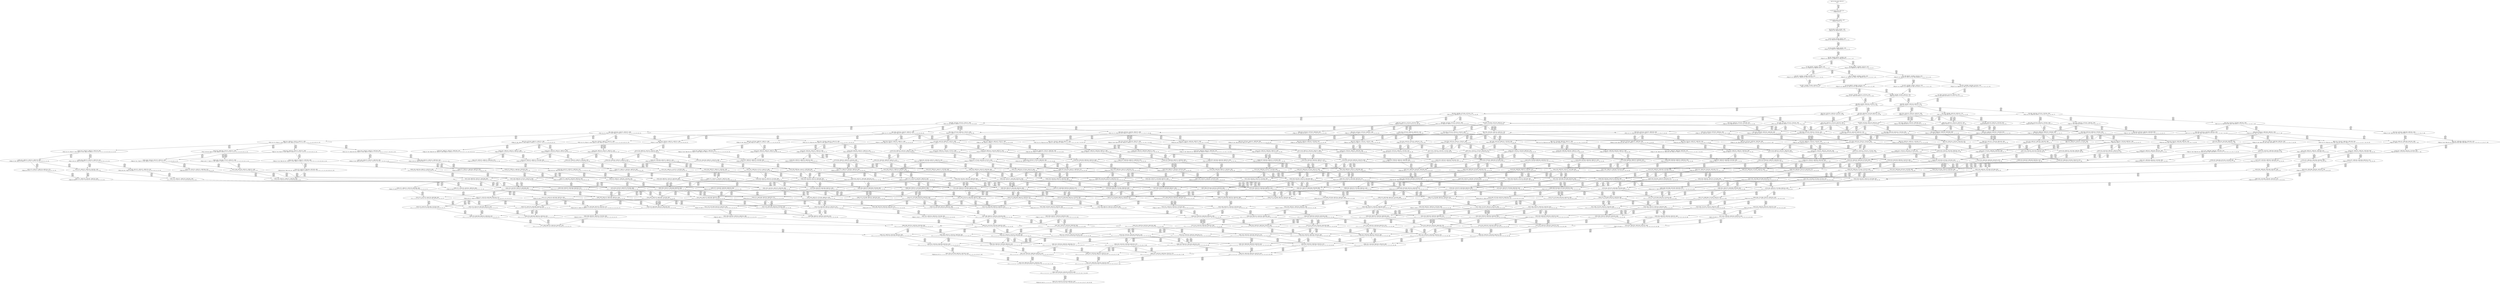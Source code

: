 digraph {
	S0[label="S0: [0, 0] [0, 0] [0, 0] [0, 0] \n{}{}"];
	S1[label="S1: [0, 0] [0, 0] [0, 0] [9, 12] \n{T0J0:9-12}{1}"];
	S2[label="S2: [9, 9] [9, 9] [9, 12] [87, 110] \n{T0J1:87-110}{1, 2}"];
	S3[label="S3: [9, 9] [9, 12] [43, 55] [87, 110] \n{T0J1:87-110, T0J2:43-55}{1, 2, 3}"];
	S4[label="S4: [9, 12] [43, 55] [65, 83] [87, 110] \n{T0J1:87-110, T0J2:43-55, T0J10:65-83}{1, 2, 3, 11}"];
	S5[label="S5: [43, 55] [62, 79] [65, 83] [87, 110] \n{T0J1:87-110, T0J3:62-79, T0J10:65-83}{1, 2, 3, 4, 11}"];
	S6[label="S6: [62, 79] [65, 83] [87, 110] [90, 114] \n{T0J1:87-110, T0J3:62-79, T0J6:90-114, T0J10:65-83}{1, 2, 3, 4, 7, 11}"];
	S7[label="S7: [65, 83] [87, 110] [90, 114] [93, 118] \n{T0J1:87-110, T0J4:93-118, T0J6:90-114}{1, 2, 3, 4, 5, 7, 11}"];
	S8[label="S8: [65, 83] [87, 110] [90, 114] [122, 153] \n{T0J1:87-110, T0J6:90-114, T0J7:122-153}{1, 2, 3, 4, 7, 8, 11}"];
	S9[label="S9: [77, 99] [87, 110] [90, 114] [93, 118] \n{T0J1:87-110, T0J4:93-118, T0J5:77-99, T0J6:90-114}{1, 2, 3, 4, 5, 6, 7, 11}"];
	S10[label="S10: [87, 110] [90, 114] [93, 122] [122, 153] \n{T0J1:87-110, T0J4:93-122, T0J6:90-114, T0J7:122-153}{1, 2, 3, 4, 5, 7, 8, 11}"];
	S11[label="S11: [66, 80] [87, 110] [90, 114] [122, 153] \n{T0J1:87-110, T0J6:90-114, T0J7:122-153, T0J11:66-80}{1, 2, 3, 4, 7, 8, 11, 12}"];
	S12[label="S12: [87, 114] [90, 122] [93, 126] [122, 174] \n{T0J7:122-174}{1, 2, 3, 4, 5, 6, 7, 8, 11}"];
	S13[label="S13: [87, 110] [90, 114] [97, 119] [122, 153] \n{T0J1:87-110, T0J4:97-119, T0J6:90-114, T0J7:122-153}{1, 2, 3, 4, 5, 7, 8, 11, 12}"];
	S14[label="S14: [87, 110] [90, 114] [100, 121] [122, 153] \n{T0J1:87-110, T0J6:90-114, T0J7:122-153, T0J12:100-121}{1, 2, 3, 4, 7, 8, 11, 12, 13}"];
	S15[label="S15: [82, 98] [87, 110] [90, 114] [122, 153] \n{T0J1:87-110, T0J6:90-114, T0J7:122-153, T0J15:82-98}{1, 2, 3, 4, 7, 8, 11, 12, 16}"];
	S16[label="S16: [88, 116] [90, 122] [93, 126] [122, 174] \n{T0J7:122-174}{1, 2, 3, 4, 5, 6, 7, 8, 11, 12}"];
	S17[label="S17: [90, 114] [100, 121] [118, 149] [122, 153] \n{T0J4:118-149, T0J7:122-153}{1, 2, 3, 4, 5, 7, 8, 11, 12, 13}"];
	S18[label="S18: [87, 110] [90, 114] [113, 137] [122, 153] \n{T0J4:113-137, T0J7:122-153}{1, 2, 3, 4, 5, 7, 8, 11, 12, 16}"];
	S19[label="S19: [90, 122] [93, 130] [118, 159] [122, 174] \n{T0J7:122-174}{1, 2, 3, 4, 5, 6, 7, 8, 11, 12, 13}"];
	S20[label="S20: [90, 122] [93, 126] [104, 137] [122, 174] \n{T0J7:122-174}{1, 2, 3, 4, 5, 6, 7, 8, 11, 12, 16}"];
	S21[label="S21: [122, 122] [122, 130] [122, 154] [147, 159] \n{T0J8:147-154}{1, 2, 3, 4, 5, 6, 7, 8, 9, 11, 12, 13}"];
	S22[label="S22: [93, 130] [96, 130] [118, 159] [122, 174] \n{T0J7:122-174, T0J13:96-130}{1, 2, 3, 4, 5, 6, 7, 8, 11, 12, 13, 14}"];
	S23[label="S23: [93, 130] [104, 137] [118, 165] [122, 174] \n{T0J7:122-174}{1, 2, 3, 4, 5, 6, 7, 8, 11, 12, 13, 16}"];
	S24[label="S24: [122, 122] [122, 126] [122, 137] [147, 154] \n{T0J8:147-154}{1, 2, 3, 4, 5, 6, 7, 8, 9, 11, 12, 16}"];
	S25[label="S25: [93, 126] [104, 137] [122, 174] [161, 204] \n{T0J7:122-174, T0J16:161-204}{1, 2, 3, 4, 5, 6, 7, 8, 11, 12, 16, 17}"];
	S26[label="S26: [93, 126] [99, 127] [104, 137] [122, 174] \n{T0J7:122-174, T0J18:99-127}{1, 2, 3, 4, 5, 6, 7, 8, 11, 12, 16, 19}"];
	S27[label="S27: [122, 130] [122, 154] [147, 159] [185, 201] \n{T0J8:147-154, T0J9:185-201}{1, 2, 3, 4, 5, 6, 7, 8, 9, 10, 11, 12, 13}"];
	S28[label="S28: [122, 130] [122, 130] [122, 159] [147, 162] \n{T0J8:147-162}{1, 2, 3, 4, 5, 6, 7, 8, 9, 11, 12, 13, 14}"];
	S29[label="S29: [96, 130] [118, 159] [122, 174] [150, 202] \n{T0J14:150-202}{1, 2, 3, 4, 5, 6, 7, 8, 11, 12, 13, 14, 15}"];
	S30[label="S30: [96, 137] [104, 138] [118, 165] [122, 174] \n{}{1, 2, 3, 4, 5, 6, 7, 8, 11, 12, 13, 14, 16}"];
	S31[label="S31: [122, 130] [122, 137] [122, 162] [147, 165] \n{T0J8:147-162}{1, 2, 3, 4, 5, 6, 7, 8, 9, 11, 12, 13, 16}"];
	S32[label="S32: [104, 137] [118, 169] [122, 174] [161, 204] \n{T0J16:161-204}{1, 2, 3, 4, 5, 6, 7, 8, 11, 12, 13, 16, 17}"];
	S33[label="S33: [99, 127] [104, 137] [118, 169] [122, 174] \n{}{1, 2, 3, 4, 5, 6, 7, 8, 11, 12, 13, 16, 19}"];
	S34[label="S34: [122, 126] [122, 137] [147, 154] [185, 201] \n{T0J8:147-154, T0J9:185-201}{1, 2, 3, 4, 5, 6, 7, 8, 9, 10, 11, 12, 16}"];
	S35[label="S35: [122, 126] [122, 137] [147, 158] [161, 204] \n{T0J8:147-158, T0J16:161-204}{1, 2, 3, 4, 5, 6, 7, 8, 9, 11, 12, 16, 17}"];
	S36[label="S36: [104, 137] [122, 174] [160, 199] [161, 204] \n{T0J7:122-174, T0J16:161-204, T0J17:160-199}{1, 2, 3, 4, 5, 6, 7, 8, 11, 12, 16, 17, 18}"];
	S37[label="S37: [99, 127] [104, 137] [122, 174] [161, 204] \n{T0J7:122-174, T0J16:161-204}{1, 2, 3, 4, 5, 6, 7, 8, 11, 12, 16, 17, 19}"];
	S38[label="S38: [122, 126] [122, 127] [122, 137] [147, 158] \n{T0J8:147-158}{1, 2, 3, 4, 5, 6, 7, 8, 9, 11, 12, 16, 19}"];
	S39[label="S39: [99, 115] [104, 137] [122, 174] [171, 206] \n{T0J7:122-174, T0J19:171-206}{1, 2, 3, 4, 5, 6, 7, 8, 11, 12, 16, 19, 20}"];
	S40[label="S40: [99, 127] [104, 137] [122, 174] [157, 196] \n{T0J7:122-174, T0J22:157-196}{1, 2, 3, 4, 5, 6, 7, 8, 11, 12, 16, 19, 23}"];
	S41[label="S41: [122, 138] [122, 159] [147, 162] [185, 209] \n{T0J8:147-162, T0J9:185-209}{1, 2, 3, 4, 5, 6, 7, 8, 9, 10, 11, 12, 13, 14}"];
	S42[label="S42: [122, 159] [122, 162] [147, 174] [150, 202] \n{T0J8:147-162, T0J14:150-202}{1, 2, 3, 4, 5, 6, 7, 8, 9, 11, 12, 13, 14, 15}"];
	S43[label="S43: [104, 150] [118, 165] [122, 174] [150, 209] \n{T0J14:150-209}{1, 2, 3, 4, 5, 6, 7, 8, 11, 12, 13, 14, 15, 16}"];
	S44[label="S44: [122, 138] [122, 165] [122, 169] [147, 174] \n{T0J8:147-169}{1, 2, 3, 4, 5, 6, 7, 8, 9, 11, 12, 13, 14, 16}"];
	S45[label="S45: [104, 145] [118, 169] [122, 174] [161, 204] \n{T0J16:161-204}{1, 2, 3, 4, 5, 6, 7, 8, 11, 12, 13, 14, 16, 17}"];
	S46[label="S46: [104, 135] [105, 138] [118, 169] [122, 174] \n{}{1, 2, 3, 4, 5, 6, 7, 8, 11, 12, 13, 14, 16, 19}"];
	S47[label="S47: [122, 137] [122, 162] [147, 169] [185, 209] \n{T0J8:147-162, T0J9:185-209}{1, 2, 3, 4, 5, 6, 7, 8, 9, 10, 11, 12, 13, 16}"];
	S48[label="S48: [122, 169] [122, 169] [147, 174] [161, 204] \n{T0J8:147-169, T0J16:161-204}{1, 2, 3, 4, 5, 6, 7, 8, 9, 11, 12, 13, 16, 17}"];
	S49[label="S49: [118, 174] [122, 180] [160, 199] [161, 204] \n{T0J16:161-204, T0J17:160-199}{1, 2, 3, 4, 5, 6, 7, 8, 11, 12, 13, 16, 17, 18}"];
	S50[label="S50: [104, 137] [118, 170] [122, 174] [161, 204] \n{T0J16:161-204}{1, 2, 3, 4, 5, 6, 7, 8, 11, 12, 13, 16, 17, 19}"];
	S51[label="S51: [122, 137] [122, 159] [122, 169] [147, 174] \n{T0J8:147-159}{1, 2, 3, 4, 5, 6, 7, 8, 9, 11, 12, 13, 16, 19}"];
	S52[label="S52: [104, 137] [118, 169] [122, 174] [171, 206] \n{T0J19:171-206}{1, 2, 3, 4, 5, 6, 7, 8, 11, 12, 13, 16, 19, 20}"];
	S53[label="S53: [104, 137] [118, 170] [122, 174] [157, 196] \n{T0J22:157-196}{1, 2, 3, 4, 5, 6, 7, 8, 11, 12, 13, 16, 19, 23}"];
	S54[label="S54: [122, 137] [147, 158] [161, 204] [185, 205] \n{T0J8:147-158, T0J9:185-205, T0J16:161-204}{1, 2, 3, 4, 5, 6, 7, 8, 9, 10, 11, 12, 16, 17}"];
	S55[label="S55: [122, 137] [147, 169] [160, 199] [161, 204] \n{T0J8:147-169, T0J16:161-204, T0J17:160-199}{1, 2, 3, 4, 5, 6, 7, 8, 9, 11, 12, 16, 17, 18}"];
	S56[label="S56: [104, 137] [122, 174] [160, 199] [161, 204] \n{T0J7:122-174, T0J16:161-204, T0J17:160-199}{1, 2, 3, 4, 5, 6, 7, 8, 11, 12, 16, 17, 18, 19}"];
	S57[label="S57: [122, 127] [122, 137] [147, 159] [161, 204] \n{T0J8:147-159, T0J16:161-204}{1, 2, 3, 4, 5, 6, 7, 8, 9, 11, 12, 16, 17, 19}"];
	S58[label="S58: [104, 137] [122, 174] [161, 204] [171, 206] \n{T0J7:122-174, T0J16:161-204, T0J19:171-206}{1, 2, 3, 4, 5, 6, 7, 8, 11, 12, 16, 17, 19, 20}"];
	S59[label="S59: [104, 137] [122, 174] [157, 196] [163, 204] \n{T0J7:122-174, T0J16:161-204, T0J22:157-196}{1, 2, 3, 4, 5, 6, 7, 8, 11, 12, 16, 17, 19, 23}"];
	S60[label="S60: [122, 127] [122, 137] [147, 158] [185, 205] \n{T0J8:147-158, T0J9:185-205}{1, 2, 3, 4, 5, 6, 7, 8, 9, 10, 11, 12, 16, 19}"];
	S61[label="S61: [104, 137] [122, 174] [171, 205] [171, 206] \n{T0J7:122-174, T0J19:171-206, T0J20:171-205}{1, 2, 3, 4, 5, 6, 7, 8, 11, 12, 16, 19, 20, 21}"];
	S62[label="S62: [104, 137] [122, 174] [157, 196] [171, 206] \n{T0J7:122-174, T0J19:171-206, T0J22:157-196}{1, 2, 3, 4, 5, 6, 7, 8, 11, 12, 16, 19, 20, 23}"];
	S63[label="S63: [122, 127] [122, 137] [147, 159] [157, 196] \n{T0J8:147-159, T0J22:157-196}{1, 2, 3, 4, 5, 6, 7, 8, 9, 11, 12, 16, 19, 23}"];
	S64[label="S64: [122, 162] [147, 174] [150, 209] [185, 238] \n{T0J9:185-238}{1, 2, 3, 4, 5, 6, 7, 8, 9, 10, 11, 12, 13, 14, 15}"];
	S65[label="S65: [122, 165] [122, 174] [147, 182] [150, 210] \n{}{1, 2, 3, 4, 5, 6, 7, 8, 9, 11, 12, 13, 14, 15, 16}"];
	S66[label="S66: [118, 169] [122, 174] [150, 209] [161, 239] \n{T0J14:150-217, T0J16:161-239}{1, 2, 3, 4, 5, 6, 7, 8, 11, 12, 13, 14, 15, 16, 17}"];
	S67[label="S67: [105, 162] [118, 169] [122, 174] [150, 209] \n{T0J14:150-209}{1, 2, 3, 4, 5, 6, 7, 8, 11, 12, 13, 14, 15, 16, 19}"];
	S68[label="S68: [122, 165] [122, 169] [147, 174] [185, 217] \n{T0J8:147-169, T0J9:185-217}{1, 2, 3, 4, 5, 6, 7, 8, 9, 10, 11, 12, 13, 14, 16}"];
	S69[label="S69: [122, 169] [122, 174] [147, 177] [161, 204] \n{}{1, 2, 3, 4, 5, 6, 7, 8, 9, 11, 12, 13, 14, 16, 17}"];
	S70[label="S70: [118, 180] [122, 181] [160, 199] [161, 204] \n{}{1, 2, 3, 4, 5, 6, 7, 8, 11, 12, 13, 14, 16, 17, 18}"];
	S71[label="S71: [105, 145] [118, 170] [122, 174] [161, 204] \n{T0J16:161-204}{1, 2, 3, 4, 5, 6, 7, 8, 11, 12, 13, 14, 16, 17, 19}"];
	S72[label="S72: [122, 145] [122, 167] [122, 169] [147, 174] \n{T0J8:147-167}{1, 2, 3, 4, 5, 6, 7, 8, 9, 11, 12, 13, 14, 16, 19}"];
	S73[label="S73: [105, 145] [118, 169] [122, 174] [171, 206] \n{T0J19:171-206}{1, 2, 3, 4, 5, 6, 7, 8, 11, 12, 13, 14, 16, 19, 20}"];
	S74[label="S74: [105, 145] [118, 170] [122, 174] [157, 196] \n{T0J22:157-196}{1, 2, 3, 4, 5, 6, 7, 8, 11, 12, 13, 14, 16, 19, 23}"];
	S75[label="S75: [122, 169] [147, 180] [161, 204] [185, 248] \n{T0J9:185-248}{1, 2, 3, 4, 5, 6, 7, 8, 9, 10, 11, 12, 13, 16, 17}"];
	S76[label="S76: [122, 180] [147, 199] [160, 204] [161, 206] \n{T0J8:147-206}{1, 2, 3, 4, 5, 6, 7, 8, 9, 11, 12, 13, 16, 17, 18}"];
	S77[label="S77: [122, 169] [122, 170] [147, 174] [161, 204] \n{T0J8:147-169, T0J16:161-204}{1, 2, 3, 4, 5, 6, 7, 8, 9, 11, 12, 13, 16, 17, 19}"];
	S78[label="S78: [118, 174] [122, 180] [160, 199] [161, 204] \n{T0J16:161-204, T0J17:160-199}{1, 2, 3, 4, 5, 6, 7, 8, 11, 12, 13, 16, 17, 18, 19}"];
	S79[label="S79: [118, 174] [122, 180] [161, 204] [171, 206] \n{T0J16:161-204, T0J19:171-206}{1, 2, 3, 4, 5, 6, 7, 8, 11, 12, 13, 16, 17, 19, 20}"];
	S80[label="S80: [118, 174] [122, 180] [157, 196] [163, 204] \n{T0J16:161-204, T0J22:157-196}{1, 2, 3, 4, 5, 6, 7, 8, 11, 12, 13, 16, 17, 19, 23}"];
	S81[label="S81: [122, 159] [122, 169] [147, 174] [185, 216] \n{T0J8:147-159, T0J9:185-216}{1, 2, 3, 4, 5, 6, 7, 8, 9, 10, 11, 12, 13, 16, 19}"];
	S82[label="S82: [122, 169] [122, 169] [147, 174] [171, 206] \n{T0J8:147-169, T0J19:171-206}{1, 2, 3, 4, 5, 6, 7, 8, 9, 11, 12, 13, 16, 19, 20}"];
	S83[label="S83: [118, 174] [122, 180] [171, 205] [171, 206] \n{T0J19:171-206, T0J20:171-205}{1, 2, 3, 4, 5, 6, 7, 8, 11, 12, 13, 16, 19, 20, 21}"];
	S84[label="S84: [118, 174] [122, 180] [157, 196] [171, 206] \n{T0J19:171-206, T0J22:157-196}{1, 2, 3, 4, 5, 6, 7, 8, 11, 12, 13, 16, 19, 20, 23}"];
	S85[label="S85: [122, 169] [122, 170] [147, 174] [157, 196] \n{T0J8:147-169, T0J22:157-196}{1, 2, 3, 4, 5, 6, 7, 8, 9, 11, 12, 13, 16, 19, 23}"];
	S86[label="S86: [147, 169] [160, 199] [161, 204] [185, 216] \n{T0J8:147-169, T0J9:185-216, T0J16:161-204, T0J17:160-199}{1, 2, 3, 4, 5, 6, 7, 8, 9, 10, 11, 12, 16, 17, 18}"];
	S87[label="S87: [122, 137] [147, 169] [160, 199] [161, 204] \n{T0J8:147-169, T0J16:161-204, T0J17:160-199}{1, 2, 3, 4, 5, 6, 7, 8, 9, 11, 12, 16, 17, 18, 19}"];
	S88[label="S88: [122, 174] [160, 199] [161, 204] [171, 206] \n{T0J7:122-174, T0J16:161-204, T0J17:160-199, T0J19:171-206}{1, 2, 3, 4, 5, 6, 7, 8, 11, 12, 16, 17, 18, 19, 20}"];
	S89[label="S89: [122, 174] [157, 196] [161, 199] [168, 204] \n{T0J7:122-174, T0J16:161-204, T0J17:160-199, T0J22:157-196}{1, 2, 3, 4, 5, 6, 7, 8, 11, 12, 16, 17, 18, 19, 23}"];
	S90[label="S90: [122, 137] [147, 159] [161, 204] [185, 206] \n{T0J8:147-159, T0J9:185-206, T0J16:161-204}{1, 2, 3, 4, 5, 6, 7, 8, 9, 10, 11, 12, 16, 17, 19}"];
	S91[label="S91: [122, 137] [147, 169] [161, 204] [171, 206] \n{T0J8:147-169, T0J16:161-204, T0J19:171-206}{1, 2, 3, 4, 5, 6, 7, 8, 9, 11, 12, 16, 17, 19, 20}"];
	S92[label="S92: [122, 174] [161, 204] [171, 205] [175, 206] \n{T0J7:122-174, T0J16:161-204, T0J19:171-206, T0J20:171-205}{1, 2, 3, 4, 5, 6, 7, 8, 11, 12, 16, 17, 19, 20, 21}"];
	S93[label="S93: [122, 174] [157, 196] [163, 204] [171, 206] \n{T0J7:122-174, T0J16:161-204, T0J19:171-206, T0J22:157-196}{1, 2, 3, 4, 5, 6, 7, 8, 11, 12, 16, 17, 19, 20, 23}"];
	S94[label="S94: [122, 137] [147, 169] [157, 196] [163, 204] \n{T0J8:147-169, T0J16:161-204, T0J22:157-196}{1, 2, 3, 4, 5, 6, 7, 8, 9, 11, 12, 16, 17, 19, 23}"];
	S95[label="S95: [122, 137] [147, 169] [171, 205] [171, 206] \n{T0J8:147-169, T0J19:171-206, T0J20:171-205}{1, 2, 3, 4, 5, 6, 7, 8, 9, 11, 12, 16, 19, 20, 21}"];
	S96[label="S96: [112, 126] [122, 174] [171, 205] [171, 206] \n{T0J7:122-174, T0J19:171-206, T0J20:171-205, T0J21:112-126}{1, 2, 3, 4, 5, 6, 7, 8, 11, 12, 16, 19, 20, 21, 22}"];
	S97[label="S97: [122, 174] [157, 196] [171, 205] [171, 206] \n{T0J7:122-174, T0J19:171-206, T0J20:171-205, T0J22:157-196}{1, 2, 3, 4, 5, 6, 7, 8, 11, 12, 16, 19, 20, 21, 23}"];
	S98[label="S98: [122, 137] [147, 169] [157, 196] [171, 206] \n{T0J8:147-169, T0J19:171-206, T0J22:157-196}{1, 2, 3, 4, 5, 6, 7, 8, 9, 11, 12, 16, 19, 20, 23}"];
	S99[label="S99: [122, 137] [147, 159] [157, 196] [185, 206] \n{T0J8:147-159, T0J9:185-206, T0J22:157-196}{1, 2, 3, 4, 5, 6, 7, 8, 9, 10, 11, 12, 16, 19, 23}"];
	S100[label="S100: [122, 174] [147, 182] [150, 217] [185, 244] \n{T0J9:185-244}{1, 2, 3, 4, 5, 6, 7, 8, 9, 10, 11, 12, 13, 14, 15, 16}"];
	S101[label="S101: [122, 174] [147, 201] [150, 210] [161, 254] \n{}{1, 2, 3, 4, 5, 6, 7, 8, 9, 11, 12, 13, 14, 15, 16, 17}"];
	S102[label="S102: [122, 174] [122, 177] [147, 194] [150, 217] \n{}{1, 2, 3, 4, 5, 6, 7, 8, 9, 11, 12, 13, 14, 15, 16, 19}"];
	S103[label="S103: [122, 181] [150, 209] [161, 239] [175, 253] \n{}{1, 2, 3, 4, 5, 6, 7, 8, 11, 12, 13, 14, 15, 16, 17, 18}"];
	S104[label="S104: [118, 174] [122, 181] [150, 209] [161, 251] \n{}{1, 2, 3, 4, 5, 6, 7, 8, 11, 12, 13, 14, 15, 16, 17, 19}"];
	S105[label="S105: [118, 169] [122, 174] [150, 209] [171, 253] \n{T0J19:171-253}{1, 2, 3, 4, 5, 6, 7, 8, 11, 12, 13, 14, 15, 16, 19, 20}"];
	S106[label="S106: [118, 170] [122, 174] [150, 209] [162, 243] \n{T0J22:157-243}{1, 2, 3, 4, 5, 6, 7, 8, 11, 12, 13, 14, 15, 16, 19, 23}"];
	S107[label="S107: [122, 177] [147, 180] [161, 204] [185, 248] \n{T0J9:185-248}{1, 2, 3, 4, 5, 6, 7, 8, 9, 10, 11, 12, 13, 14, 16, 17}"];
	S108[label="S108: [122, 181] [147, 199] [160, 204] [161, 212] \n{}{1, 2, 3, 4, 5, 6, 7, 8, 9, 11, 12, 13, 14, 16, 17, 18}"];
	S109[label="S109: [122, 170] [122, 174] [147, 177] [161, 204] \n{}{1, 2, 3, 4, 5, 6, 7, 8, 9, 11, 12, 13, 14, 16, 17, 19}"];
	S110[label="S110: [118, 180] [122, 181] [160, 199] [161, 204] \n{}{1, 2, 3, 4, 5, 6, 7, 8, 11, 12, 13, 14, 16, 17, 18, 19}"];
	S111[label="S111: [118, 180] [122, 181] [161, 204] [171, 206] \n{}{1, 2, 3, 4, 5, 6, 7, 8, 11, 12, 13, 14, 16, 17, 19, 20}"];
	S112[label="S112: [118, 180] [122, 181] [157, 196] [163, 204] \n{}{1, 2, 3, 4, 5, 6, 7, 8, 11, 12, 13, 14, 16, 17, 19, 23}"];
	S113[label="S113: [122, 167] [122, 169] [147, 174] [185, 224] \n{T0J9:185-224}{1, 2, 3, 4, 5, 6, 7, 8, 9, 10, 11, 12, 13, 14, 16, 19}"];
	S114[label="S114: [122, 169] [122, 174] [147, 177] [171, 206] \n{T0J19:171-206}{1, 2, 3, 4, 5, 6, 7, 8, 9, 11, 12, 13, 14, 16, 19, 20}"];
	S115[label="S115: [118, 180] [122, 181] [171, 205] [171, 206] \n{}{1, 2, 3, 4, 5, 6, 7, 8, 11, 12, 13, 14, 16, 19, 20, 21}"];
	S116[label="S116: [118, 180] [122, 181] [157, 196] [171, 206] \n{}{1, 2, 3, 4, 5, 6, 7, 8, 11, 12, 13, 14, 16, 19, 20, 23}"];
	S117[label="S117: [122, 170] [122, 174] [147, 177] [157, 196] \n{}{1, 2, 3, 4, 5, 6, 7, 8, 9, 11, 12, 13, 14, 16, 19, 23}"];
	S118[label="S118: [147, 199] [160, 204] [161, 212] [185, 259] \n{T0J9:185-259}{1, 2, 3, 4, 5, 6, 7, 8, 9, 10, 11, 12, 13, 16, 17, 18}"];
	S119[label="S119: [122, 170] [147, 180] [161, 204] [185, 248] \n{T0J9:185-248}{1, 2, 3, 4, 5, 6, 7, 8, 9, 10, 11, 12, 13, 16, 17, 19}"];
	S120[label="S120: [122, 180] [147, 199] [160, 204] [161, 206] \n{T0J8:147-206}{1, 2, 3, 4, 5, 6, 7, 8, 9, 11, 12, 13, 16, 17, 18, 19}"];
	S121[label="S121: [122, 180] [147, 204] [161, 206] [171, 206] \n{T0J8:147-206}{1, 2, 3, 4, 5, 6, 7, 8, 9, 11, 12, 13, 16, 17, 19, 20}"];
	S122[label="S122: [122, 180] [147, 196] [157, 204] [163, 206] \n{T0J8:147-206}{1, 2, 3, 4, 5, 6, 7, 8, 9, 11, 12, 13, 16, 17, 19, 23}"];
	S123[label="S123: [122, 169] [147, 174] [171, 206] [185, 248] \n{T0J9:185-248, T0J19:171-206}{1, 2, 3, 4, 5, 6, 7, 8, 9, 10, 11, 12, 13, 16, 19, 20}"];
	S124[label="S124: [122, 180] [147, 205] [171, 206] [171, 206] \n{T0J8:147-206}{1, 2, 3, 4, 5, 6, 7, 8, 9, 11, 12, 13, 16, 19, 20, 21}"];
	S125[label="S125: [122, 180] [147, 196] [157, 206] [171, 206] \n{T0J8:147-206}{1, 2, 3, 4, 5, 6, 7, 8, 9, 11, 12, 13, 16, 19, 20, 23}"];
	S126[label="S126: [122, 170] [147, 180] [157, 196] [185, 248] \n{T0J9:185-248}{1, 2, 3, 4, 5, 6, 7, 8, 9, 10, 11, 12, 13, 16, 19, 23}"];
	S127[label="S127: [147, 169] [160, 199] [161, 204] [185, 216] \n{T0J8:147-169, T0J9:185-216, T0J16:161-204, T0J17:160-199}{1, 2, 3, 4, 5, 6, 7, 8, 9, 10, 11, 12, 16, 17, 18, 19}"];
	S128[label="S128: [147, 199] [160, 204] [161, 206] [171, 206] \n{T0J8:147-206}{1, 2, 3, 4, 5, 6, 7, 8, 9, 11, 12, 16, 17, 18, 19, 20}"];
	S129[label="S129: [156, 199] [160, 204] [161, 206] [171, 216] \n{T0J12:156-216}{1, 2, 3, 4, 5, 6, 7, 8, 11, 12, 13, 16, 17, 18, 19, 20}"];
	S130[label="S130: [147, 196] [157, 199] [161, 204] [168, 206] \n{T0J8:147-206}{1, 2, 3, 4, 5, 6, 7, 8, 9, 11, 12, 16, 17, 18, 19, 23}"];
	S131[label="S131: [156, 196] [157, 199] [161, 204] [168, 216] \n{T0J12:156-216}{1, 2, 3, 4, 5, 6, 7, 8, 11, 12, 13, 16, 17, 18, 19, 23}"];
	S132[label="S132: [147, 169] [161, 204] [171, 206] [185, 216] \n{T0J8:147-169, T0J9:185-216, T0J16:161-204, T0J19:171-206}{1, 2, 3, 4, 5, 6, 7, 8, 9, 10, 11, 12, 16, 17, 19, 20}"];
	S133[label="S133: [147, 204] [161, 205] [171, 206] [175, 206] \n{T0J8:147-206}{1, 2, 3, 4, 5, 6, 7, 8, 9, 11, 12, 16, 17, 19, 20, 21}"];
	S134[label="S134: [156, 204] [161, 205] [171, 206] [175, 216] \n{T0J12:156-216}{1, 2, 3, 4, 5, 6, 7, 8, 11, 12, 13, 16, 17, 19, 20, 21}"];
	S135[label="S135: [147, 196] [157, 204] [163, 206] [171, 206] \n{T0J8:147-206}{1, 2, 3, 4, 5, 6, 7, 8, 9, 11, 12, 16, 17, 19, 20, 23}"];
	S136[label="S136: [156, 196] [157, 204] [163, 206] [171, 216] \n{T0J12:156-216}{1, 2, 3, 4, 5, 6, 7, 8, 11, 12, 13, 16, 17, 19, 20, 23}"];
	S137[label="S137: [147, 169] [157, 196] [163, 204] [185, 216] \n{T0J8:147-169, T0J9:185-216, T0J16:161-204, T0J22:157-196}{1, 2, 3, 4, 5, 6, 7, 8, 9, 10, 11, 12, 16, 17, 19, 23}"];
	S138[label="S138: [147, 169] [171, 205] [171, 206] [185, 216] \n{T0J8:147-169, T0J9:185-216, T0J19:171-206, T0J20:171-205}{1, 2, 3, 4, 5, 6, 7, 8, 9, 10, 11, 12, 16, 19, 20, 21}"];
	S139[label="S139: [122, 126] [147, 158] [171, 205] [171, 206] \n{T0J8:147-158, T0J19:171-206, T0J20:171-205}{1, 2, 3, 4, 5, 6, 7, 8, 9, 11, 12, 16, 19, 20, 21, 22}"];
	S140[label="S140: [122, 169] [146, 174] [171, 205] [171, 206] \n{T0J12:146-169, T0J19:171-206, T0J20:171-205}{1, 2, 3, 4, 5, 6, 7, 8, 11, 12, 13, 16, 19, 20, 21, 22}"];
	S141[label="S141: [122, 174] [171, 204] [171, 205] [183, 206] \n{T0J7:122-174, T0J16:183-204, T0J19:171-206, T0J20:171-205}{1, 2, 3, 4, 5, 6, 7, 8, 11, 12, 16, 17, 19, 20, 21, 22}"];
	S142[label="S142: [122, 174] [171, 196] [171, 205] [176, 206] \n{T0J7:122-174, T0J19:171-206, T0J20:171-205, T0J22:176-196}{1, 2, 3, 4, 5, 6, 7, 8, 11, 12, 16, 19, 20, 21, 22, 23}"];
	S143[label="S143: [147, 196] [157, 205] [171, 206] [171, 206] \n{T0J8:147-206}{1, 2, 3, 4, 5, 6, 7, 8, 9, 11, 12, 16, 19, 20, 21, 23}"];
	S144[label="S144: [156, 196] [157, 205] [171, 206] [171, 216] \n{T0J12:156-216}{1, 2, 3, 4, 5, 6, 7, 8, 11, 12, 13, 16, 19, 20, 21, 23}"];
	S145[label="S145: [147, 169] [157, 196] [171, 206] [185, 216] \n{T0J8:147-169, T0J9:185-216, T0J19:171-206, T0J22:157-196}{1, 2, 3, 4, 5, 6, 7, 8, 9, 10, 11, 12, 16, 19, 20, 23}"];
	S146[label="S146: [147, 201] [150, 217] [161, 253] [185, 263] \n{T0J9:185-253}{1, 2, 3, 4, 5, 6, 7, 8, 9, 10, 11, 12, 13, 14, 15, 16, 17}"];
	S147[label="S147: [122, 182] [147, 194] [150, 224] [185, 253] \n{T0J9:185-253}{1, 2, 3, 4, 5, 6, 7, 8, 9, 10, 11, 12, 13, 14, 15, 16, 19}"];
	S148[label="S148: [147, 209] [150, 213] [161, 254] [175, 257] \n{}{1, 2, 3, 4, 5, 6, 7, 8, 9, 11, 12, 13, 14, 15, 16, 17, 18}"];
	S149[label="S149: [122, 185] [147, 206] [150, 217] [161, 262] \n{}{1, 2, 3, 4, 5, 6, 7, 8, 9, 11, 12, 13, 14, 15, 16, 17, 19}"];
	S150[label="S150: [122, 177] [147, 201] [150, 217] [171, 264] \n{T0J19:171-264}{1, 2, 3, 4, 5, 6, 7, 8, 9, 11, 12, 13, 14, 15, 16, 19, 20}"];
	S151[label="S151: [122, 177] [147, 206] [150, 217] [162, 254] \n{}{1, 2, 3, 4, 5, 6, 7, 8, 9, 11, 12, 13, 14, 15, 16, 19, 23}"];
	S152[label="S152: [122, 185] [150, 209] [161, 251] [175, 257] \n{}{1, 2, 3, 4, 5, 6, 7, 8, 11, 12, 13, 14, 15, 16, 17, 18, 19}"];
	S153[label="S153: [122, 181] [150, 209] [161, 253] [175, 264] \n{}{1, 2, 3, 4, 5, 6, 7, 8, 11, 12, 13, 14, 15, 16, 17, 19, 20}"];
	S154[label="S154: [122, 181] [150, 209] [161, 251] [175, 262] \n{}{1, 2, 3, 4, 5, 6, 7, 8, 11, 12, 13, 14, 15, 16, 17, 19, 23}"];
	S155[label="S155: [122, 181] [150, 209] [171, 253] [175, 259] \n{}{1, 2, 3, 4, 5, 6, 7, 8, 11, 12, 13, 14, 15, 16, 19, 20, 21}"];
	S156[label="S156: [122, 181] [150, 209] [162, 250] [175, 264] \n{}{1, 2, 3, 4, 5, 6, 7, 8, 11, 12, 13, 14, 15, 16, 19, 20, 23}"];
	S157[label="S157: [150, 174] [150, 209] [162, 243] [229, 272] \n{T0J24:229-272}{1, 2, 3, 4, 5, 6, 7, 8, 11, 12, 13, 14, 15, 16, 19, 23, 25}"];
	S158[label="S158: [147, 204] [160, 207] [161, 212] [185, 260] \n{}{1, 2, 3, 4, 5, 6, 7, 8, 9, 10, 11, 12, 13, 14, 16, 17, 18}"];
	S159[label="S159: [122, 178] [147, 180] [161, 204] [185, 249] \n{T0J9:185-249}{1, 2, 3, 4, 5, 6, 7, 8, 9, 10, 11, 12, 13, 14, 16, 17, 19}"];
	S160[label="S160: [122, 181] [147, 199] [160, 204] [161, 212] \n{}{1, 2, 3, 4, 5, 6, 7, 8, 9, 11, 12, 13, 14, 16, 17, 18, 19}"];
	S161[label="S161: [122, 181] [147, 204] [161, 206] [171, 212] \n{}{1, 2, 3, 4, 5, 6, 7, 8, 9, 11, 12, 13, 14, 16, 17, 19, 20}"];
	S162[label="S162: [122, 181] [147, 196] [157, 204] [163, 212] \n{}{1, 2, 3, 4, 5, 6, 7, 8, 9, 11, 12, 13, 14, 16, 17, 19, 23}"];
	S163[label="S163: [122, 174] [147, 177] [171, 206] [185, 248] \n{T0J9:185-248, T0J19:171-206}{1, 2, 3, 4, 5, 6, 7, 8, 9, 10, 11, 12, 13, 14, 16, 19, 20}"];
	S164[label="S164: [122, 181] [147, 205] [171, 206] [171, 212] \n{}{1, 2, 3, 4, 5, 6, 7, 8, 9, 11, 12, 13, 14, 16, 19, 20, 21}"];
	S165[label="S165: [122, 181] [147, 196] [157, 206] [171, 212] \n{}{1, 2, 3, 4, 5, 6, 7, 8, 9, 11, 12, 13, 14, 16, 19, 20, 23}"];
	S166[label="S166: [122, 178] [147, 180] [157, 196] [185, 249] \n{T0J9:185-249}{1, 2, 3, 4, 5, 6, 7, 8, 9, 10, 11, 12, 13, 14, 16, 19, 23}"];
	S167[label="S167: [147, 199] [160, 204] [161, 212] [185, 259] \n{T0J9:185-259}{1, 2, 3, 4, 5, 6, 7, 8, 9, 10, 11, 12, 13, 16, 17, 18, 19}"];
	S168[label="S168: [147, 204] [161, 206] [171, 212] [185, 259] \n{T0J9:185-259}{1, 2, 3, 4, 5, 6, 7, 8, 9, 10, 11, 12, 13, 16, 17, 19, 20}"];
	S169[label="S169: [147, 196] [157, 204] [163, 212] [185, 259] \n{T0J9:185-259}{1, 2, 3, 4, 5, 6, 7, 8, 9, 10, 11, 12, 13, 16, 17, 19, 23}"];
	S170[label="S170: [147, 205] [171, 206] [171, 212] [185, 259] \n{T0J9:185-259}{1, 2, 3, 4, 5, 6, 7, 8, 9, 10, 11, 12, 13, 16, 19, 20, 21}"];
	S171[label="S171: [147, 196] [157, 206] [171, 212] [185, 259] \n{T0J9:185-259}{1, 2, 3, 4, 5, 6, 7, 8, 9, 10, 11, 12, 13, 16, 19, 20, 23}"];
	S172[label="S172: [160, 204] [161, 206] [171, 206] [210, 278] \n{T0J9:210-278}{1, 2, 3, 4, 5, 6, 7, 8, 9, 10, 11, 12, 16, 17, 18, 19, 20}"];
	S173[label="S173: [160, 204] [161, 206] [171, 216] [181, 231] \n{}{1, 2, 3, 4, 5, 6, 7, 8, 9, 11, 12, 13, 16, 17, 18, 19, 20}"];
	S174[label="S174: [160, 181] [161, 204] [162, 206] [171, 216] \n{T0J13:162-181}{1, 2, 3, 4, 5, 6, 7, 8, 11, 12, 13, 14, 16, 17, 18, 19, 20}"];
	S175[label="S175: [157, 199] [161, 204] [168, 206] [210, 275] \n{T0J9:210-275}{1, 2, 3, 4, 5, 6, 7, 8, 9, 10, 11, 12, 16, 17, 18, 19, 23}"];
	S176[label="S176: [157, 199] [161, 204] [168, 216] [181, 228] \n{}{1, 2, 3, 4, 5, 6, 7, 8, 9, 11, 12, 13, 16, 17, 18, 19, 23}"];
	S177[label="S177: [157, 181] [161, 199] [162, 204] [168, 216] \n{T0J13:162-181}{1, 2, 3, 4, 5, 6, 7, 8, 11, 12, 13, 14, 16, 17, 18, 19, 23}"];
	S178[label="S178: [161, 205] [171, 206] [175, 206] [210, 283] \n{T0J9:210-283}{1, 2, 3, 4, 5, 6, 7, 8, 9, 10, 11, 12, 16, 17, 19, 20, 21}"];
	S179[label="S179: [161, 205] [171, 206] [175, 216] [181, 236] \n{}{1, 2, 3, 4, 5, 6, 7, 8, 9, 11, 12, 13, 16, 17, 19, 20, 21}"];
	S180[label="S180: [161, 181] [162, 205] [171, 206] [175, 216] \n{T0J13:162-181}{1, 2, 3, 4, 5, 6, 7, 8, 11, 12, 13, 14, 16, 17, 19, 20, 21}"];
	S181[label="S181: [157, 204] [163, 206] [171, 206] [210, 275] \n{T0J9:210-275}{1, 2, 3, 4, 5, 6, 7, 8, 9, 10, 11, 12, 16, 17, 19, 20, 23}"];
	S182[label="S182: [157, 204] [163, 206] [171, 216] [181, 228] \n{}{1, 2, 3, 4, 5, 6, 7, 8, 9, 11, 12, 13, 16, 17, 19, 20, 23}"];
	S183[label="S183: [157, 181] [162, 204] [163, 206] [171, 216] \n{T0J13:162-181}{1, 2, 3, 4, 5, 6, 7, 8, 11, 12, 13, 14, 16, 17, 19, 20, 23}"];
	S184[label="S184: [147, 158] [171, 205] [171, 205] [185, 206] \n{T0J8:147-158, T0J9:185-205, T0J19:171-206, T0J20:171-205}{1, 2, 3, 4, 5, 6, 7, 8, 9, 10, 11, 12, 16, 19, 20, 21, 22}"];
	S185[label="S185: [146, 174] [147, 201] [171, 205] [171, 206] \n{T0J8:147-201, T0J19:171-206, T0J20:171-205}{1, 2, 3, 4, 5, 6, 7, 8, 9, 11, 12, 13, 16, 19, 20, 21, 22}"];
	S186[label="S186: [128, 174] [146, 177] [171, 205] [171, 206] \n{T0J13:128-177, T0J19:171-206, T0J20:171-205}{1, 2, 3, 4, 5, 6, 7, 8, 11, 12, 13, 14, 16, 19, 20, 21, 22}"];
	S187[label="S187: [147, 204] [171, 205] [171, 206] [183, 206] \n{T0J8:147-206, T0J16:183-204}{1, 2, 3, 4, 5, 6, 7, 8, 9, 11, 12, 16, 17, 19, 20, 21, 22}"];
	S188[label="S188: [156, 204] [171, 205] [171, 206] [183, 216] \n{T0J12:156-216, T0J16:183-204}{1, 2, 3, 4, 5, 6, 7, 8, 11, 12, 13, 16, 17, 19, 20, 21, 22}"];
	S189[label="S189: [147, 196] [171, 205] [171, 206] [176, 206] \n{T0J8:147-206, T0J22:176-196}{1, 2, 3, 4, 5, 6, 7, 8, 9, 11, 12, 16, 19, 20, 21, 22, 23}"];
	S190[label="S190: [156, 196] [171, 205] [171, 206] [176, 216] \n{T0J12:156-216, T0J22:176-196}{1, 2, 3, 4, 5, 6, 7, 8, 11, 12, 13, 16, 19, 20, 21, 22, 23}"];
	S191[label="S191: [157, 205] [171, 206] [171, 206] [210, 275] \n{T0J9:210-275}{1, 2, 3, 4, 5, 6, 7, 8, 9, 10, 11, 12, 16, 19, 20, 21, 23}"];
	S192[label="S192: [157, 205] [171, 206] [171, 216] [181, 228] \n{}{1, 2, 3, 4, 5, 6, 7, 8, 9, 11, 12, 13, 16, 19, 20, 21, 23}"];
	S193[label="S193: [157, 181] [162, 205] [171, 206] [171, 216] \n{T0J13:162-181}{1, 2, 3, 4, 5, 6, 7, 8, 11, 12, 13, 14, 16, 19, 20, 21, 23}"];
	S194[label="S194: [150, 217] [161, 254] [175, 263] [204, 288] \n{}{1, 2, 3, 4, 5, 6, 7, 8, 9, 10, 11, 12, 13, 14, 15, 16, 17, 18}"];
	S195[label="S195: [147, 206] [150, 224] [161, 262] [185, 271] \n{T0J9:185-264}{1, 2, 3, 4, 5, 6, 7, 8, 9, 10, 11, 12, 13, 14, 15, 16, 17, 19}"];
	S196[label="S196: [147, 201] [150, 224] [171, 256] [185, 272] \n{T0J9:185-256}{1, 2, 3, 4, 5, 6, 7, 8, 9, 10, 11, 12, 13, 14, 15, 16, 19, 20}"];
	S197[label="S197: [147, 206] [150, 224] [162, 254] [185, 262] \n{T0J9:185-256}{1, 2, 3, 4, 5, 6, 7, 8, 9, 10, 11, 12, 13, 14, 15, 16, 19, 23}"];
	S198[label="S198: [147, 209] [150, 217] [161, 257] [175, 262] \n{}{1, 2, 3, 4, 5, 6, 7, 8, 9, 11, 12, 13, 14, 15, 16, 17, 18, 19}"];
	S199[label="S199: [147, 209] [150, 217] [161, 262] [175, 264] \n{}{1, 2, 3, 4, 5, 6, 7, 8, 9, 11, 12, 13, 14, 15, 16, 17, 19, 20}"];
	S200[label="S200: [147, 209] [150, 217] [161, 254] [175, 262] \n{}{1, 2, 3, 4, 5, 6, 7, 8, 9, 11, 12, 13, 14, 15, 16, 17, 19, 23}"];
	S201[label="S201: [147, 209] [150, 217] [171, 263] [175, 264] \n{}{1, 2, 3, 4, 5, 6, 7, 8, 9, 11, 12, 13, 14, 15, 16, 19, 20, 21}"];
	S202[label="S202: [147, 209] [150, 217] [162, 254] [175, 264] \n{}{1, 2, 3, 4, 5, 6, 7, 8, 9, 11, 12, 13, 14, 15, 16, 19, 20, 23}"];
	S203[label="S203: [150, 206] [150, 217] [162, 254] [229, 272] \n{T0J24:229-272}{1, 2, 3, 4, 5, 6, 7, 8, 9, 11, 12, 13, 14, 15, 16, 19, 23, 25}"];
	S204[label="S204: [150, 209] [161, 253] [171, 257] [189, 264] \n{}{1, 2, 3, 4, 5, 6, 7, 8, 11, 12, 13, 14, 15, 16, 17, 18, 19, 20}"];
	S205[label="S205: [150, 209] [161, 251] [168, 257] [186, 262] \n{}{1, 2, 3, 4, 5, 6, 7, 8, 11, 12, 13, 14, 15, 16, 17, 18, 19, 23}"];
	S206[label="S206: [150, 209] [161, 253] [175, 263] [193, 264] \n{}{1, 2, 3, 4, 5, 6, 7, 8, 11, 12, 13, 14, 15, 16, 17, 19, 20, 21}"];
	S207[label="S207: [150, 209] [161, 253] [171, 262] [186, 264] \n{}{1, 2, 3, 4, 5, 6, 7, 8, 11, 12, 13, 14, 15, 16, 17, 19, 20, 23}"];
	S208[label="S208: [150, 209] [161, 251] [175, 262] [229, 272] \n{T0J24:229-272}{1, 2, 3, 4, 5, 6, 7, 8, 11, 12, 13, 14, 15, 16, 17, 19, 23, 25}"];
	S209[label="S209: [130, 184] [150, 209] [171, 253] [175, 259] \n{}{1, 2, 3, 4, 5, 6, 7, 8, 11, 12, 13, 14, 15, 16, 19, 20, 21, 22}"];
	S210[label="S210: [150, 209] [162, 253] [171, 263] [186, 264] \n{}{1, 2, 3, 4, 5, 6, 7, 8, 11, 12, 13, 14, 15, 16, 19, 20, 21, 23}"];
	S211[label="S211: [150, 209] [162, 250] [175, 264] [229, 272] \n{T0J24:229-272}{1, 2, 3, 4, 5, 6, 7, 8, 11, 12, 13, 14, 15, 16, 19, 20, 23, 25}"];
	S212[label="S212: [147, 204] [160, 207] [161, 212] [185, 260] \n{}{1, 2, 3, 4, 5, 6, 7, 8, 9, 10, 11, 12, 13, 14, 16, 17, 18, 19}"];
	S213[label="S213: [147, 206] [161, 212] [171, 212] [185, 260] \n{}{1, 2, 3, 4, 5, 6, 7, 8, 9, 10, 11, 12, 13, 14, 16, 17, 19, 20}"];
	S214[label="S214: [147, 204] [157, 204] [163, 212] [185, 260] \n{}{1, 2, 3, 4, 5, 6, 7, 8, 9, 10, 11, 12, 13, 14, 16, 17, 19, 23}"];
	S215[label="S215: [147, 206] [171, 212] [171, 213] [185, 260] \n{}{1, 2, 3, 4, 5, 6, 7, 8, 9, 10, 11, 12, 13, 14, 16, 19, 20, 21}"];
	S216[label="S216: [147, 204] [157, 206] [171, 212] [185, 260] \n{}{1, 2, 3, 4, 5, 6, 7, 8, 9, 10, 11, 12, 13, 14, 16, 19, 20, 23}"];
	S217[label="S217: [161, 206] [171, 216] [181, 247] [210, 283] \n{T0J9:210-283}{1, 2, 3, 4, 5, 6, 7, 8, 9, 10, 11, 12, 13, 16, 17, 18, 19, 20}"];
	S218[label="S218: [161, 204] [162, 206] [171, 216] [181, 231] \n{}{1, 2, 3, 4, 5, 6, 7, 8, 9, 11, 12, 13, 14, 16, 17, 18, 19, 20}"];
	S219[label="S219: [161, 204] [168, 216] [181, 242] [210, 278] \n{T0J9:210-278}{1, 2, 3, 4, 5, 6, 7, 8, 9, 10, 11, 12, 13, 16, 17, 18, 19, 23}"];
	S220[label="S220: [161, 199] [162, 204] [168, 216] [181, 228] \n{}{1, 2, 3, 4, 5, 6, 7, 8, 9, 11, 12, 13, 14, 16, 17, 18, 19, 23}"];
	S221[label="S221: [171, 206] [175, 216] [181, 248] [210, 284] \n{T0J9:210-284}{1, 2, 3, 4, 5, 6, 7, 8, 9, 10, 11, 12, 13, 16, 17, 19, 20, 21}"];
	S222[label="S222: [162, 205] [171, 206] [175, 216] [181, 236] \n{}{1, 2, 3, 4, 5, 6, 7, 8, 9, 11, 12, 13, 14, 16, 17, 19, 20, 21}"];
	S223[label="S223: [163, 206] [171, 216] [181, 247] [210, 283] \n{T0J9:210-283}{1, 2, 3, 4, 5, 6, 7, 8, 9, 10, 11, 12, 13, 16, 17, 19, 20, 23}"];
	S224[label="S224: [162, 204] [163, 206] [171, 216] [181, 228] \n{}{1, 2, 3, 4, 5, 6, 7, 8, 9, 11, 12, 13, 14, 16, 17, 19, 20, 23}"];
	S225[label="S225: [171, 201] [171, 205] [181, 205] [185, 206] \n{T0J9:185-205, T0J12:181-201, T0J19:171-206, T0J20:171-205}{1, 2, 3, 4, 5, 6, 7, 8, 9, 10, 11, 12, 13, 16, 19, 20, 21, 22}"];
	S226[label="S226: [147, 201] [171, 205] [171, 206] [209, 253] \n{T0J9:209-253}{1, 2, 3, 4, 5, 6, 7, 8, 9, 10, 11, 12, 13, 16, 19, 20, 21, 22}"];
	S227[label="S227: [146, 181] [152, 205] [171, 206] [171, 206] \n{}{1, 2, 3, 4, 5, 6, 7, 8, 9, 11, 12, 13, 14, 16, 19, 20, 21, 22}"];
	S228[label="S228: [171, 205] [171, 206] [183, 206] [210, 283] \n{T0J9:210-283}{1, 2, 3, 4, 5, 6, 7, 8, 9, 10, 11, 12, 16, 17, 19, 20, 21, 22}"];
	S229[label="S229: [171, 205] [171, 206] [181, 216] [183, 236] \n{}{1, 2, 3, 4, 5, 6, 7, 8, 9, 11, 12, 13, 16, 17, 19, 20, 21, 22}"];
	S230[label="S230: [162, 181] [171, 205] [171, 206] [183, 216] \n{T0J13:162-181, T0J16:183-204}{1, 2, 3, 4, 5, 6, 7, 8, 11, 12, 13, 14, 16, 17, 19, 20, 21, 22}"];
	S231[label="S231: [171, 205] [171, 206] [176, 206] [210, 275] \n{T0J9:210-275}{1, 2, 3, 4, 5, 6, 7, 8, 9, 10, 11, 12, 16, 19, 20, 21, 22, 23}"];
	S232[label="S232: [171, 205] [171, 206] [176, 216] [181, 228] \n{}{1, 2, 3, 4, 5, 6, 7, 8, 9, 11, 12, 13, 16, 19, 20, 21, 22, 23}"];
	S233[label="S233: [162, 181] [171, 205] [171, 206] [176, 216] \n{T0J13:162-181, T0J22:176-196}{1, 2, 3, 4, 5, 6, 7, 8, 11, 12, 13, 14, 16, 19, 20, 21, 22, 23}"];
	S234[label="S234: [171, 206] [171, 216] [181, 248] [210, 284] \n{T0J9:210-284}{1, 2, 3, 4, 5, 6, 7, 8, 9, 10, 11, 12, 13, 16, 19, 20, 21, 23}"];
	S235[label="S235: [162, 205] [171, 206] [171, 216] [181, 228] \n{}{1, 2, 3, 4, 5, 6, 7, 8, 9, 11, 12, 13, 14, 16, 19, 20, 21, 23}"];
	S236[label="S236: [150, 229] [161, 262] [175, 271] [204, 290] \n{}{1, 2, 3, 4, 5, 6, 7, 8, 9, 10, 11, 12, 13, 14, 15, 16, 17, 18, 19}"];
	S237[label="S237: [150, 224] [161, 262] [175, 272] [204, 290] \n{}{1, 2, 3, 4, 5, 6, 7, 8, 9, 10, 11, 12, 13, 14, 15, 16, 17, 19, 20}"];
	S238[label="S238: [150, 224] [161, 262] [175, 262] [204, 295] \n{}{1, 2, 3, 4, 5, 6, 7, 8, 9, 10, 11, 12, 13, 14, 15, 16, 17, 19, 23}"];
	S239[label="S239: [150, 224] [171, 263] [175, 271] [204, 288] \n{}{1, 2, 3, 4, 5, 6, 7, 8, 9, 10, 11, 12, 13, 14, 15, 16, 19, 20, 21}"];
	S240[label="S240: [150, 224] [162, 256] [175, 264] [204, 288] \n{}{1, 2, 3, 4, 5, 6, 7, 8, 9, 10, 11, 12, 13, 14, 15, 16, 19, 20, 23}"];
	S241[label="S241: [150, 224] [162, 254] [185, 272] [229, 285] \n{T0J9:185-285, T0J24:229-280}{1, 2, 3, 4, 5, 6, 7, 8, 9, 10, 11, 12, 13, 14, 15, 16, 19, 23, 25}"];
	S242[label="S242: [150, 241] [161, 257] [175, 262] [189, 264] \n{}{1, 2, 3, 4, 5, 6, 7, 8, 9, 11, 12, 13, 14, 15, 16, 17, 18, 19, 20}"];
	S243[label="S243: [150, 241] [161, 254] [175, 257] [186, 262] \n{}{1, 2, 3, 4, 5, 6, 7, 8, 9, 11, 12, 13, 14, 15, 16, 17, 18, 19, 23}"];
	S244[label="S244: [150, 241] [161, 262] [175, 263] [193, 264] \n{}{1, 2, 3, 4, 5, 6, 7, 8, 9, 11, 12, 13, 14, 15, 16, 17, 19, 20, 21}"];
	S245[label="S245: [150, 241] [161, 254] [175, 262] [186, 264] \n{}{1, 2, 3, 4, 5, 6, 7, 8, 9, 11, 12, 13, 14, 15, 16, 17, 19, 20, 23}"];
	S246[label="S246: [150, 241] [161, 254] [175, 262] [229, 272] \n{T0J24:229-272}{1, 2, 3, 4, 5, 6, 7, 8, 9, 11, 12, 13, 14, 15, 16, 17, 19, 23, 25}"];
	S247[label="S247: [150, 209] [155, 217] [171, 263] [175, 264] \n{}{1, 2, 3, 4, 5, 6, 7, 8, 9, 11, 12, 13, 14, 15, 16, 19, 20, 21, 22}"];
	S248[label="S248: [150, 241] [162, 254] [175, 263] [186, 264] \n{}{1, 2, 3, 4, 5, 6, 7, 8, 9, 11, 12, 13, 14, 15, 16, 19, 20, 21, 23}"];
	S249[label="S249: [150, 241] [162, 254] [175, 264] [229, 272] \n{T0J24:229-272}{1, 2, 3, 4, 5, 6, 7, 8, 9, 11, 12, 13, 14, 15, 16, 19, 20, 23, 25}"];
	S250[label="S250: [161, 253] [171, 257] [189, 263] [217, 264] \n{}{1, 2, 3, 4, 5, 6, 7, 8, 11, 12, 13, 14, 15, 16, 17, 18, 19, 20, 21}"];
	S251[label="S251: [161, 253] [168, 257] [186, 262] [214, 264] \n{}{1, 2, 3, 4, 5, 6, 7, 8, 11, 12, 13, 14, 15, 16, 17, 18, 19, 20, 23}"];
	S252[label="S252: [161, 251] [168, 257] [186, 262] [229, 272] \n{T0J24:229-272}{1, 2, 3, 4, 5, 6, 7, 8, 11, 12, 13, 14, 15, 16, 17, 18, 19, 23, 25}"];
	S253[label="S253: [161, 213] [168, 251] [186, 257] [193, 262] \n{T0J25:193-213}{1, 2, 3, 4, 5, 6, 7, 8, 11, 12, 13, 14, 15, 16, 17, 18, 19, 23, 26}"];
	S254[label="S254: [150, 209] [161, 253] [175, 263] [193, 264] \n{}{1, 2, 3, 4, 5, 6, 7, 8, 11, 12, 13, 14, 15, 16, 17, 19, 20, 21, 22}"];
	S255[label="S255: [161, 253] [171, 262] [186, 263] [214, 264] \n{}{1, 2, 3, 4, 5, 6, 7, 8, 11, 12, 13, 14, 15, 16, 17, 19, 20, 21, 23}"];
	S256[label="S256: [161, 253] [171, 262] [186, 264] [229, 272] \n{T0J24:229-272}{1, 2, 3, 4, 5, 6, 7, 8, 11, 12, 13, 14, 15, 16, 17, 19, 20, 23, 25}"];
	S257[label="S257: [150, 209] [162, 253] [171, 263] [186, 264] \n{}{1, 2, 3, 4, 5, 6, 7, 8, 11, 12, 13, 14, 15, 16, 19, 20, 21, 22, 23}"];
	S258[label="S258: [162, 253] [171, 263] [186, 264] [229, 272] \n{T0J24:229-272}{1, 2, 3, 4, 5, 6, 7, 8, 11, 12, 13, 14, 15, 16, 19, 20, 21, 23, 25}"];
	S259[label="S259: [162, 214] [171, 216] [181, 247] [210, 283] \n{T0J9:210-283}{1, 2, 3, 4, 5, 6, 7, 8, 9, 10, 11, 12, 13, 14, 16, 17, 18, 19, 20}"];
	S260[label="S260: [162, 212] [168, 216] [181, 242] [210, 278] \n{T0J9:210-278}{1, 2, 3, 4, 5, 6, 7, 8, 9, 10, 11, 12, 13, 14, 16, 17, 18, 19, 23}"];
	S261[label="S261: [171, 214] [175, 216] [181, 248] [210, 284] \n{T0J9:210-284}{1, 2, 3, 4, 5, 6, 7, 8, 9, 10, 11, 12, 13, 14, 16, 17, 19, 20, 21}"];
	S262[label="S262: [163, 214] [171, 216] [181, 247] [210, 283] \n{T0J9:210-283}{1, 2, 3, 4, 5, 6, 7, 8, 9, 10, 11, 12, 13, 14, 16, 17, 19, 20, 23}"];
	S263[label="S263: [152, 205] [171, 206] [171, 209] [185, 260] \n{}{1, 2, 3, 4, 5, 6, 7, 8, 9, 10, 11, 12, 13, 14, 16, 19, 20, 21, 22}"];
	S264[label="S264: [171, 206] [181, 216] [183, 248] [210, 284] \n{T0J9:210-284}{1, 2, 3, 4, 5, 6, 7, 8, 9, 10, 11, 12, 13, 16, 17, 19, 20, 21, 22}"];
	S265[label="S265: [171, 205] [171, 206] [181, 216] [183, 236] \n{}{1, 2, 3, 4, 5, 6, 7, 8, 9, 11, 12, 13, 14, 16, 17, 19, 20, 21, 22}"];
	S266[label="S266: [171, 206] [176, 216] [181, 248] [210, 284] \n{T0J9:210-284}{1, 2, 3, 4, 5, 6, 7, 8, 9, 10, 11, 12, 13, 16, 19, 20, 21, 22, 23}"];
	S267[label="S267: [171, 205] [171, 206] [176, 216] [181, 228] \n{}{1, 2, 3, 4, 5, 6, 7, 8, 9, 11, 12, 13, 14, 16, 19, 20, 21, 22, 23}"];
	S268[label="S268: [171, 214] [171, 216] [181, 248] [210, 284] \n{T0J9:210-284}{1, 2, 3, 4, 5, 6, 7, 8, 9, 10, 11, 12, 13, 14, 16, 19, 20, 21, 23}"];
	S269[label="S269: [161, 262] [175, 272] [189, 290] [213, 320] \n{}{1, 2, 3, 4, 5, 6, 7, 8, 9, 10, 11, 12, 13, 14, 15, 16, 17, 18, 19, 20}"];
	S270[label="S270: [161, 262] [175, 271] [186, 295] [213, 320] \n{}{1, 2, 3, 4, 5, 6, 7, 8, 9, 10, 11, 12, 13, 14, 15, 16, 17, 18, 19, 23}"];
	S271[label="S271: [161, 263] [175, 271] [193, 288] [213, 320] \n{}{1, 2, 3, 4, 5, 6, 7, 8, 9, 10, 11, 12, 13, 14, 15, 16, 17, 19, 20, 21}"];
	S272[label="S272: [161, 262] [175, 264] [186, 288] [213, 320] \n{}{1, 2, 3, 4, 5, 6, 7, 8, 9, 10, 11, 12, 13, 14, 15, 16, 17, 19, 20, 23}"];
	S273[label="S273: [161, 262] [175, 272] [204, 285] [229, 320] \n{}{1, 2, 3, 4, 5, 6, 7, 8, 9, 10, 11, 12, 13, 14, 15, 16, 17, 19, 23, 25}"];
	S274[label="S274: [155, 217] [171, 263] [175, 271] [204, 288] \n{}{1, 2, 3, 4, 5, 6, 7, 8, 9, 10, 11, 12, 13, 14, 15, 16, 19, 20, 21, 22}"];
	S275[label="S275: [162, 262] [175, 264] [186, 284] [213, 320] \n{}{1, 2, 3, 4, 5, 6, 7, 8, 9, 10, 11, 12, 13, 14, 15, 16, 19, 20, 21, 23}"];
	S276[label="S276: [162, 256] [175, 272] [204, 280] [229, 320] \n{}{1, 2, 3, 4, 5, 6, 7, 8, 9, 10, 11, 12, 13, 14, 15, 16, 19, 20, 23, 25}"];
	S277[label="S277: [161, 257] [175, 263] [189, 264] [217, 285] \n{}{1, 2, 3, 4, 5, 6, 7, 8, 9, 11, 12, 13, 14, 15, 16, 17, 18, 19, 20, 21}"];
	S278[label="S278: [161, 257] [175, 262] [186, 264] [214, 285] \n{}{1, 2, 3, 4, 5, 6, 7, 8, 9, 11, 12, 13, 14, 15, 16, 17, 18, 19, 20, 23}"];
	S279[label="S279: [161, 257] [175, 262] [186, 272] [229, 283] \n{}{1, 2, 3, 4, 5, 6, 7, 8, 9, 11, 12, 13, 14, 15, 16, 17, 18, 19, 23, 25}"];
	S280[label="S280: [161, 245] [175, 254] [186, 257] [193, 262] \n{}{1, 2, 3, 4, 5, 6, 7, 8, 9, 11, 12, 13, 14, 15, 16, 17, 18, 19, 23, 26}"];
	S281[label="S281: [155, 241] [161, 262] [175, 263] [193, 264] \n{}{1, 2, 3, 4, 5, 6, 7, 8, 9, 11, 12, 13, 14, 15, 16, 17, 19, 20, 21, 22}"];
	S282[label="S282: [161, 262] [175, 263] [186, 264] [214, 285] \n{}{1, 2, 3, 4, 5, 6, 7, 8, 9, 11, 12, 13, 14, 15, 16, 17, 19, 20, 21, 23}"];
	S283[label="S283: [161, 262] [175, 264] [186, 272] [229, 285] \n{}{1, 2, 3, 4, 5, 6, 7, 8, 9, 11, 12, 13, 14, 15, 16, 17, 19, 20, 23, 25}"];
	S284[label="S284: [155, 241] [162, 254] [175, 263] [186, 264] \n{}{1, 2, 3, 4, 5, 6, 7, 8, 9, 11, 12, 13, 14, 15, 16, 19, 20, 21, 22, 23}"];
	S285[label="S285: [162, 263] [175, 264] [186, 272] [229, 285] \n{}{1, 2, 3, 4, 5, 6, 7, 8, 9, 11, 12, 13, 14, 15, 16, 19, 20, 21, 23, 25}"];
	S286[label="S286: [161, 253] [171, 257] [189, 263] [217, 264] \n{}{1, 2, 3, 4, 5, 6, 7, 8, 11, 12, 13, 14, 15, 16, 17, 18, 19, 20, 21, 22}"];
	S287[label="S287: [168, 257] [186, 262] [214, 263] [225, 264] \n{}{1, 2, 3, 4, 5, 6, 7, 8, 11, 12, 13, 14, 15, 16, 17, 18, 19, 20, 21, 23}"];
	S288[label="S288: [168, 257] [186, 262] [214, 264] [229, 272] \n{T0J24:229-272}{1, 2, 3, 4, 5, 6, 7, 8, 11, 12, 13, 14, 15, 16, 17, 18, 19, 20, 23, 25}"];
	S289[label="S289: [168, 251] [186, 257] [193, 262] [214, 264] \n{T0J25:193-213}{1, 2, 3, 4, 5, 6, 7, 8, 11, 12, 13, 14, 15, 16, 17, 18, 19, 20, 23, 26}"];
	S290[label="S290: [168, 251] [186, 257] [193, 262] [229, 272] \n{T0J24:229-272, T0J25:193-213}{1, 2, 3, 4, 5, 6, 7, 8, 11, 12, 13, 14, 15, 16, 17, 18, 19, 23, 25, 26}"];
	S291[label="S291: [161, 253] [171, 262] [186, 263] [214, 264] \n{}{1, 2, 3, 4, 5, 6, 7, 8, 11, 12, 13, 14, 15, 16, 17, 19, 20, 21, 22, 23}"];
	S292[label="S292: [171, 262] [186, 263] [214, 264] [233, 272] \n{T0J24:229-272}{1, 2, 3, 4, 5, 6, 7, 8, 11, 12, 13, 14, 15, 16, 17, 19, 20, 21, 23, 25}"];
	S293[label="S293: [162, 253] [171, 263] [186, 264] [229, 272] \n{T0J24:229-272}{1, 2, 3, 4, 5, 6, 7, 8, 11, 12, 13, 14, 15, 16, 19, 20, 21, 22, 23, 25}"];
	S294[label="S294: [171, 180] [171, 253] [176, 263] [186, 264] \n{T0J26:176-180}{1, 2, 3, 4, 5, 6, 7, 8, 11, 12, 13, 14, 15, 16, 19, 20, 21, 22, 23, 27}"];
	S295[label="S295: [171, 214] [181, 216] [183, 248] [210, 284] \n{T0J9:210-284}{1, 2, 3, 4, 5, 6, 7, 8, 9, 10, 11, 12, 13, 14, 16, 17, 19, 20, 21, 22}"];
	S296[label="S296: [171, 214] [176, 216] [181, 248] [210, 284] \n{T0J9:210-284}{1, 2, 3, 4, 5, 6, 7, 8, 9, 10, 11, 12, 13, 14, 16, 19, 20, 21, 22, 23}"];
	S297[label="S297: [175, 272] [189, 290] [213, 320] [224, 352] \n{}{1, 2, 3, 4, 5, 6, 7, 8, 9, 10, 11, 12, 13, 14, 15, 16, 17, 18, 19, 20, 21}"];
	S298[label="S298: [175, 272] [186, 295] [213, 320] [224, 353] \n{}{1, 2, 3, 4, 5, 6, 7, 8, 9, 10, 11, 12, 13, 14, 15, 16, 17, 18, 19, 20, 23}"];
	S299[label="S299: [185, 271] [186, 279] [213, 295] [225, 320] \n{T0J23:225-279}{1, 2, 3, 4, 5, 6, 7, 8, 9, 10, 11, 12, 13, 14, 15, 16, 17, 18, 19, 23, 24}"];
	S300[label="S300: [175, 272] [186, 295] [213, 320] [229, 346] \n{}{1, 2, 3, 4, 5, 6, 7, 8, 9, 10, 11, 12, 13, 14, 15, 16, 17, 18, 19, 23, 25}"];
	S301[label="S301: [175, 268] [186, 271] [193, 295] [213, 324] \n{}{1, 2, 3, 4, 5, 6, 7, 8, 9, 10, 11, 12, 13, 14, 15, 16, 17, 18, 19, 23, 26}"];
	S302[label="S302: [161, 263] [175, 271] [193, 288] [213, 320] \n{}{1, 2, 3, 4, 5, 6, 7, 8, 9, 10, 11, 12, 13, 14, 15, 16, 17, 19, 20, 21, 22}"];
	S303[label="S303: [175, 264] [186, 284] [213, 320] [224, 351] \n{}{1, 2, 3, 4, 5, 6, 7, 8, 9, 10, 11, 12, 13, 14, 15, 16, 17, 19, 20, 21, 23}"];
	S304[label="S304: [175, 272] [186, 280] [213, 320] [229, 345] \n{}{1, 2, 3, 4, 5, 6, 7, 8, 9, 10, 11, 12, 13, 14, 15, 16, 17, 19, 20, 23, 25}"];
	S305[label="S305: [162, 262] [175, 264] [186, 284] [213, 320] \n{}{1, 2, 3, 4, 5, 6, 7, 8, 9, 10, 11, 12, 13, 14, 15, 16, 19, 20, 21, 22, 23}"];
	S306[label="S306: [175, 271] [186, 280] [213, 285] [229, 342] \n{}{1, 2, 3, 4, 5, 6, 7, 8, 9, 10, 11, 12, 13, 14, 15, 16, 19, 20, 21, 23, 25}"];
	S307[label="S307: [161, 257] [175, 263] [189, 264] [217, 285] \n{}{1, 2, 3, 4, 5, 6, 7, 8, 9, 11, 12, 13, 14, 15, 16, 17, 18, 19, 20, 21, 22}"];
	S308[label="S308: [175, 262] [186, 263] [214, 264] [225, 289] \n{}{1, 2, 3, 4, 5, 6, 7, 8, 9, 11, 12, 13, 14, 15, 16, 17, 18, 19, 20, 21, 23}"];
	S309[label="S309: [175, 262] [186, 264] [214, 272] [229, 289] \n{}{1, 2, 3, 4, 5, 6, 7, 8, 9, 11, 12, 13, 14, 15, 16, 17, 18, 19, 20, 23, 25}"];
	S310[label="S310: [175, 257] [186, 262] [193, 264] [214, 285] \n{}{1, 2, 3, 4, 5, 6, 7, 8, 9, 11, 12, 13, 14, 15, 16, 17, 18, 19, 20, 23, 26}"];
	S311[label="S311: [175, 257] [186, 262] [193, 272] [229, 283] \n{}{1, 2, 3, 4, 5, 6, 7, 8, 9, 11, 12, 13, 14, 15, 16, 17, 18, 19, 23, 25, 26}"];
	S312[label="S312: [161, 262] [175, 263] [186, 264] [214, 285] \n{}{1, 2, 3, 4, 5, 6, 7, 8, 9, 11, 12, 13, 14, 15, 16, 17, 19, 20, 21, 22, 23}"];
	S313[label="S313: [175, 263] [186, 264] [214, 272] [233, 294] \n{}{1, 2, 3, 4, 5, 6, 7, 8, 9, 11, 12, 13, 14, 15, 16, 17, 19, 20, 21, 23, 25}"];
	S314[label="S314: [162, 263] [175, 264] [186, 272] [229, 285] \n{}{1, 2, 3, 4, 5, 6, 7, 8, 9, 11, 12, 13, 14, 15, 16, 19, 20, 21, 22, 23, 25}"];
	S315[label="S315: [171, 212] [175, 254] [176, 263] [186, 264] \n{}{1, 2, 3, 4, 5, 6, 7, 8, 9, 11, 12, 13, 14, 15, 16, 19, 20, 21, 22, 23, 27}"];
	S316[label="S316: [171, 257] [186, 262] [214, 263] [225, 264] \n{}{1, 2, 3, 4, 5, 6, 7, 8, 11, 12, 13, 14, 15, 16, 17, 18, 19, 20, 21, 22, 23}"];
	S317[label="S317: [186, 262] [214, 263] [225, 264] [238, 272] \n{T0J24:229-272}{1, 2, 3, 4, 5, 6, 7, 8, 11, 12, 13, 14, 15, 16, 17, 18, 19, 20, 21, 23, 25}"];
	S318[label="S318: [186, 257] [193, 262] [214, 263] [225, 264] \n{T0J25:193-213}{1, 2, 3, 4, 5, 6, 7, 8, 11, 12, 13, 14, 15, 16, 17, 18, 19, 20, 21, 23, 26}"];
	S319[label="S319: [186, 257] [193, 262] [214, 264] [229, 272] \n{T0J24:229-272, T0J25:193-213}{1, 2, 3, 4, 5, 6, 7, 8, 11, 12, 13, 14, 15, 16, 17, 18, 19, 20, 23, 25, 26}"];
	S320[label="S320: [171, 262] [186, 263] [214, 264] [233, 272] \n{T0J24:229-272}{1, 2, 3, 4, 5, 6, 7, 8, 11, 12, 13, 14, 15, 16, 17, 19, 20, 21, 22, 23, 25}"];
	S321[label="S321: [171, 253] [176, 262] [186, 263] [214, 264] \n{T0J26:176-180}{1, 2, 3, 4, 5, 6, 7, 8, 11, 12, 13, 14, 15, 16, 17, 19, 20, 21, 22, 23, 27}"];
	S322[label="S322: [171, 253] [176, 263] [186, 264] [229, 272] \n{T0J24:229-272, T0J26:176-180}{1, 2, 3, 4, 5, 6, 7, 8, 11, 12, 13, 14, 15, 16, 19, 20, 21, 22, 23, 25, 27}"];
	S323[label="S323: [175, 283] [189, 290] [213, 320] [224, 352] \n{}{1, 2, 3, 4, 5, 6, 7, 8, 9, 10, 11, 12, 13, 14, 15, 16, 17, 18, 19, 20, 21, 22}"];
	S324[label="S324: [186, 295] [213, 320] [224, 353] [238, 362] \n{}{1, 2, 3, 4, 5, 6, 7, 8, 9, 10, 11, 12, 13, 14, 15, 16, 17, 18, 19, 20, 21, 23}"];
	S325[label="S325: [186, 279] [213, 295] [224, 320] [225, 362] \n{}{1, 2, 3, 4, 5, 6, 7, 8, 9, 10, 11, 12, 13, 14, 15, 16, 17, 18, 19, 20, 23, 24}"];
	S326[label="S326: [186, 295] [213, 320] [224, 346] [238, 363] \n{}{1, 2, 3, 4, 5, 6, 7, 8, 9, 10, 11, 12, 13, 14, 15, 16, 17, 18, 19, 20, 23, 25}"];
	S327[label="S327: [186, 271] [193, 295] [213, 324] [224, 359] \n{}{1, 2, 3, 4, 5, 6, 7, 8, 9, 10, 11, 12, 13, 14, 15, 16, 17, 18, 19, 20, 23, 26}"];
	S328[label="S328: [186, 279] [213, 295] [225, 320] [229, 346] \n{}{1, 2, 3, 4, 5, 6, 7, 8, 9, 10, 11, 12, 13, 14, 15, 16, 17, 18, 19, 23, 24, 25}"];
	S329[label="S329: [186, 271] [193, 279] [213, 295] [225, 324] \n{}{1, 2, 3, 4, 5, 6, 7, 8, 9, 10, 11, 12, 13, 14, 15, 16, 17, 18, 19, 23, 24, 26}"];
	S330[label="S330: [225, 228] [225, 285] [225, 295] [270, 320] \n{T0J27:270-285}{1, 2, 3, 4, 5, 6, 7, 8, 9, 10, 11, 12, 13, 14, 15, 16, 17, 18, 19, 23, 24, 28}"];
	S331[label="S331: [186, 271] [193, 295] [213, 324] [229, 346] \n{}{1, 2, 3, 4, 5, 6, 7, 8, 9, 10, 11, 12, 13, 14, 15, 16, 17, 18, 19, 23, 25, 26}"];
	S332[label="S332: [175, 264] [186, 284] [213, 320] [224, 351] \n{}{1, 2, 3, 4, 5, 6, 7, 8, 9, 10, 11, 12, 13, 14, 15, 16, 17, 19, 20, 21, 22, 23}"];
	S333[label="S333: [186, 280] [213, 285] [224, 342] [238, 360] \n{}{1, 2, 3, 4, 5, 6, 7, 8, 9, 10, 11, 12, 13, 14, 15, 16, 17, 19, 20, 21, 23, 25}"];
	S334[label="S334: [175, 264] [186, 280] [213, 285] [229, 342] \n{}{1, 2, 3, 4, 5, 6, 7, 8, 9, 10, 11, 12, 13, 14, 15, 16, 19, 20, 21, 22, 23, 25}"];
	S335[label="S335: [175, 254] [176, 264] [186, 284] [213, 320] \n{}{1, 2, 3, 4, 5, 6, 7, 8, 9, 10, 11, 12, 13, 14, 15, 16, 19, 20, 21, 22, 23, 27}"];
	S336[label="S336: [175, 262] [186, 263] [214, 264] [225, 289] \n{}{1, 2, 3, 4, 5, 6, 7, 8, 9, 11, 12, 13, 14, 15, 16, 17, 18, 19, 20, 21, 22, 23}"];
	S337[label="S337: [175, 263] [186, 264] [214, 272] [233, 294] \n{}{1, 2, 3, 4, 5, 6, 7, 8, 9, 11, 12, 13, 14, 15, 16, 17, 19, 20, 21, 22, 23, 25}"];
	S338[label="S338: [175, 262] [176, 263] [186, 264] [214, 285] \n{}{1, 2, 3, 4, 5, 6, 7, 8, 9, 11, 12, 13, 14, 15, 16, 17, 19, 20, 21, 22, 23, 27}"];
	S339[label="S339: [175, 263] [176, 264] [186, 272] [229, 285] \n{}{1, 2, 3, 4, 5, 6, 7, 8, 9, 11, 12, 13, 14, 15, 16, 19, 20, 21, 22, 23, 25, 27}"];
	S340[label="S340: [186, 262] [214, 263] [225, 264] [238, 272] \n{T0J24:229-272}{1, 2, 3, 4, 5, 6, 7, 8, 11, 12, 13, 14, 15, 16, 17, 18, 19, 20, 21, 22, 23, 25}"];
	S341[label="S341: [186, 213] [203, 262] [214, 263] [225, 264] \n{T0J25:203-213}{1, 2, 3, 4, 5, 6, 7, 8, 11, 12, 13, 14, 15, 16, 17, 18, 19, 20, 21, 22, 23, 26}"];
	S342[label="S342: [176, 257] [186, 262] [214, 263] [225, 264] \n{T0J26:176-180}{1, 2, 3, 4, 5, 6, 7, 8, 11, 12, 13, 14, 15, 16, 17, 18, 19, 20, 21, 22, 23, 27}"];
	S343[label="S343: [211, 263] [214, 264] [225, 272] [238, 294] \n{T0J8:211-294}{1, 2, 3, 4, 5, 6, 7, 8, 9, 11, 12, 13, 14, 15, 16, 17, 18, 19, 20, 21, 23, 25}"];
	S344[label="S344: [193, 262] [211, 263] [214, 264] [225, 289] \n{T0J8:211-289}{1, 2, 3, 4, 5, 6, 7, 8, 9, 11, 12, 13, 14, 15, 16, 17, 18, 19, 20, 21, 23, 26}"];
	S345[label="S345: [193, 262] [211, 264] [214, 272] [229, 289] \n{T0J8:211-289}{1, 2, 3, 4, 5, 6, 7, 8, 9, 11, 12, 13, 14, 15, 16, 17, 18, 19, 20, 23, 25, 26}"];
	S346[label="S346: [176, 262] [186, 263] [214, 264] [233, 272] \n{T0J24:229-272, T0J26:176-180}{1, 2, 3, 4, 5, 6, 7, 8, 11, 12, 13, 14, 15, 16, 17, 19, 20, 21, 22, 23, 25, 27}"];
	S347[label="S347: [186, 306] [213, 320] [224, 353] [238, 364] \n{}{1, 2, 3, 4, 5, 6, 7, 8, 9, 10, 11, 12, 13, 14, 15, 16, 17, 18, 19, 20, 21, 22, 23}"];
	S348[label="S348: [213, 295] [224, 320] [225, 362] [238, 369] \n{}{1, 2, 3, 4, 5, 6, 7, 8, 9, 10, 11, 12, 13, 14, 15, 16, 17, 18, 19, 20, 21, 23, 24}"];
	S349[label="S349: [213, 320] [224, 346] [238, 363] [253, 385] \n{}{1, 2, 3, 4, 5, 6, 7, 8, 9, 10, 11, 12, 13, 14, 15, 16, 17, 18, 19, 20, 21, 23, 25}"];
	S350[label="S350: [193, 295] [213, 324] [224, 359] [238, 362] \n{}{1, 2, 3, 4, 5, 6, 7, 8, 9, 10, 11, 12, 13, 14, 15, 16, 17, 18, 19, 20, 21, 23, 26}"];
	S351[label="S351: [213, 295] [224, 320] [225, 346] [238, 370] \n{}{1, 2, 3, 4, 5, 6, 7, 8, 9, 10, 11, 12, 13, 14, 15, 16, 17, 18, 19, 20, 23, 24, 25}"];
	S352[label="S352: [193, 279] [213, 295] [224, 324] [225, 362] \n{}{1, 2, 3, 4, 5, 6, 7, 8, 9, 10, 11, 12, 13, 14, 15, 16, 17, 18, 19, 20, 23, 24, 26}"];
	S353[label="S353: [225, 285] [225, 295] [225, 320] [270, 362] \n{T0J27:270-285}{1, 2, 3, 4, 5, 6, 7, 8, 9, 10, 11, 12, 13, 14, 15, 16, 17, 18, 19, 20, 23, 24, 28}"];
	S354[label="S354: [193, 295] [213, 324] [224, 346] [238, 363] \n{}{1, 2, 3, 4, 5, 6, 7, 8, 9, 10, 11, 12, 13, 14, 15, 16, 17, 18, 19, 20, 23, 25, 26}"];
	S355[label="S355: [193, 279] [213, 295] [225, 324] [229, 346] \n{}{1, 2, 3, 4, 5, 6, 7, 8, 9, 10, 11, 12, 13, 14, 15, 16, 17, 18, 19, 23, 24, 25, 26}"];
	S356[label="S356: [225, 285] [225, 295] [229, 320] [270, 346] \n{T0J27:270-285}{1, 2, 3, 4, 5, 6, 7, 8, 9, 10, 11, 12, 13, 14, 15, 16, 17, 18, 19, 23, 24, 25, 28}"];
	S357[label="S357: [225, 279] [225, 285] [225, 295] [270, 324] \n{T0J27:270-285}{1, 2, 3, 4, 5, 6, 7, 8, 9, 10, 11, 12, 13, 14, 15, 16, 17, 18, 19, 23, 24, 26, 28}"];
	S358[label="S358: [186, 280] [213, 285] [224, 342] [238, 353] \n{}{1, 2, 3, 4, 5, 6, 7, 8, 9, 10, 11, 12, 13, 14, 15, 16, 17, 19, 20, 21, 22, 23, 25}"];
	S359[label="S359: [176, 264] [186, 284] [213, 320] [224, 351] \n{}{1, 2, 3, 4, 5, 6, 7, 8, 9, 10, 11, 12, 13, 14, 15, 16, 17, 19, 20, 21, 22, 23, 27}"];
	S360[label="S360: [176, 264] [186, 280] [213, 285] [229, 342] \n{}{1, 2, 3, 4, 5, 6, 7, 8, 9, 10, 11, 12, 13, 14, 15, 16, 19, 20, 21, 22, 23, 25, 27}"];
	S361[label="S361: [211, 263] [214, 264] [225, 272] [238, 294] \n{T0J8:211-294}{1, 2, 3, 4, 5, 6, 7, 8, 9, 11, 12, 13, 14, 15, 16, 17, 18, 19, 20, 21, 22, 23, 25}"];
	S362[label="S362: [203, 245] [211, 262] [214, 263] [225, 264] \n{T0J8:211-245}{1, 2, 3, 4, 5, 6, 7, 8, 9, 11, 12, 13, 14, 15, 16, 17, 18, 19, 20, 21, 22, 23, 26}"];
	S363[label="S363: [186, 262] [201, 263] [214, 264] [225, 289] \n{T0J8:201-289}{1, 2, 3, 4, 5, 6, 7, 8, 9, 11, 12, 13, 14, 15, 16, 17, 18, 19, 20, 21, 22, 23, 27}"];
	S364[label="S364: [186, 263] [201, 264] [214, 272] [233, 294] \n{T0J8:201-294}{1, 2, 3, 4, 5, 6, 7, 8, 9, 11, 12, 13, 14, 15, 16, 17, 19, 20, 21, 22, 23, 25, 27}"];
	S365[label="S365: [213, 320] [224, 353] [225, 362] [238, 369] \n{}{1, 2, 3, 4, 5, 6, 7, 8, 9, 10, 11, 12, 13, 14, 15, 16, 17, 18, 19, 20, 21, 22, 23, 24}"];
	S366[label="S366: [213, 331] [224, 353] [238, 364] [253, 405] \n{}{1, 2, 3, 4, 5, 6, 7, 8, 9, 10, 11, 12, 13, 14, 15, 16, 17, 18, 19, 20, 21, 22, 23, 25}"];
	S367[label="S367: [201, 320] [213, 325] [224, 359] [238, 364] \n{}{1, 2, 3, 4, 5, 6, 7, 8, 9, 10, 11, 12, 13, 14, 15, 16, 17, 18, 19, 20, 21, 22, 23, 26}"];
	S368[label="S368: [186, 292] [213, 320] [224, 353] [238, 364] \n{}{1, 2, 3, 4, 5, 6, 7, 8, 9, 10, 11, 12, 13, 14, 15, 16, 17, 18, 19, 20, 21, 22, 23, 27}"];
	S369[label="S369: [224, 320] [225, 346] [238, 370] [253, 385] \n{}{1, 2, 3, 4, 5, 6, 7, 8, 9, 10, 11, 12, 13, 14, 15, 16, 17, 18, 19, 20, 21, 23, 24, 25}"];
	S370[label="S370: [213, 295] [224, 324] [225, 362] [238, 369] \n{}{1, 2, 3, 4, 5, 6, 7, 8, 9, 10, 11, 12, 13, 14, 15, 16, 17, 18, 19, 20, 21, 23, 24, 26}"];
	S371[label="S371: [225, 295] [225, 320] [238, 362] [270, 375] \n{}{1, 2, 3, 4, 5, 6, 7, 8, 9, 10, 11, 12, 13, 14, 15, 16, 17, 18, 19, 20, 21, 23, 24, 28}"];
	S372[label="S372: [213, 324] [224, 346] [238, 363] [253, 385] \n{}{1, 2, 3, 4, 5, 6, 7, 8, 9, 10, 11, 12, 13, 14, 15, 16, 17, 18, 19, 20, 21, 23, 25, 26}"];
	S373[label="S373: [213, 295] [224, 324] [225, 346] [238, 370] \n{}{1, 2, 3, 4, 5, 6, 7, 8, 9, 10, 11, 12, 13, 14, 15, 16, 17, 18, 19, 20, 23, 24, 25, 26}"];
	S374[label="S374: [225, 295] [225, 320] [238, 346] [270, 376] \n{}{1, 2, 3, 4, 5, 6, 7, 8, 9, 10, 11, 12, 13, 14, 15, 16, 17, 18, 19, 20, 23, 24, 25, 28}"];
	S375[label="S375: [225, 285] [225, 295] [225, 324] [270, 370] \n{}{1, 2, 3, 4, 5, 6, 7, 8, 9, 10, 11, 12, 13, 14, 15, 16, 17, 18, 19, 20, 23, 24, 26, 28}"];
	S376[label="S376: [225, 285] [225, 295] [229, 324] [270, 346] \n{T0J27:270-285}{1, 2, 3, 4, 5, 6, 7, 8, 9, 10, 11, 12, 13, 14, 15, 16, 17, 18, 19, 23, 24, 25, 26, 28}"];
	S377[label="S377: [186, 280] [213, 285] [224, 342] [247, 353] \n{}{1, 2, 3, 4, 5, 6, 7, 8, 9, 10, 11, 12, 13, 14, 15, 16, 17, 19, 20, 21, 22, 23, 25, 27}"];
	S378[label="S378: [224, 353] [225, 364] [238, 393] [253, 419] \n{}{1, 2, 3, 4, 5, 6, 7, 8, 9, 10, 11, 12, 13, 14, 15, 16, 17, 18, 19, 20, 21, 22, 23, 24, 25}"];
	S379[label="S379: [213, 325] [224, 359] [225, 364] [238, 371] \n{}{1, 2, 3, 4, 5, 6, 7, 8, 9, 10, 11, 12, 13, 14, 15, 16, 17, 18, 19, 20, 21, 22, 23, 24, 26}"];
	S380[label="S380: [213, 320] [224, 353] [225, 362] [238, 369] \n{}{1, 2, 3, 4, 5, 6, 7, 8, 9, 10, 11, 12, 13, 14, 15, 16, 17, 18, 19, 20, 21, 22, 23, 24, 27}"];
	S381[label="S381: [225, 342] [225, 353] [238, 362] [270, 375] \n{}{1, 2, 3, 4, 5, 6, 7, 8, 9, 10, 11, 12, 13, 14, 15, 16, 17, 18, 19, 20, 21, 22, 23, 24, 28}"];
	S382[label="S382: [213, 353] [224, 364] [238, 381] [253, 419] \n{}{1, 2, 3, 4, 5, 6, 7, 8, 9, 10, 11, 12, 13, 14, 15, 16, 17, 18, 19, 20, 21, 22, 23, 25, 26}"];
	S383[label="S383: [213, 348] [224, 353] [238, 364] [253, 405] \n{}{1, 2, 3, 4, 5, 6, 7, 8, 9, 10, 11, 12, 13, 14, 15, 16, 17, 18, 19, 20, 21, 22, 23, 25, 27}"];
	S384[label="S384: [206, 320] [213, 325] [224, 359] [238, 364] \n{}{1, 2, 3, 4, 5, 6, 7, 8, 9, 10, 11, 12, 13, 14, 15, 16, 17, 18, 19, 20, 21, 22, 23, 26, 27}"];
	S385[label="S385: [224, 324] [225, 346] [238, 370] [253, 385] \n{}{1, 2, 3, 4, 5, 6, 7, 8, 9, 10, 11, 12, 13, 14, 15, 16, 17, 18, 19, 20, 21, 23, 24, 25, 26}"];
	S386[label="S386: [225, 320] [238, 346] [253, 376] [270, 385] \n{}{1, 2, 3, 4, 5, 6, 7, 8, 9, 10, 11, 12, 13, 14, 15, 16, 17, 18, 19, 20, 21, 23, 24, 25, 28}"];
	S387[label="S387: [225, 295] [225, 324] [238, 370] [270, 375] \n{}{1, 2, 3, 4, 5, 6, 7, 8, 9, 10, 11, 12, 13, 14, 15, 16, 17, 18, 19, 20, 21, 23, 24, 26, 28}"];
	S388[label="S388: [225, 295] [225, 324] [238, 346] [270, 376] \n{}{1, 2, 3, 4, 5, 6, 7, 8, 9, 10, 11, 12, 13, 14, 15, 16, 17, 18, 19, 20, 23, 24, 25, 26, 28}"];
	S389[label="S389: [224, 364] [225, 393] [238, 404] [253, 424] \n{}{1, 2, 3, 4, 5, 6, 7, 8, 9, 10, 11, 12, 13, 14, 15, 16, 17, 18, 19, 20, 21, 22, 23, 24, 25, 26}"];
	S390[label="S390: [224, 364] [225, 370] [238, 399] [253, 419] \n{}{1, 2, 3, 4, 5, 6, 7, 8, 9, 10, 11, 12, 13, 14, 15, 16, 17, 18, 19, 20, 21, 22, 23, 24, 25, 27}"];
	S391[label="S391: [225, 364] [238, 393] [253, 419] [270, 441] \n{}{1, 2, 3, 4, 5, 6, 7, 8, 9, 10, 11, 12, 13, 14, 15, 16, 17, 18, 19, 20, 21, 22, 23, 24, 25, 28}"];
	S392[label="S392: [213, 325] [224, 359] [225, 364] [238, 371] \n{}{1, 2, 3, 4, 5, 6, 7, 8, 9, 10, 11, 12, 13, 14, 15, 16, 17, 18, 19, 20, 21, 22, 23, 24, 26, 27}"];
	S393[label="S393: [225, 342] [225, 359] [238, 370] [270, 375] \n{}{1, 2, 3, 4, 5, 6, 7, 8, 9, 10, 11, 12, 13, 14, 15, 16, 17, 18, 19, 20, 21, 22, 23, 24, 26, 28}"];
	S394[label="S394: [225, 342] [225, 353] [238, 362] [270, 375] \n{}{1, 2, 3, 4, 5, 6, 7, 8, 9, 10, 11, 12, 13, 14, 15, 16, 17, 18, 19, 20, 21, 22, 23, 24, 27, 28}"];
	S395[label="S395: [213, 353] [224, 364] [238, 381] [253, 419] \n{}{1, 2, 3, 4, 5, 6, 7, 8, 9, 10, 11, 12, 13, 14, 15, 16, 17, 18, 19, 20, 21, 22, 23, 25, 26, 27}"];
	S396[label="S396: [225, 324] [238, 346] [253, 376] [270, 385] \n{}{1, 2, 3, 4, 5, 6, 7, 8, 9, 10, 11, 12, 13, 14, 15, 16, 17, 18, 19, 20, 21, 23, 24, 25, 26, 28}"];
	S397[label="S397: [224, 392] [225, 399] [238, 404] [253, 424] \n{}{1, 2, 3, 4, 5, 6, 7, 8, 9, 10, 11, 12, 13, 14, 15, 16, 17, 18, 19, 20, 21, 22, 23, 24, 25, 26, 27}"];
	S398[label="S398: [225, 393] [238, 404] [253, 424] [270, 441] \n{}{1, 2, 3, 4, 5, 6, 7, 8, 9, 10, 11, 12, 13, 14, 15, 16, 17, 18, 19, 20, 21, 22, 23, 24, 25, 26, 28}"];
	S399[label="S399: [225, 370] [238, 399] [253, 419] [270, 441] \n{}{1, 2, 3, 4, 5, 6, 7, 8, 9, 10, 11, 12, 13, 14, 15, 16, 17, 18, 19, 20, 21, 22, 23, 24, 25, 27, 28}"];
	S400[label="S400: [225, 342] [225, 359] [238, 370] [270, 375] \n{}{1, 2, 3, 4, 5, 6, 7, 8, 9, 10, 11, 12, 13, 14, 15, 16, 17, 18, 19, 20, 21, 22, 23, 24, 26, 27, 28}"];
	S401[label="S401: [229, 357] [238, 364] [241, 381] [253, 419] \n{T0J28:241-357}{1, 2, 3, 4, 5, 6, 7, 8, 9, 10, 11, 12, 13, 14, 15, 16, 17, 18, 19, 20, 21, 22, 23, 25, 26, 27, 29}"];
	S402[label="S402: [225, 400] [238, 410] [253, 424] [270, 461] \n{}{1, 2, 3, 4, 5, 6, 7, 8, 9, 10, 11, 12, 13, 14, 15, 16, 17, 18, 19, 20, 21, 22, 23, 24, 25, 26, 27, 28}"];
	S403[label="S403: [229, 399] [238, 404] [241, 419] [253, 424] \n{}{1, 2, 3, 4, 5, 6, 7, 8, 9, 10, 11, 12, 13, 14, 15, 16, 17, 18, 19, 20, 21, 22, 23, 24, 25, 26, 27, 29}"];
	S404[label="S404: [238, 410] [241, 424] [253, 457] [270, 465] \n{}{1, 2, 3, 4, 5, 6, 7, 8, 9, 10, 11, 12, 13, 14, 15, 16, 17, 18, 19, 20, 21, 22, 23, 24, 25, 26, 27, 28, 29}"];
	S405[label="S405: [270, 424] [270, 457] [270, 465] [331, 542] \n{T0J29:331-542}{1, 2, 3, 4, 5, 6, 7, 8, 9, 10, 11, 12, 13, 14, 15, 16, 17, 18, 19, 20, 21, 22, 23, 24, 25, 26, 27, 28, 29, 30}"];
	S0 -> S1[label="T0 J0\nDL=3750\nES=0\nLS=0\nEF=9\nLF=12",fontsize=8];
	S1 -> S2[label="T0 J1\nDL=3750\nES=9\nLS=12\nEF=87\nLF=110",fontsize=8];
	S2 -> S3[label="T0 J2\nDL=3750\nES=9\nLS=12\nEF=43\nLF=55",fontsize=8];
	S3 -> S4[label="T0 J10\nDL=3750\nES=9\nLS=12\nEF=65\nLF=83",fontsize=8];
	S4 -> S5[label="T0 J3\nDL=3750\nES=43\nLS=55\nEF=62\nLF=79",fontsize=8];
	S5 -> S6[label="T0 J6\nDL=3750\nES=43\nLS=55\nEF=90\nLF=114",fontsize=8];
	S6 -> S7[label="T0 J4\nDL=3750\nES=62\nLS=79\nEF=93\nLF=118",fontsize=8];
	S6 -> S8[label="T0 J7\nDL=3750\nES=62\nLS=78\nEF=122\nLF=153",fontsize=8];
	S7 -> S9[label="T0 J5\nDL=3750\nES=65\nLS=83\nEF=77\nLF=99",fontsize=8];
	S7 -> S10[label="T0 J7\nDL=3750\nES=65\nLS=78\nEF=125\nLF=153",fontsize=8];
	S8 -> S10[label="T0 J4\nDL=3750\nES=65\nLS=83\nEF=96\nLF=122",fontsize=8];
	S8 -> S11[label="T0 J11\nDL=3750\nES=65\nLS=78\nEF=66\nLF=80",fontsize=8];
	S9 -> S12[label="T0 J7\nDL=3750\nES=77\nLS=99\nEF=137\nLF=174",fontsize=8];
	S10 -> S12[label="T0 J5\nDL=3750\nES=87\nLS=110\nEF=99\nLF=126",fontsize=8];
	S11 -> S13[label="T0 J4\nDL=3750\nES=66\nLS=80\nEF=97\nLF=119",fontsize=8];
	S11 -> S14[label="T0 J12\nDL=3750\nES=66\nLS=78\nEF=100\nLF=121",fontsize=8];
	S11 -> S15[label="T0 J15\nDL=3750\nES=66\nLS=78\nEF=82\nLF=98",fontsize=8];
	S12 -> S16[label="T0 J11\nDL=3750\nES=87\nLS=114\nEF=88\nLF=116",fontsize=8];
	S13 -> S16[label="T0 J5\nDL=3750\nES=87\nLS=110\nEF=99\nLF=126",fontsize=8];
	S14 -> S17[label="T0 J4\nDL=3750\nES=87\nLS=110\nEF=118\nLF=149",fontsize=8];
	S15 -> S18[label="T0 J4\nDL=3750\nES=82\nLS=98\nEF=113\nLF=137",fontsize=8];
	S16 -> S19[label="T0 J12\nDL=3750\nES=88\nLS=116\nEF=122\nLF=159",fontsize=8];
	S16 -> S20[label="T0 J15\nDL=3750\nES=88\nLS=115\nEF=104\nLF=135",fontsize=8];
	S17 -> S19[label="T0 J5\nDL=3750\nES=90\nLS=114\nEF=102\nLF=130",fontsize=8];
	S18 -> S20[label="T0 J5\nDL=3750\nES=87\nLS=110\nEF=99\nLF=126",fontsize=8];
	S19 -> S21[label="T0 J8\nDL=3750\nES=122\nLS=122\nEF=147\nLF=154",fontsize=8];
	S19 -> S22[label="T0 J13\nDL=3750\nES=90\nLS=122\nEF=96\nLF=130",fontsize=8];
	S19 -> S23[label="T0 J15\nDL=3750\nES=90\nLS=115\nEF=106\nLF=135",fontsize=8];
	S20 -> S24[label="T0 J8\nDL=3750\nES=122\nLS=122\nEF=147\nLF=154",fontsize=8];
	S20 -> S23[label="T0 J12\nDL=3750\nES=90\nLS=122\nEF=124\nLF=165",fontsize=8];
	S20 -> S25[label="T0 J16\nDL=3750\nES=90\nLS=115\nEF=161\nLF=204",fontsize=8];
	S20 -> S26[label="T0 J18\nDL=3750\nES=90\nLS=115\nEF=99\nLF=127",fontsize=8];
	S21 -> S27[label="T0 J9\nDL=3750\nES=122\nLS=122\nEF=185\nLF=201",fontsize=8];
	S21 -> S28[label="T0 J13\nDL=3750\nES=122\nLS=122\nEF=128\nLF=130",fontsize=8];
	S22 -> S28[label="T0 J8\nDL=3750\nES=122\nLS=130\nEF=147\nLF=162",fontsize=8];
	S22 -> S29[label="T0 J14\nDL=3750\nES=93\nLS=130\nEF=150\nLF=202",fontsize=8];
	S22 -> S30[label="T0 J15\nDL=3750\nES=93\nLS=115\nEF=109\nLF=135",fontsize=8];
	S23 -> S31[label="T0 J8\nDL=3750\nES=122\nLS=130\nEF=147\nLF=162",fontsize=8];
	S23 -> S30[label="T0 J13\nDL=3750\nES=93\nLS=130\nEF=99\nLF=138",fontsize=8];
	S23 -> S32[label="T0 J16\nDL=3750\nES=93\nLS=115\nEF=164\nLF=204",fontsize=8];
	S23 -> S33[label="T0 J18\nDL=3750\nES=93\nLS=115\nEF=102\nLF=127",fontsize=8];
	S24 -> S34[label="T0 J9\nDL=3750\nES=122\nLS=122\nEF=185\nLF=201",fontsize=8];
	S24 -> S31[label="T0 J12\nDL=3750\nES=122\nLS=122\nEF=156\nLF=165",fontsize=8];
	S25 -> S35[label="T0 J8\nDL=3750\nES=122\nLS=126\nEF=147\nLF=158",fontsize=8];
	S25 -> S32[label="T0 J12\nDL=3750\nES=93\nLS=126\nEF=127\nLF=169",fontsize=8];
	S25 -> S36[label="T0 J17\nDL=3750\nES=93\nLS=115\nEF=160\nLF=199",fontsize=8];
	S25 -> S37[label="T0 J18\nDL=3750\nES=93\nLS=115\nEF=102\nLF=127",fontsize=8];
	S26 -> S38[label="T0 J8\nDL=3750\nES=122\nLS=126\nEF=147\nLF=158",fontsize=8];
	S26 -> S33[label="T0 J12\nDL=3750\nES=93\nLS=126\nEF=127\nLF=169",fontsize=8];
	S26 -> S37[label="T0 J16\nDL=3750\nES=93\nLS=115\nEF=164\nLF=204",fontsize=8];
	S26 -> S39[label="T0 J19\nDL=3750\nES=99\nLS=115\nEF=171\nLF=206",fontsize=8];
	S26 -> S40[label="T0 J22\nDL=3750\nES=93\nLS=115\nEF=157\nLF=196",fontsize=8];
	S27 -> S41[label="T0 J13\nDL=3750\nES=122\nLS=130\nEF=128\nLF=138",fontsize=8];
	S28 -> S41[label="T0 J9\nDL=3750\nES=122\nLS=130\nEF=185\nLF=209",fontsize=8];
	S28 -> S42[label="T0 J14\nDL=3750\nES=122\nLS=130\nEF=179\nLF=202",fontsize=8];
	S29 -> S42[label="T0 J8\nDL=3750\nES=122\nLS=130\nEF=147\nLF=162",fontsize=8];
	S29 -> S43[label="T0 J15\nDL=3750\nES=96\nLS=130\nEF=112\nLF=150",fontsize=8];
	S30 -> S44[label="T0 J8\nDL=3750\nES=122\nLS=137\nEF=147\nLF=169",fontsize=8];
	S30 -> S43[label="T0 J14\nDL=3750\nES=96\nLS=137\nEF=153\nLF=209",fontsize=8];
	S30 -> S45[label="T0 J16\nDL=3750\nES=96\nLS=115\nEF=167\nLF=204",fontsize=8];
	S30 -> S46[label="T0 J18\nDL=3750\nES=96\nLS=115\nEF=105\nLF=127",fontsize=8];
	S31 -> S47[label="T0 J9\nDL=3750\nES=122\nLS=130\nEF=185\nLF=209",fontsize=8];
	S31 -> S44[label="T0 J13\nDL=3750\nES=122\nLS=130\nEF=128\nLF=138",fontsize=8];
	S32 -> S48[label="T0 J8\nDL=3750\nES=122\nLS=137\nEF=147\nLF=169",fontsize=8];
	S32 -> S45[label="T0 J13\nDL=3750\nES=104\nLS=137\nEF=110\nLF=145",fontsize=8];
	S32 -> S49[label="T0 J17\nDL=3750\nES=104\nLS=115\nEF=171\nLF=199",fontsize=8];
	S32 -> S50[label="T0 J18\nDL=3750\nES=104\nLS=115\nEF=113\nLF=127",fontsize=8];
	S33 -> S51[label="T0 J8\nDL=3750\nES=122\nLS=127\nEF=147\nLF=159",fontsize=8];
	S33 -> S46[label="T0 J13\nDL=3750\nES=99\nLS=127\nEF=105\nLF=135",fontsize=8];
	S33 -> S50[label="T0 J16\nDL=3750\nES=99\nLS=115\nEF=170\nLF=204",fontsize=8];
	S33 -> S52[label="T0 J19\nDL=3750\nES=99\nLS=115\nEF=171\nLF=206",fontsize=8];
	S33 -> S53[label="T0 J22\nDL=3750\nES=99\nLS=115\nEF=163\nLF=196",fontsize=8];
	S34 -> S47[label="T0 J12\nDL=3750\nES=122\nLS=126\nEF=156\nLF=169",fontsize=8];
	S35 -> S54[label="T0 J9\nDL=3750\nES=122\nLS=126\nEF=185\nLF=205",fontsize=8];
	S35 -> S48[label="T0 J12\nDL=3750\nES=122\nLS=126\nEF=156\nLF=169",fontsize=8];
	S36 -> S55[label="T0 J8\nDL=3750\nES=122\nLS=137\nEF=147\nLF=169",fontsize=8];
	S36 -> S49[label="T0 J12\nDL=3750\nES=104\nLS=137\nEF=138\nLF=180",fontsize=8];
	S36 -> S56[label="T0 J18\nDL=3750\nES=104\nLS=115\nEF=113\nLF=127",fontsize=8];
	S37 -> S57[label="T0 J8\nDL=3750\nES=122\nLS=127\nEF=147\nLF=159",fontsize=8];
	S37 -> S50[label="T0 J12\nDL=3750\nES=99\nLS=127\nEF=133\nLF=170",fontsize=8];
	S37 -> S56[label="T0 J17\nDL=3750\nES=99\nLS=115\nEF=166\nLF=199",fontsize=8];
	S37 -> S58[label="T0 J19\nDL=3750\nES=99\nLS=115\nEF=171\nLF=206",fontsize=8];
	S37 -> S59[label="T0 J22\nDL=3750\nES=99\nLS=115\nEF=163\nLF=196",fontsize=8];
	S38 -> S60[label="T0 J9\nDL=3750\nES=122\nLS=126\nEF=185\nLF=205",fontsize=8];
	S38 -> S51[label="T0 J12\nDL=3750\nES=122\nLS=126\nEF=156\nLF=169",fontsize=8];
	S39 -> S52[label="T0 J12\nDL=3750\nES=99\nLS=116\nEF=133\nLF=159",fontsize=8];
	S39 -> S58[label="T0 J16\nDL=3750\nES=99\nLS=115\nEF=170\nLF=204",fontsize=8];
	S39 -> S61[label="T0 J20\nDL=3750\nES=99\nLS=115\nEF=171\nLF=205",fontsize=8];
	S39 -> S62[label="T0 J22\nDL=3750\nES=99\nLS=115\nEF=163\nLF=196",fontsize=8];
	S40 -> S63[label="T0 J8\nDL=3750\nES=122\nLS=127\nEF=147\nLF=159",fontsize=8];
	S40 -> S53[label="T0 J12\nDL=3750\nES=99\nLS=127\nEF=133\nLF=170",fontsize=8];
	S40 -> S59[label="T0 J16\nDL=3750\nES=99\nLS=115\nEF=170\nLF=204",fontsize=8];
	S40 -> S62[label="T0 J19\nDL=3750\nES=99\nLS=115\nEF=171\nLF=206",fontsize=8];
	S41 -> S64[label="T0 J14\nDL=3750\nES=122\nLS=138\nEF=179\nLF=210",fontsize=8];
	S42 -> S64[label="T0 J9\nDL=3750\nES=122\nLS=159\nEF=185\nLF=238",fontsize=8];
	S42 -> S65[label="T0 J15\nDL=3750\nES=122\nLS=159\nEF=138\nLF=179",fontsize=8];
	S43 -> S65[label="T0 J8\nDL=3750\nES=122\nLS=150\nEF=147\nLF=182",fontsize=8];
	S43 -> S66[label="T0 J16\nDL=3750\nES=104\nLS=150\nEF=175\nLF=239",fontsize=8];
	S43 -> S67[label="T0 J18\nDL=3750\nES=104\nLS=150\nEF=113\nLF=162",fontsize=8];
	S44 -> S68[label="T0 J9\nDL=3750\nES=122\nLS=138\nEF=185\nLF=217",fontsize=8];
	S44 -> S65[label="T0 J14\nDL=3750\nES=122\nLS=138\nEF=179\nLF=210",fontsize=8];
	S45 -> S69[label="T0 J8\nDL=3750\nES=122\nLS=145\nEF=147\nLF=177",fontsize=8];
	S45 -> S66[label="T0 J14\nDL=3750\nES=104\nLS=145\nEF=161\nLF=217",fontsize=8];
	S45 -> S70[label="T0 J17\nDL=3750\nES=104\nLS=115\nEF=171\nLF=199",fontsize=8];
	S45 -> S71[label="T0 J18\nDL=3750\nES=104\nLS=115\nEF=113\nLF=127",fontsize=8];
	S46 -> S72[label="T0 J8\nDL=3750\nES=122\nLS=135\nEF=147\nLF=167",fontsize=8];
	S46 -> S67[label="T0 J14\nDL=3750\nES=104\nLS=135\nEF=161\nLF=207",fontsize=8];
	S46 -> S71[label="T0 J16\nDL=3750\nES=104\nLS=115\nEF=175\nLF=204",fontsize=8];
	S46 -> S73[label="T0 J19\nDL=3750\nES=104\nLS=115\nEF=176\nLF=206",fontsize=8];
	S46 -> S74[label="T0 J22\nDL=3750\nES=104\nLS=115\nEF=168\nLF=196",fontsize=8];
	S47 -> S68[label="T0 J13\nDL=3750\nES=122\nLS=137\nEF=128\nLF=145",fontsize=8];
	S48 -> S75[label="T0 J9\nDL=3750\nES=122\nLS=169\nEF=185\nLF=248",fontsize=8];
	S48 -> S69[label="T0 J13\nDL=3750\nES=122\nLS=169\nEF=128\nLF=177",fontsize=8];
	S49 -> S76[label="T0 J8\nDL=3750\nES=122\nLS=174\nEF=147\nLF=206",fontsize=8];
	S49 -> S70[label="T0 J13\nDL=3750\nES=118\nLS=173\nEF=124\nLF=181",fontsize=8];
	S50 -> S77[label="T0 J8\nDL=3750\nES=122\nLS=137\nEF=147\nLF=169",fontsize=8];
	S50 -> S71[label="T0 J13\nDL=3750\nES=104\nLS=137\nEF=110\nLF=145",fontsize=8];
	S50 -> S78[label="T0 J17\nDL=3750\nES=104\nLS=115\nEF=171\nLF=199",fontsize=8];
	S50 -> S79[label="T0 J19\nDL=3750\nES=104\nLS=115\nEF=176\nLF=206",fontsize=8];
	S50 -> S80[label="T0 J22\nDL=3750\nES=104\nLS=115\nEF=168\nLF=196",fontsize=8];
	S51 -> S81[label="T0 J9\nDL=3750\nES=122\nLS=137\nEF=185\nLF=216",fontsize=8];
	S51 -> S72[label="T0 J13\nDL=3750\nES=122\nLS=137\nEF=128\nLF=145",fontsize=8];
	S52 -> S82[label="T0 J8\nDL=3750\nES=122\nLS=137\nEF=147\nLF=169",fontsize=8];
	S52 -> S73[label="T0 J13\nDL=3750\nES=104\nLS=137\nEF=110\nLF=145",fontsize=8];
	S52 -> S79[label="T0 J16\nDL=3750\nES=104\nLS=115\nEF=175\nLF=204",fontsize=8];
	S52 -> S83[label="T0 J20\nDL=3750\nES=104\nLS=115\nEF=176\nLF=205",fontsize=8];
	S52 -> S84[label="T0 J22\nDL=3750\nES=104\nLS=115\nEF=168\nLF=196",fontsize=8];
	S53 -> S85[label="T0 J8\nDL=3750\nES=122\nLS=137\nEF=147\nLF=169",fontsize=8];
	S53 -> S74[label="T0 J13\nDL=3750\nES=104\nLS=137\nEF=110\nLF=145",fontsize=8];
	S53 -> S80[label="T0 J16\nDL=3750\nES=104\nLS=115\nEF=175\nLF=204",fontsize=8];
	S53 -> S84[label="T0 J19\nDL=3750\nES=104\nLS=115\nEF=176\nLF=206",fontsize=8];
	S54 -> S75[label="T0 J12\nDL=3750\nES=122\nLS=137\nEF=156\nLF=180",fontsize=8];
	S55 -> S86[label="T0 J9\nDL=3750\nES=122\nLS=137\nEF=185\nLF=216",fontsize=8];
	S55 -> S76[label="T0 J12\nDL=3750\nES=122\nLS=137\nEF=156\nLF=180",fontsize=8];
	S56 -> S87[label="T0 J8\nDL=3750\nES=122\nLS=137\nEF=147\nLF=169",fontsize=8];
	S56 -> S78[label="T0 J12\nDL=3750\nES=104\nLS=137\nEF=138\nLF=180",fontsize=8];
	S56 -> S88[label="T0 J19\nDL=3750\nES=104\nLS=115\nEF=176\nLF=206",fontsize=8];
	S56 -> S89[label="T0 J22\nDL=3750\nES=104\nLS=115\nEF=168\nLF=196",fontsize=8];
	S57 -> S90[label="T0 J9\nDL=3750\nES=122\nLS=127\nEF=185\nLF=206",fontsize=8];
	S57 -> S77[label="T0 J12\nDL=3750\nES=122\nLS=127\nEF=156\nLF=170",fontsize=8];
	S58 -> S91[label="T0 J8\nDL=3750\nES=122\nLS=137\nEF=147\nLF=169",fontsize=8];
	S58 -> S79[label="T0 J12\nDL=3750\nES=104\nLS=137\nEF=138\nLF=180",fontsize=8];
	S58 -> S88[label="T0 J17\nDL=3750\nES=104\nLS=115\nEF=171\nLF=199",fontsize=8];
	S58 -> S92[label="T0 J20\nDL=3750\nES=104\nLS=115\nEF=176\nLF=205",fontsize=8];
	S58 -> S93[label="T0 J22\nDL=3750\nES=104\nLS=115\nEF=168\nLF=196",fontsize=8];
	S59 -> S94[label="T0 J8\nDL=3750\nES=122\nLS=137\nEF=147\nLF=169",fontsize=8];
	S59 -> S80[label="T0 J12\nDL=3750\nES=104\nLS=137\nEF=138\nLF=180",fontsize=8];
	S59 -> S89[label="T0 J17\nDL=3750\nES=104\nLS=115\nEF=171\nLF=199",fontsize=8];
	S59 -> S93[label="T0 J19\nDL=3750\nES=104\nLS=115\nEF=176\nLF=206",fontsize=8];
	S60 -> S81[label="T0 J12\nDL=3750\nES=122\nLS=127\nEF=156\nLF=170",fontsize=8];
	S61 -> S95[label="T0 J8\nDL=3750\nES=122\nLS=137\nEF=147\nLF=169",fontsize=8];
	S61 -> S83[label="T0 J12\nDL=3750\nES=104\nLS=137\nEF=138\nLF=180",fontsize=8];
	S61 -> S92[label="T0 J16\nDL=3750\nES=104\nLS=115\nEF=175\nLF=204",fontsize=8];
	S61 -> S96[label="T0 J21\nDL=3750\nES=104\nLS=115\nEF=112\nLF=126",fontsize=8];
	S61 -> S97[label="T0 J22\nDL=3750\nES=104\nLS=115\nEF=168\nLF=196",fontsize=8];
	S62 -> S98[label="T0 J8\nDL=3750\nES=122\nLS=137\nEF=147\nLF=169",fontsize=8];
	S62 -> S84[label="T0 J12\nDL=3750\nES=104\nLS=137\nEF=138\nLF=180",fontsize=8];
	S62 -> S93[label="T0 J16\nDL=3750\nES=104\nLS=115\nEF=175\nLF=204",fontsize=8];
	S62 -> S97[label="T0 J20\nDL=3750\nES=104\nLS=115\nEF=176\nLF=205",fontsize=8];
	S63 -> S99[label="T0 J9\nDL=3750\nES=122\nLS=127\nEF=185\nLF=206",fontsize=8];
	S63 -> S85[label="T0 J12\nDL=3750\nES=122\nLS=127\nEF=156\nLF=170",fontsize=8];
	S64 -> S100[label="T0 J15\nDL=3750\nES=122\nLS=162\nEF=138\nLF=182",fontsize=8];
	S65 -> S100[label="T0 J9\nDL=3750\nES=122\nLS=165\nEF=185\nLF=244",fontsize=8];
	S65 -> S101[label="T0 J16\nDL=3750\nES=122\nLS=165\nEF=193\nLF=254",fontsize=8];
	S65 -> S102[label="T0 J18\nDL=3750\nES=122\nLS=165\nEF=131\nLF=177",fontsize=8];
	S66 -> S101[label="T0 J8\nDL=3750\nES=122\nLS=169\nEF=147\nLF=201",fontsize=8];
	S66 -> S103[label="T0 J17\nDL=3750\nES=118\nLS=169\nEF=185\nLF=253",fontsize=8];
	S66 -> S104[label="T0 J18\nDL=3750\nES=118\nLS=169\nEF=127\nLF=181",fontsize=8];
	S67 -> S102[label="T0 J8\nDL=3750\nES=122\nLS=162\nEF=147\nLF=194",fontsize=8];
	S67 -> S104[label="T0 J16\nDL=3750\nES=105\nLS=162\nEF=176\nLF=251",fontsize=8];
	S67 -> S105[label="T0 J19\nDL=3750\nES=105\nLS=162\nEF=177\nLF=253",fontsize=8];
	S67 -> S106[label="T0 J22\nDL=3750\nES=105\nLS=162\nEF=169\nLF=243",fontsize=8];
	S68 -> S100[label="T0 J14\nDL=3750\nES=122\nLS=165\nEF=179\nLF=237",fontsize=8];
	S69 -> S107[label="T0 J9\nDL=3750\nES=122\nLS=169\nEF=185\nLF=248",fontsize=8];
	S69 -> S101[label="T0 J14\nDL=3750\nES=122\nLS=169\nEF=179\nLF=241",fontsize=8];
	S70 -> S108[label="T0 J8\nDL=3750\nES=122\nLS=180\nEF=147\nLF=212",fontsize=8];
	S70 -> S103[label="T0 J14\nDL=3750\nES=118\nLS=173\nEF=175\nLF=245",fontsize=8];
	S71 -> S109[label="T0 J8\nDL=3750\nES=122\nLS=145\nEF=147\nLF=177",fontsize=8];
	S71 -> S104[label="T0 J14\nDL=3750\nES=105\nLS=145\nEF=162\nLF=217",fontsize=8];
	S71 -> S110[label="T0 J17\nDL=3750\nES=105\nLS=115\nEF=172\nLF=199",fontsize=8];
	S71 -> S111[label="T0 J19\nDL=3750\nES=105\nLS=115\nEF=177\nLF=206",fontsize=8];
	S71 -> S112[label="T0 J22\nDL=3750\nES=105\nLS=115\nEF=169\nLF=196",fontsize=8];
	S72 -> S113[label="T0 J9\nDL=3750\nES=122\nLS=145\nEF=185\nLF=224",fontsize=8];
	S72 -> S102[label="T0 J14\nDL=3750\nES=122\nLS=145\nEF=179\nLF=217",fontsize=8];
	S73 -> S114[label="T0 J8\nDL=3750\nES=122\nLS=145\nEF=147\nLF=177",fontsize=8];
	S73 -> S105[label="T0 J14\nDL=3750\nES=105\nLS=145\nEF=162\nLF=217",fontsize=8];
	S73 -> S111[label="T0 J16\nDL=3750\nES=105\nLS=115\nEF=176\nLF=204",fontsize=8];
	S73 -> S115[label="T0 J20\nDL=3750\nES=105\nLS=115\nEF=177\nLF=205",fontsize=8];
	S73 -> S116[label="T0 J22\nDL=3750\nES=105\nLS=115\nEF=169\nLF=196",fontsize=8];
	S74 -> S117[label="T0 J8\nDL=3750\nES=122\nLS=145\nEF=147\nLF=177",fontsize=8];
	S74 -> S106[label="T0 J14\nDL=3750\nES=105\nLS=145\nEF=162\nLF=217",fontsize=8];
	S74 -> S112[label="T0 J16\nDL=3750\nES=105\nLS=115\nEF=176\nLF=204",fontsize=8];
	S74 -> S116[label="T0 J19\nDL=3750\nES=105\nLS=115\nEF=177\nLF=206",fontsize=8];
	S75 -> S107[label="T0 J13\nDL=3750\nES=122\nLS=169\nEF=128\nLF=177",fontsize=8];
	S76 -> S118[label="T0 J9\nDL=3750\nES=122\nLS=180\nEF=185\nLF=259",fontsize=8];
	S76 -> S108[label="T0 J13\nDL=3750\nES=122\nLS=173\nEF=128\nLF=181",fontsize=8];
	S77 -> S119[label="T0 J9\nDL=3750\nES=122\nLS=169\nEF=185\nLF=248",fontsize=8];
	S77 -> S109[label="T0 J13\nDL=3750\nES=122\nLS=169\nEF=128\nLF=177",fontsize=8];
	S78 -> S120[label="T0 J8\nDL=3750\nES=122\nLS=174\nEF=147\nLF=206",fontsize=8];
	S78 -> S110[label="T0 J13\nDL=3750\nES=118\nLS=173\nEF=124\nLF=181",fontsize=8];
	S79 -> S121[label="T0 J8\nDL=3750\nES=122\nLS=174\nEF=147\nLF=206",fontsize=8];
	S79 -> S111[label="T0 J13\nDL=3750\nES=118\nLS=173\nEF=124\nLF=181",fontsize=8];
	S80 -> S122[label="T0 J8\nDL=3750\nES=122\nLS=174\nEF=147\nLF=206",fontsize=8];
	S80 -> S112[label="T0 J13\nDL=3750\nES=118\nLS=173\nEF=124\nLF=181",fontsize=8];
	S81 -> S113[label="T0 J13\nDL=3750\nES=122\nLS=159\nEF=128\nLF=167",fontsize=8];
	S82 -> S123[label="T0 J9\nDL=3750\nES=122\nLS=169\nEF=185\nLF=248",fontsize=8];
	S82 -> S114[label="T0 J13\nDL=3750\nES=122\nLS=169\nEF=128\nLF=177",fontsize=8];
	S83 -> S124[label="T0 J8\nDL=3750\nES=122\nLS=174\nEF=147\nLF=206",fontsize=8];
	S83 -> S115[label="T0 J13\nDL=3750\nES=118\nLS=173\nEF=124\nLF=181",fontsize=8];
	S84 -> S125[label="T0 J8\nDL=3750\nES=122\nLS=174\nEF=147\nLF=206",fontsize=8];
	S84 -> S116[label="T0 J13\nDL=3750\nES=118\nLS=173\nEF=124\nLF=181",fontsize=8];
	S85 -> S126[label="T0 J9\nDL=3750\nES=122\nLS=169\nEF=185\nLF=248",fontsize=8];
	S85 -> S117[label="T0 J13\nDL=3750\nES=122\nLS=169\nEF=128\nLF=177",fontsize=8];
	S86 -> S118[label="T0 J12\nDL=3750\nES=147\nLS=169\nEF=181\nLF=212",fontsize=8];
	S87 -> S127[label="T0 J9\nDL=3750\nES=122\nLS=137\nEF=185\nLF=216",fontsize=8];
	S87 -> S120[label="T0 J12\nDL=3750\nES=122\nLS=137\nEF=156\nLF=180",fontsize=8];
	S88 -> S128[label="T0 J8\nDL=3750\nES=122\nLS=174\nEF=147\nLF=206",fontsize=8];
	S88 -> S129[label="T0 J12\nDL=3750\nES=122\nLS=173\nEF=156\nLF=216",fontsize=8];
	S89 -> S130[label="T0 J8\nDL=3750\nES=122\nLS=174\nEF=147\nLF=206",fontsize=8];
	S89 -> S131[label="T0 J12\nDL=3750\nES=122\nLS=173\nEF=156\nLF=216",fontsize=8];
	S90 -> S119[label="T0 J12\nDL=3750\nES=122\nLS=137\nEF=156\nLF=180",fontsize=8];
	S91 -> S132[label="T0 J9\nDL=3750\nES=122\nLS=137\nEF=185\nLF=216",fontsize=8];
	S91 -> S121[label="T0 J12\nDL=3750\nES=122\nLS=137\nEF=156\nLF=180",fontsize=8];
	S92 -> S133[label="T0 J8\nDL=3750\nES=122\nLS=174\nEF=147\nLF=206",fontsize=8];
	S92 -> S134[label="T0 J12\nDL=3750\nES=122\nLS=173\nEF=156\nLF=216",fontsize=8];
	S93 -> S135[label="T0 J8\nDL=3750\nES=122\nLS=174\nEF=147\nLF=206",fontsize=8];
	S93 -> S136[label="T0 J12\nDL=3750\nES=122\nLS=173\nEF=156\nLF=216",fontsize=8];
	S94 -> S137[label="T0 J9\nDL=3750\nES=122\nLS=137\nEF=185\nLF=216",fontsize=8];
	S94 -> S122[label="T0 J12\nDL=3750\nES=122\nLS=137\nEF=156\nLF=180",fontsize=8];
	S95 -> S138[label="T0 J9\nDL=3750\nES=122\nLS=137\nEF=185\nLF=216",fontsize=8];
	S95 -> S124[label="T0 J12\nDL=3750\nES=122\nLS=137\nEF=156\nLF=180",fontsize=8];
	S96 -> S139[label="T0 J8\nDL=3750\nES=122\nLS=126\nEF=147\nLF=158",fontsize=8];
	S96 -> S140[label="T0 J12\nDL=3750\nES=112\nLS=126\nEF=146\nLF=169",fontsize=8];
	S96 -> S141[label="T0 J16\nDL=3750\nES=112\nLS=115\nEF=183\nLF=204",fontsize=8];
	S96 -> S142[label="T0 J22\nDL=3750\nES=112\nLS=115\nEF=176\nLF=196",fontsize=8];
	S97 -> S143[label="T0 J8\nDL=3750\nES=122\nLS=174\nEF=147\nLF=206",fontsize=8];
	S97 -> S144[label="T0 J12\nDL=3750\nES=122\nLS=173\nEF=156\nLF=216",fontsize=8];
	S98 -> S145[label="T0 J9\nDL=3750\nES=122\nLS=137\nEF=185\nLF=216",fontsize=8];
	S98 -> S125[label="T0 J12\nDL=3750\nES=122\nLS=137\nEF=156\nLF=180",fontsize=8];
	S99 -> S126[label="T0 J12\nDL=3750\nES=122\nLS=137\nEF=156\nLF=180",fontsize=8];
	S100 -> S146[label="T0 J16\nDL=3750\nES=122\nLS=174\nEF=193\nLF=263",fontsize=8];
	S100 -> S147[label="T0 J18\nDL=3750\nES=122\nLS=174\nEF=131\nLF=186",fontsize=8];
	S101 -> S146[label="T0 J9\nDL=3750\nES=122\nLS=174\nEF=185\nLF=253",fontsize=8];
	S101 -> S148[label="T0 J17\nDL=3750\nES=122\nLS=173\nEF=189\nLF=257",fontsize=8];
	S101 -> S149[label="T0 J18\nDL=3750\nES=122\nLS=173\nEF=131\nLF=185",fontsize=8];
	S102 -> S147[label="T0 J9\nDL=3750\nES=122\nLS=174\nEF=185\nLF=253",fontsize=8];
	S102 -> S149[label="T0 J16\nDL=3750\nES=122\nLS=173\nEF=193\nLF=262",fontsize=8];
	S102 -> S150[label="T0 J19\nDL=3750\nES=122\nLS=173\nEF=194\nLF=264",fontsize=8];
	S102 -> S151[label="T0 J22\nDL=3750\nES=122\nLS=173\nEF=186\nLF=254",fontsize=8];
	S103 -> S148[label="T0 J8\nDL=3750\nES=122\nLS=181\nEF=147\nLF=213",fontsize=8];
	S103 -> S152[label="T0 J18\nDL=3750\nES=122\nLS=173\nEF=131\nLF=185",fontsize=8];
	S104 -> S149[label="T0 J8\nDL=3750\nES=122\nLS=174\nEF=147\nLF=206",fontsize=8];
	S104 -> S152[label="T0 J17\nDL=3750\nES=118\nLS=173\nEF=185\nLF=257",fontsize=8];
	S104 -> S153[label="T0 J19\nDL=3750\nES=118\nLS=173\nEF=190\nLF=264",fontsize=8];
	S104 -> S154[label="T0 J22\nDL=3750\nES=118\nLS=173\nEF=182\nLF=254",fontsize=8];
	S105 -> S150[label="T0 J8\nDL=3750\nES=122\nLS=169\nEF=147\nLF=201",fontsize=8];
	S105 -> S153[label="T0 J16\nDL=3750\nES=118\nLS=169\nEF=189\nLF=258",fontsize=8];
	S105 -> S155[label="T0 J20\nDL=3750\nES=118\nLS=169\nEF=190\nLF=259",fontsize=8];
	S105 -> S156[label="T0 J22\nDL=3750\nES=118\nLS=169\nEF=182\nLF=250",fontsize=8];
	S106 -> S151[label="T0 J8\nDL=3750\nES=122\nLS=174\nEF=147\nLF=206",fontsize=8];
	S106 -> S154[label="T0 J16\nDL=3750\nES=118\nLS=173\nEF=189\nLF=262",fontsize=8];
	S106 -> S156[label="T0 J19\nDL=3750\nES=118\nLS=173\nEF=190\nLF=264",fontsize=8];
	S106 -> S157[label="T0 J24\nDL=3750\nES=150\nLS=173\nEF=229\nLF=272",fontsize=8];
	S107 -> S146[label="T0 J14\nDL=3750\nES=122\nLS=177\nEF=179\nLF=249",fontsize=8];
	S108 -> S158[label="T0 J9\nDL=3750\nES=122\nLS=181\nEF=185\nLF=260",fontsize=8];
	S108 -> S148[label="T0 J14\nDL=3750\nES=122\nLS=173\nEF=179\nLF=245",fontsize=8];
	S109 -> S159[label="T0 J9\nDL=3750\nES=122\nLS=170\nEF=185\nLF=249",fontsize=8];
	S109 -> S149[label="T0 J14\nDL=3750\nES=122\nLS=170\nEF=179\nLF=242",fontsize=8];
	S110 -> S160[label="T0 J8\nDL=3750\nES=122\nLS=180\nEF=147\nLF=212",fontsize=8];
	S110 -> S152[label="T0 J14\nDL=3750\nES=118\nLS=173\nEF=175\nLF=245",fontsize=8];
	S111 -> S161[label="T0 J8\nDL=3750\nES=122\nLS=180\nEF=147\nLF=212",fontsize=8];
	S111 -> S153[label="T0 J14\nDL=3750\nES=118\nLS=173\nEF=175\nLF=245",fontsize=8];
	S112 -> S162[label="T0 J8\nDL=3750\nES=122\nLS=180\nEF=147\nLF=212",fontsize=8];
	S112 -> S154[label="T0 J14\nDL=3750\nES=118\nLS=173\nEF=175\nLF=245",fontsize=8];
	S113 -> S147[label="T0 J14\nDL=3750\nES=122\nLS=167\nEF=179\nLF=239",fontsize=8];
	S114 -> S163[label="T0 J9\nDL=3750\nES=122\nLS=169\nEF=185\nLF=248",fontsize=8];
	S114 -> S150[label="T0 J14\nDL=3750\nES=122\nLS=169\nEF=179\nLF=241",fontsize=8];
	S115 -> S164[label="T0 J8\nDL=3750\nES=122\nLS=180\nEF=147\nLF=212",fontsize=8];
	S115 -> S155[label="T0 J14\nDL=3750\nES=118\nLS=173\nEF=175\nLF=245",fontsize=8];
	S116 -> S165[label="T0 J8\nDL=3750\nES=122\nLS=180\nEF=147\nLF=212",fontsize=8];
	S116 -> S156[label="T0 J14\nDL=3750\nES=118\nLS=173\nEF=175\nLF=245",fontsize=8];
	S117 -> S166[label="T0 J9\nDL=3750\nES=122\nLS=170\nEF=185\nLF=249",fontsize=8];
	S117 -> S151[label="T0 J14\nDL=3750\nES=122\nLS=170\nEF=179\nLF=242",fontsize=8];
	S118 -> S158[label="T0 J13\nDL=3750\nES=147\nLS=199\nEF=153\nLF=207",fontsize=8];
	S119 -> S159[label="T0 J13\nDL=3750\nES=122\nLS=170\nEF=128\nLF=178",fontsize=8];
	S120 -> S167[label="T0 J9\nDL=3750\nES=122\nLS=180\nEF=185\nLF=259",fontsize=8];
	S120 -> S160[label="T0 J13\nDL=3750\nES=122\nLS=173\nEF=128\nLF=181",fontsize=8];
	S121 -> S168[label="T0 J9\nDL=3750\nES=122\nLS=180\nEF=185\nLF=259",fontsize=8];
	S121 -> S161[label="T0 J13\nDL=3750\nES=122\nLS=173\nEF=128\nLF=181",fontsize=8];
	S122 -> S169[label="T0 J9\nDL=3750\nES=122\nLS=180\nEF=185\nLF=259",fontsize=8];
	S122 -> S162[label="T0 J13\nDL=3750\nES=122\nLS=173\nEF=128\nLF=181",fontsize=8];
	S123 -> S163[label="T0 J13\nDL=3750\nES=122\nLS=169\nEF=128\nLF=177",fontsize=8];
	S124 -> S170[label="T0 J9\nDL=3750\nES=122\nLS=180\nEF=185\nLF=259",fontsize=8];
	S124 -> S164[label="T0 J13\nDL=3750\nES=122\nLS=173\nEF=128\nLF=181",fontsize=8];
	S125 -> S171[label="T0 J9\nDL=3750\nES=122\nLS=180\nEF=185\nLF=259",fontsize=8];
	S125 -> S165[label="T0 J13\nDL=3750\nES=122\nLS=173\nEF=128\nLF=181",fontsize=8];
	S126 -> S166[label="T0 J13\nDL=3750\nES=122\nLS=170\nEF=128\nLF=178",fontsize=8];
	S127 -> S167[label="T0 J12\nDL=3750\nES=147\nLS=169\nEF=181\nLF=212",fontsize=8];
	S128 -> S172[label="T0 J9\nDL=3750\nES=147\nLS=199\nEF=210\nLF=278",fontsize=8];
	S128 -> S173[label="T0 J12\nDL=3750\nES=147\nLS=173\nEF=181\nLF=216",fontsize=8];
	S129 -> S173[label="T0 J8\nDL=3750\nES=156\nLS=199\nEF=181\nLF=231",fontsize=8];
	S129 -> S174[label="T0 J13\nDL=3750\nES=156\nLS=173\nEF=162\nLF=181",fontsize=8];
	S130 -> S175[label="T0 J9\nDL=3750\nES=147\nLS=196\nEF=210\nLF=275",fontsize=8];
	S130 -> S176[label="T0 J12\nDL=3750\nES=147\nLS=173\nEF=181\nLF=216",fontsize=8];
	S131 -> S176[label="T0 J8\nDL=3750\nES=156\nLS=196\nEF=181\nLF=228",fontsize=8];
	S131 -> S177[label="T0 J13\nDL=3750\nES=156\nLS=173\nEF=162\nLF=181",fontsize=8];
	S132 -> S168[label="T0 J12\nDL=3750\nES=147\nLS=169\nEF=181\nLF=212",fontsize=8];
	S133 -> S178[label="T0 J9\nDL=3750\nES=147\nLS=204\nEF=210\nLF=283",fontsize=8];
	S133 -> S179[label="T0 J12\nDL=3750\nES=147\nLS=173\nEF=181\nLF=216",fontsize=8];
	S134 -> S179[label="T0 J8\nDL=3750\nES=156\nLS=204\nEF=181\nLF=236",fontsize=8];
	S134 -> S180[label="T0 J13\nDL=3750\nES=156\nLS=173\nEF=162\nLF=181",fontsize=8];
	S135 -> S181[label="T0 J9\nDL=3750\nES=147\nLS=196\nEF=210\nLF=275",fontsize=8];
	S135 -> S182[label="T0 J12\nDL=3750\nES=147\nLS=173\nEF=181\nLF=216",fontsize=8];
	S136 -> S182[label="T0 J8\nDL=3750\nES=156\nLS=196\nEF=181\nLF=228",fontsize=8];
	S136 -> S183[label="T0 J13\nDL=3750\nES=156\nLS=173\nEF=162\nLF=181",fontsize=8];
	S137 -> S169[label="T0 J12\nDL=3750\nES=147\nLS=169\nEF=181\nLF=212",fontsize=8];
	S138 -> S170[label="T0 J12\nDL=3750\nES=147\nLS=169\nEF=181\nLF=212",fontsize=8];
	S139 -> S184[label="T0 J9\nDL=3750\nES=122\nLS=126\nEF=185\nLF=205",fontsize=8];
	S139 -> S185[label="T0 J12\nDL=3750\nES=122\nLS=126\nEF=156\nLF=169",fontsize=8];
	S140 -> S185[label="T0 J8\nDL=3750\nES=122\nLS=169\nEF=147\nLF=201",fontsize=8];
	S140 -> S186[label="T0 J13\nDL=3750\nES=122\nLS=169\nEF=128\nLF=177",fontsize=8];
	S141 -> S187[label="T0 J8\nDL=3750\nES=122\nLS=174\nEF=147\nLF=206",fontsize=8];
	S141 -> S188[label="T0 J12\nDL=3750\nES=122\nLS=173\nEF=156\nLF=216",fontsize=8];
	S142 -> S189[label="T0 J8\nDL=3750\nES=122\nLS=174\nEF=147\nLF=206",fontsize=8];
	S142 -> S190[label="T0 J12\nDL=3750\nES=122\nLS=173\nEF=156\nLF=216",fontsize=8];
	S143 -> S191[label="T0 J9\nDL=3750\nES=147\nLS=196\nEF=210\nLF=275",fontsize=8];
	S143 -> S192[label="T0 J12\nDL=3750\nES=147\nLS=173\nEF=181\nLF=216",fontsize=8];
	S144 -> S192[label="T0 J8\nDL=3750\nES=156\nLS=196\nEF=181\nLF=228",fontsize=8];
	S144 -> S193[label="T0 J13\nDL=3750\nES=156\nLS=173\nEF=162\nLF=181",fontsize=8];
	S145 -> S171[label="T0 J12\nDL=3750\nES=147\nLS=169\nEF=181\nLF=212",fontsize=8];
	S146 -> S194[label="T0 J17\nDL=3750\nES=147\nLS=201\nEF=214\nLF=285",fontsize=8];
	S146 -> S195[label="T0 J18\nDL=3750\nES=147\nLS=181\nEF=156\nLF=193",fontsize=8];
	S147 -> S195[label="T0 J16\nDL=3750\nES=122\nLS=182\nEF=193\nLF=271",fontsize=8];
	S147 -> S196[label="T0 J19\nDL=3750\nES=122\nLS=181\nEF=194\nLF=272",fontsize=8];
	S147 -> S197[label="T0 J22\nDL=3750\nES=122\nLS=181\nEF=186\nLF=262",fontsize=8];
	S148 -> S194[label="T0 J9\nDL=3750\nES=147\nLS=209\nEF=210\nLF=288",fontsize=8];
	S148 -> S198[label="T0 J18\nDL=3750\nES=147\nLS=173\nEF=156\nLF=185",fontsize=8];
	S149 -> S195[label="T0 J9\nDL=3750\nES=122\nLS=185\nEF=185\nLF=264",fontsize=8];
	S149 -> S198[label="T0 J17\nDL=3750\nES=122\nLS=173\nEF=189\nLF=257",fontsize=8];
	S149 -> S199[label="T0 J19\nDL=3750\nES=122\nLS=173\nEF=194\nLF=264",fontsize=8];
	S149 -> S200[label="T0 J22\nDL=3750\nES=122\nLS=173\nEF=186\nLF=254",fontsize=8];
	S150 -> S196[label="T0 J9\nDL=3750\nES=122\nLS=177\nEF=185\nLF=256",fontsize=8];
	S150 -> S199[label="T0 J16\nDL=3750\nES=122\nLS=173\nEF=193\nLF=262",fontsize=8];
	S150 -> S201[label="T0 J20\nDL=3750\nES=122\nLS=173\nEF=194\nLF=263",fontsize=8];
	S150 -> S202[label="T0 J22\nDL=3750\nES=122\nLS=173\nEF=186\nLF=254",fontsize=8];
	S151 -> S197[label="T0 J9\nDL=3750\nES=122\nLS=177\nEF=185\nLF=256",fontsize=8];
	S151 -> S200[label="T0 J16\nDL=3750\nES=122\nLS=173\nEF=193\nLF=262",fontsize=8];
	S151 -> S202[label="T0 J19\nDL=3750\nES=122\nLS=173\nEF=194\nLF=264",fontsize=8];
	S151 -> S203[label="T0 J24\nDL=3750\nES=150\nLS=173\nEF=229\nLF=272",fontsize=8];
	S152 -> S198[label="T0 J8\nDL=3750\nES=122\nLS=185\nEF=147\nLF=217",fontsize=8];
	S152 -> S204[label="T0 J19\nDL=3750\nES=122\nLS=173\nEF=194\nLF=264",fontsize=8];
	S152 -> S205[label="T0 J22\nDL=3750\nES=122\nLS=173\nEF=186\nLF=254",fontsize=8];
	S153 -> S199[label="T0 J8\nDL=3750\nES=122\nLS=181\nEF=147\nLF=213",fontsize=8];
	S153 -> S204[label="T0 J17\nDL=3750\nES=122\nLS=173\nEF=189\nLF=257",fontsize=8];
	S153 -> S206[label="T0 J20\nDL=3750\nES=122\nLS=173\nEF=194\nLF=263",fontsize=8];
	S153 -> S207[label="T0 J22\nDL=3750\nES=122\nLS=173\nEF=186\nLF=254",fontsize=8];
	S154 -> S200[label="T0 J8\nDL=3750\nES=122\nLS=181\nEF=147\nLF=213",fontsize=8];
	S154 -> S205[label="T0 J17\nDL=3750\nES=122\nLS=173\nEF=189\nLF=257",fontsize=8];
	S154 -> S207[label="T0 J19\nDL=3750\nES=122\nLS=173\nEF=194\nLF=264",fontsize=8];
	S154 -> S208[label="T0 J24\nDL=3750\nES=150\nLS=173\nEF=229\nLF=272",fontsize=8];
	S155 -> S201[label="T0 J8\nDL=3750\nES=122\nLS=181\nEF=147\nLF=213",fontsize=8];
	S155 -> S206[label="T0 J16\nDL=3750\nES=122\nLS=173\nEF=193\nLF=262",fontsize=8];
	S155 -> S209[label="T0 J21\nDL=3750\nES=122\nLS=173\nEF=130\nLF=184",fontsize=8];
	S155 -> S210[label="T0 J22\nDL=3750\nES=122\nLS=173\nEF=186\nLF=254",fontsize=8];
	S156 -> S202[label="T0 J8\nDL=3750\nES=122\nLS=181\nEF=147\nLF=213",fontsize=8];
	S156 -> S207[label="T0 J16\nDL=3750\nES=122\nLS=173\nEF=193\nLF=262",fontsize=8];
	S156 -> S210[label="T0 J20\nDL=3750\nES=122\nLS=173\nEF=194\nLF=263",fontsize=8];
	S156 -> S211[label="T0 J24\nDL=3750\nES=150\nLS=173\nEF=229\nLF=272",fontsize=8];
	S157 -> S203[label="T0 J8\nDL=3750\nES=150\nLS=174\nEF=175\nLF=206",fontsize=8];
	S157 -> S208[label="T0 J16\nDL=3750\nES=150\nLS=173\nEF=221\nLF=262",fontsize=8];
	S157 -> S211[label="T0 J19\nDL=3750\nES=150\nLS=173\nEF=222\nLF=264",fontsize=8];
	S158 -> S194[label="T0 J14\nDL=3750\nES=147\nLS=204\nEF=204\nLF=276",fontsize=8];
	S159 -> S195[label="T0 J14\nDL=3750\nES=122\nLS=178\nEF=179\nLF=250",fontsize=8];
	S160 -> S212[label="T0 J9\nDL=3750\nES=122\nLS=181\nEF=185\nLF=260",fontsize=8];
	S160 -> S198[label="T0 J14\nDL=3750\nES=122\nLS=173\nEF=179\nLF=245",fontsize=8];
	S161 -> S213[label="T0 J9\nDL=3750\nES=122\nLS=181\nEF=185\nLF=260",fontsize=8];
	S161 -> S199[label="T0 J14\nDL=3750\nES=122\nLS=173\nEF=179\nLF=245",fontsize=8];
	S162 -> S214[label="T0 J9\nDL=3750\nES=122\nLS=181\nEF=185\nLF=260",fontsize=8];
	S162 -> S200[label="T0 J14\nDL=3750\nES=122\nLS=173\nEF=179\nLF=245",fontsize=8];
	S163 -> S196[label="T0 J14\nDL=3750\nES=122\nLS=174\nEF=179\nLF=246",fontsize=8];
	S164 -> S215[label="T0 J9\nDL=3750\nES=122\nLS=181\nEF=185\nLF=260",fontsize=8];
	S164 -> S201[label="T0 J14\nDL=3750\nES=122\nLS=173\nEF=179\nLF=245",fontsize=8];
	S165 -> S216[label="T0 J9\nDL=3750\nES=122\nLS=181\nEF=185\nLF=260",fontsize=8];
	S165 -> S202[label="T0 J14\nDL=3750\nES=122\nLS=173\nEF=179\nLF=245",fontsize=8];
	S166 -> S197[label="T0 J14\nDL=3750\nES=122\nLS=178\nEF=179\nLF=250",fontsize=8];
	S167 -> S212[label="T0 J13\nDL=3750\nES=147\nLS=199\nEF=153\nLF=207",fontsize=8];
	S168 -> S213[label="T0 J13\nDL=3750\nES=147\nLS=204\nEF=153\nLF=212",fontsize=8];
	S169 -> S214[label="T0 J13\nDL=3750\nES=147\nLS=196\nEF=153\nLF=204",fontsize=8];
	S170 -> S215[label="T0 J13\nDL=3750\nES=147\nLS=205\nEF=153\nLF=213",fontsize=8];
	S171 -> S216[label="T0 J13\nDL=3750\nES=147\nLS=196\nEF=153\nLF=204",fontsize=8];
	S172 -> S217[label="T0 J12\nDL=3750\nES=160\nLS=204\nEF=194\nLF=247",fontsize=8];
	S173 -> S217[label="T0 J9\nDL=3750\nES=160\nLS=204\nEF=223\nLF=283",fontsize=8];
	S173 -> S218[label="T0 J13\nDL=3750\nES=160\nLS=173\nEF=166\nLF=181",fontsize=8];
	S174 -> S218[label="T0 J8\nDL=3750\nES=160\nLS=181\nEF=185\nLF=213",fontsize=8];
	S174 -> S204[label="T0 J14\nDL=3750\nES=160\nLS=173\nEF=217\nLF=245",fontsize=8];
	S175 -> S219[label="T0 J12\nDL=3750\nES=157\nLS=199\nEF=191\nLF=242",fontsize=8];
	S176 -> S219[label="T0 J9\nDL=3750\nES=157\nLS=199\nEF=220\nLF=278",fontsize=8];
	S176 -> S220[label="T0 J13\nDL=3750\nES=157\nLS=173\nEF=163\nLF=181",fontsize=8];
	S177 -> S220[label="T0 J8\nDL=3750\nES=157\nLS=181\nEF=182\nLF=213",fontsize=8];
	S177 -> S205[label="T0 J14\nDL=3750\nES=157\nLS=173\nEF=214\nLF=245",fontsize=8];
	S178 -> S221[label="T0 J12\nDL=3750\nES=161\nLS=205\nEF=195\nLF=248",fontsize=8];
	S179 -> S221[label="T0 J9\nDL=3750\nES=161\nLS=205\nEF=224\nLF=284",fontsize=8];
	S179 -> S222[label="T0 J13\nDL=3750\nES=161\nLS=173\nEF=167\nLF=181",fontsize=8];
	S180 -> S222[label="T0 J8\nDL=3750\nES=161\nLS=181\nEF=186\nLF=213",fontsize=8];
	S180 -> S206[label="T0 J14\nDL=3750\nES=161\nLS=173\nEF=218\nLF=245",fontsize=8];
	S181 -> S223[label="T0 J12\nDL=3750\nES=157\nLS=204\nEF=191\nLF=247",fontsize=8];
	S182 -> S223[label="T0 J9\nDL=3750\nES=157\nLS=204\nEF=220\nLF=283",fontsize=8];
	S182 -> S224[label="T0 J13\nDL=3750\nES=157\nLS=173\nEF=163\nLF=181",fontsize=8];
	S183 -> S224[label="T0 J8\nDL=3750\nES=157\nLS=181\nEF=182\nLF=213",fontsize=8];
	S183 -> S207[label="T0 J14\nDL=3750\nES=157\nLS=173\nEF=214\nLF=245",fontsize=8];
	S184 -> S225[label="T0 J12\nDL=3750\nES=147\nLS=158\nEF=181\nLF=201",fontsize=8];
	S185 -> S226[label="T0 J9\nDL=3750\nES=146\nLS=174\nEF=209\nLF=253",fontsize=8];
	S185 -> S227[label="T0 J13\nDL=3750\nES=146\nLS=173\nEF=152\nLF=181",fontsize=8];
	S186 -> S227[label="T0 J8\nDL=3750\nES=128\nLS=174\nEF=153\nLF=206",fontsize=8];
	S186 -> S209[label="T0 J14\nDL=3750\nES=128\nLS=173\nEF=185\nLF=245",fontsize=8];
	S187 -> S228[label="T0 J9\nDL=3750\nES=147\nLS=204\nEF=210\nLF=283",fontsize=8];
	S187 -> S229[label="T0 J12\nDL=3750\nES=147\nLS=173\nEF=181\nLF=216",fontsize=8];
	S188 -> S229[label="T0 J8\nDL=3750\nES=156\nLS=204\nEF=181\nLF=236",fontsize=8];
	S188 -> S230[label="T0 J13\nDL=3750\nES=156\nLS=173\nEF=162\nLF=181",fontsize=8];
	S189 -> S231[label="T0 J9\nDL=3750\nES=147\nLS=196\nEF=210\nLF=275",fontsize=8];
	S189 -> S232[label="T0 J12\nDL=3750\nES=147\nLS=173\nEF=181\nLF=216",fontsize=8];
	S190 -> S232[label="T0 J8\nDL=3750\nES=156\nLS=196\nEF=181\nLF=228",fontsize=8];
	S190 -> S233[label="T0 J13\nDL=3750\nES=156\nLS=173\nEF=162\nLF=181",fontsize=8];
	S191 -> S234[label="T0 J12\nDL=3750\nES=157\nLS=205\nEF=191\nLF=248",fontsize=8];
	S192 -> S234[label="T0 J9\nDL=3750\nES=157\nLS=205\nEF=220\nLF=284",fontsize=8];
	S192 -> S235[label="T0 J13\nDL=3750\nES=157\nLS=173\nEF=163\nLF=181",fontsize=8];
	S193 -> S235[label="T0 J8\nDL=3750\nES=157\nLS=181\nEF=182\nLF=213",fontsize=8];
	S193 -> S210[label="T0 J14\nDL=3750\nES=157\nLS=173\nEF=214\nLF=245",fontsize=8];
	S194 -> S236[label="T0 J18\nDL=3750\nES=150\nLS=217\nEF=159\nLF=229",fontsize=8];
	S195 -> S236[label="T0 J17\nDL=3750\nES=147\nLS=206\nEF=214\nLF=290",fontsize=8];
	S195 -> S237[label="T0 J19\nDL=3750\nES=147\nLS=181\nEF=219\nLF=272",fontsize=8];
	S195 -> S238[label="T0 J22\nDL=3750\nES=147\nLS=181\nEF=211\nLF=262",fontsize=8];
	S196 -> S237[label="T0 J16\nDL=3750\nES=147\nLS=201\nEF=218\nLF=290",fontsize=8];
	S196 -> S239[label="T0 J20\nDL=3750\nES=147\nLS=181\nEF=219\nLF=271",fontsize=8];
	S196 -> S240[label="T0 J22\nDL=3750\nES=147\nLS=181\nEF=211\nLF=262",fontsize=8];
	S197 -> S238[label="T0 J16\nDL=3750\nES=147\nLS=206\nEF=218\nLF=295",fontsize=8];
	S197 -> S240[label="T0 J19\nDL=3750\nES=147\nLS=181\nEF=219\nLF=272",fontsize=8];
	S197 -> S241[label="T0 J24\nDL=3750\nES=150\nLS=181\nEF=229\nLF=280",fontsize=8];
	S198 -> S236[label="T0 J9\nDL=3750\nES=147\nLS=209\nEF=210\nLF=288",fontsize=8];
	S198 -> S242[label="T0 J19\nDL=3750\nES=147\nLS=173\nEF=219\nLF=264",fontsize=8];
	S198 -> S243[label="T0 J22\nDL=3750\nES=147\nLS=173\nEF=211\nLF=254",fontsize=8];
	S199 -> S237[label="T0 J9\nDL=3750\nES=147\nLS=209\nEF=210\nLF=288",fontsize=8];
	S199 -> S242[label="T0 J17\nDL=3750\nES=147\nLS=173\nEF=214\nLF=257",fontsize=8];
	S199 -> S244[label="T0 J20\nDL=3750\nES=147\nLS=173\nEF=219\nLF=263",fontsize=8];
	S199 -> S245[label="T0 J22\nDL=3750\nES=147\nLS=173\nEF=211\nLF=254",fontsize=8];
	S200 -> S238[label="T0 J9\nDL=3750\nES=147\nLS=209\nEF=210\nLF=288",fontsize=8];
	S200 -> S243[label="T0 J17\nDL=3750\nES=147\nLS=173\nEF=214\nLF=257",fontsize=8];
	S200 -> S245[label="T0 J19\nDL=3750\nES=147\nLS=173\nEF=219\nLF=264",fontsize=8];
	S200 -> S246[label="T0 J24\nDL=3750\nES=150\nLS=173\nEF=229\nLF=272",fontsize=8];
	S201 -> S239[label="T0 J9\nDL=3750\nES=147\nLS=209\nEF=210\nLF=288",fontsize=8];
	S201 -> S244[label="T0 J16\nDL=3750\nES=147\nLS=173\nEF=218\nLF=262",fontsize=8];
	S201 -> S247[label="T0 J21\nDL=3750\nES=147\nLS=173\nEF=155\nLF=184",fontsize=8];
	S201 -> S248[label="T0 J22\nDL=3750\nES=147\nLS=173\nEF=211\nLF=254",fontsize=8];
	S202 -> S240[label="T0 J9\nDL=3750\nES=147\nLS=209\nEF=210\nLF=288",fontsize=8];
	S202 -> S245[label="T0 J16\nDL=3750\nES=147\nLS=173\nEF=218\nLF=262",fontsize=8];
	S202 -> S248[label="T0 J20\nDL=3750\nES=147\nLS=173\nEF=219\nLF=263",fontsize=8];
	S202 -> S249[label="T0 J24\nDL=3750\nES=150\nLS=173\nEF=229\nLF=272",fontsize=8];
	S203 -> S241[label="T0 J9\nDL=3750\nES=150\nLS=206\nEF=213\nLF=285",fontsize=8];
	S203 -> S246[label="T0 J16\nDL=3750\nES=150\nLS=173\nEF=221\nLF=262",fontsize=8];
	S203 -> S249[label="T0 J19\nDL=3750\nES=150\nLS=173\nEF=222\nLF=264",fontsize=8];
	S204 -> S242[label="T0 J8\nDL=3750\nES=150\nLS=209\nEF=175\nLF=241",fontsize=8];
	S204 -> S250[label="T0 J20\nDL=3750\nES=150\nLS=173\nEF=222\nLF=263",fontsize=8];
	S204 -> S251[label="T0 J22\nDL=3750\nES=150\nLS=173\nEF=214\nLF=254",fontsize=8];
	S205 -> S243[label="T0 J8\nDL=3750\nES=150\nLS=209\nEF=175\nLF=241",fontsize=8];
	S205 -> S251[label="T0 J19\nDL=3750\nES=150\nLS=173\nEF=222\nLF=264",fontsize=8];
	S205 -> S252[label="T0 J24\nDL=3750\nES=150\nLS=173\nEF=229\nLF=272",fontsize=8];
	S205 -> S253[label="T0 J25\nDL=3750\nES=161\nLS=173\nEF=193\nLF=213",fontsize=8];
	S206 -> S244[label="T0 J8\nDL=3750\nES=150\nLS=209\nEF=175\nLF=241",fontsize=8];
	S206 -> S250[label="T0 J17\nDL=3750\nES=150\nLS=173\nEF=217\nLF=257",fontsize=8];
	S206 -> S254[label="T0 J21\nDL=3750\nES=150\nLS=173\nEF=158\nLF=184",fontsize=8];
	S206 -> S255[label="T0 J22\nDL=3750\nES=150\nLS=173\nEF=214\nLF=254",fontsize=8];
	S207 -> S245[label="T0 J8\nDL=3750\nES=150\nLS=209\nEF=175\nLF=241",fontsize=8];
	S207 -> S251[label="T0 J17\nDL=3750\nES=150\nLS=173\nEF=217\nLF=257",fontsize=8];
	S207 -> S255[label="T0 J20\nDL=3750\nES=150\nLS=173\nEF=222\nLF=263",fontsize=8];
	S207 -> S256[label="T0 J24\nDL=3750\nES=150\nLS=173\nEF=229\nLF=272",fontsize=8];
	S208 -> S246[label="T0 J8\nDL=3750\nES=150\nLS=209\nEF=175\nLF=241",fontsize=8];
	S208 -> S252[label="T0 J17\nDL=3750\nES=150\nLS=173\nEF=217\nLF=257",fontsize=8];
	S208 -> S256[label="T0 J19\nDL=3750\nES=150\nLS=173\nEF=222\nLF=264",fontsize=8];
	S209 -> S247[label="T0 J8\nDL=3750\nES=130\nLS=184\nEF=155\nLF=216",fontsize=8];
	S209 -> S254[label="T0 J16\nDL=3750\nES=130\nLS=173\nEF=201\nLF=262",fontsize=8];
	S209 -> S257[label="T0 J22\nDL=3750\nES=130\nLS=173\nEF=194\nLF=254",fontsize=8];
	S210 -> S248[label="T0 J8\nDL=3750\nES=150\nLS=209\nEF=175\nLF=241",fontsize=8];
	S210 -> S255[label="T0 J16\nDL=3750\nES=150\nLS=173\nEF=221\nLF=262",fontsize=8];
	S210 -> S257[label="T0 J21\nDL=3750\nES=150\nLS=173\nEF=158\nLF=184",fontsize=8];
	S210 -> S258[label="T0 J24\nDL=3750\nES=150\nLS=173\nEF=229\nLF=272",fontsize=8];
	S211 -> S249[label="T0 J8\nDL=3750\nES=150\nLS=209\nEF=175\nLF=241",fontsize=8];
	S211 -> S256[label="T0 J16\nDL=3750\nES=150\nLS=173\nEF=221\nLF=262",fontsize=8];
	S211 -> S258[label="T0 J20\nDL=3750\nES=150\nLS=173\nEF=222\nLF=263",fontsize=8];
	S212 -> S236[label="T0 J14\nDL=3750\nES=147\nLS=204\nEF=204\nLF=276",fontsize=8];
	S213 -> S237[label="T0 J14\nDL=3750\nES=147\nLS=206\nEF=204\nLF=278",fontsize=8];
	S214 -> S238[label="T0 J14\nDL=3750\nES=147\nLS=204\nEF=204\nLF=276",fontsize=8];
	S215 -> S239[label="T0 J14\nDL=3750\nES=147\nLS=206\nEF=204\nLF=278",fontsize=8];
	S216 -> S240[label="T0 J14\nDL=3750\nES=147\nLS=204\nEF=204\nLF=276",fontsize=8];
	S217 -> S259[label="T0 J13\nDL=3750\nES=161\nLS=206\nEF=167\nLF=214",fontsize=8];
	S218 -> S259[label="T0 J9\nDL=3750\nES=161\nLS=204\nEF=224\nLF=283",fontsize=8];
	S218 -> S242[label="T0 J14\nDL=3750\nES=161\nLS=173\nEF=218\nLF=245",fontsize=8];
	S219 -> S260[label="T0 J13\nDL=3750\nES=161\nLS=204\nEF=167\nLF=212",fontsize=8];
	S220 -> S260[label="T0 J9\nDL=3750\nES=161\nLS=199\nEF=224\nLF=278",fontsize=8];
	S220 -> S243[label="T0 J14\nDL=3750\nES=161\nLS=173\nEF=218\nLF=245",fontsize=8];
	S221 -> S261[label="T0 J13\nDL=3750\nES=171\nLS=206\nEF=177\nLF=214",fontsize=8];
	S222 -> S261[label="T0 J9\nDL=3750\nES=162\nLS=205\nEF=225\nLF=284",fontsize=8];
	S222 -> S244[label="T0 J14\nDL=3750\nES=162\nLS=173\nEF=219\nLF=245",fontsize=8];
	S223 -> S262[label="T0 J13\nDL=3750\nES=163\nLS=206\nEF=169\nLF=214",fontsize=8];
	S224 -> S262[label="T0 J9\nDL=3750\nES=162\nLS=204\nEF=225\nLF=283",fontsize=8];
	S224 -> S245[label="T0 J14\nDL=3750\nES=162\nLS=173\nEF=219\nLF=245",fontsize=8];
	S225 -> S263[label="T0 J13\nDL=3750\nES=171\nLS=201\nEF=177\nLF=209",fontsize=8];
	S226 -> S263[label="T0 J13\nDL=3750\nES=147\nLS=201\nEF=153\nLF=209",fontsize=8];
	S227 -> S263[label="T0 J9\nDL=3750\nES=146\nLS=181\nEF=209\nLF=260",fontsize=8];
	S227 -> S247[label="T0 J14\nDL=3750\nES=146\nLS=173\nEF=203\nLF=245",fontsize=8];
	S228 -> S264[label="T0 J12\nDL=3750\nES=171\nLS=205\nEF=205\nLF=248",fontsize=8];
	S229 -> S264[label="T0 J9\nDL=3750\nES=171\nLS=205\nEF=234\nLF=284",fontsize=8];
	S229 -> S265[label="T0 J13\nDL=3750\nES=171\nLS=173\nEF=177\nLF=181",fontsize=8];
	S230 -> S265[label="T0 J8\nDL=3750\nES=162\nLS=181\nEF=187\nLF=213",fontsize=8];
	S230 -> S254[label="T0 J14\nDL=3750\nES=162\nLS=173\nEF=219\nLF=245",fontsize=8];
	S231 -> S266[label="T0 J12\nDL=3750\nES=171\nLS=205\nEF=205\nLF=248",fontsize=8];
	S232 -> S266[label="T0 J9\nDL=3750\nES=171\nLS=205\nEF=234\nLF=284",fontsize=8];
	S232 -> S267[label="T0 J13\nDL=3750\nES=171\nLS=173\nEF=177\nLF=181",fontsize=8];
	S233 -> S267[label="T0 J8\nDL=3750\nES=162\nLS=181\nEF=187\nLF=213",fontsize=8];
	S233 -> S257[label="T0 J14\nDL=3750\nES=162\nLS=173\nEF=219\nLF=245",fontsize=8];
	S234 -> S268[label="T0 J13\nDL=3750\nES=171\nLS=206\nEF=177\nLF=214",fontsize=8];
	S235 -> S268[label="T0 J9\nDL=3750\nES=162\nLS=205\nEF=225\nLF=284",fontsize=8];
	S235 -> S248[label="T0 J14\nDL=3750\nES=162\nLS=173\nEF=219\nLF=245",fontsize=8];
	S236 -> S269[label="T0 J19\nDL=3750\nES=150\nLS=229\nEF=222\nLF=320",fontsize=8];
	S236 -> S270[label="T0 J22\nDL=3750\nES=150\nLS=228\nEF=214\nLF=309",fontsize=8];
	S237 -> S269[label="T0 J17\nDL=3750\nES=150\nLS=224\nEF=217\nLF=308",fontsize=8];
	S237 -> S271[label="T0 J20\nDL=3750\nES=150\nLS=181\nEF=222\nLF=271",fontsize=8];
	S237 -> S272[label="T0 J22\nDL=3750\nES=150\nLS=181\nEF=214\nLF=262",fontsize=8];
	S238 -> S270[label="T0 J17\nDL=3750\nES=150\nLS=224\nEF=217\nLF=308",fontsize=8];
	S238 -> S272[label="T0 J19\nDL=3750\nES=150\nLS=181\nEF=222\nLF=272",fontsize=8];
	S238 -> S273[label="T0 J24\nDL=3750\nES=150\nLS=181\nEF=229\nLF=280",fontsize=8];
	S239 -> S271[label="T0 J16\nDL=3750\nES=150\nLS=224\nEF=221\nLF=313",fontsize=8];
	S239 -> S274[label="T0 J21\nDL=3750\nES=150\nLS=181\nEF=158\nLF=192",fontsize=8];
	S239 -> S275[label="T0 J22\nDL=3750\nES=150\nLS=181\nEF=214\nLF=262",fontsize=8];
	S240 -> S272[label="T0 J16\nDL=3750\nES=150\nLS=224\nEF=221\nLF=313",fontsize=8];
	S240 -> S275[label="T0 J20\nDL=3750\nES=150\nLS=181\nEF=222\nLF=271",fontsize=8];
	S240 -> S276[label="T0 J24\nDL=3750\nES=150\nLS=181\nEF=229\nLF=280",fontsize=8];
	S241 -> S273[label="T0 J16\nDL=3750\nES=150\nLS=224\nEF=221\nLF=313",fontsize=8];
	S241 -> S276[label="T0 J19\nDL=3750\nES=150\nLS=181\nEF=222\nLF=272",fontsize=8];
	S242 -> S269[label="T0 J9\nDL=3750\nES=150\nLS=241\nEF=213\nLF=320",fontsize=8];
	S242 -> S277[label="T0 J20\nDL=3750\nES=150\nLS=173\nEF=222\nLF=263",fontsize=8];
	S242 -> S278[label="T0 J22\nDL=3750\nES=150\nLS=173\nEF=214\nLF=254",fontsize=8];
	S243 -> S270[label="T0 J9\nDL=3750\nES=150\nLS=241\nEF=213\nLF=320",fontsize=8];
	S243 -> S278[label="T0 J19\nDL=3750\nES=150\nLS=173\nEF=222\nLF=264",fontsize=8];
	S243 -> S279[label="T0 J24\nDL=3750\nES=150\nLS=173\nEF=229\nLF=272",fontsize=8];
	S243 -> S280[label="T0 J25\nDL=3750\nES=161\nLS=173\nEF=193\nLF=213",fontsize=8];
	S244 -> S271[label="T0 J9\nDL=3750\nES=150\nLS=241\nEF=213\nLF=320",fontsize=8];
	S244 -> S277[label="T0 J17\nDL=3750\nES=150\nLS=173\nEF=217\nLF=257",fontsize=8];
	S244 -> S281[label="T0 J21\nDL=3750\nES=150\nLS=173\nEF=158\nLF=184",fontsize=8];
	S244 -> S282[label="T0 J22\nDL=3750\nES=150\nLS=173\nEF=214\nLF=254",fontsize=8];
	S245 -> S272[label="T0 J9\nDL=3750\nES=150\nLS=241\nEF=213\nLF=320",fontsize=8];
	S245 -> S278[label="T0 J17\nDL=3750\nES=150\nLS=173\nEF=217\nLF=257",fontsize=8];
	S245 -> S282[label="T0 J20\nDL=3750\nES=150\nLS=173\nEF=222\nLF=263",fontsize=8];
	S245 -> S283[label="T0 J24\nDL=3750\nES=150\nLS=173\nEF=229\nLF=272",fontsize=8];
	S246 -> S273[label="T0 J9\nDL=3750\nES=150\nLS=241\nEF=213\nLF=320",fontsize=8];
	S246 -> S279[label="T0 J17\nDL=3750\nES=150\nLS=173\nEF=217\nLF=257",fontsize=8];
	S246 -> S283[label="T0 J19\nDL=3750\nES=150\nLS=173\nEF=222\nLF=264",fontsize=8];
	S247 -> S274[label="T0 J9\nDL=3750\nES=150\nLS=209\nEF=213\nLF=288",fontsize=8];
	S247 -> S281[label="T0 J16\nDL=3750\nES=150\nLS=173\nEF=221\nLF=262",fontsize=8];
	S247 -> S284[label="T0 J22\nDL=3750\nES=150\nLS=173\nEF=214\nLF=254",fontsize=8];
	S248 -> S275[label="T0 J9\nDL=3750\nES=150\nLS=241\nEF=213\nLF=320",fontsize=8];
	S248 -> S282[label="T0 J16\nDL=3750\nES=150\nLS=173\nEF=221\nLF=262",fontsize=8];
	S248 -> S284[label="T0 J21\nDL=3750\nES=150\nLS=173\nEF=158\nLF=184",fontsize=8];
	S248 -> S285[label="T0 J24\nDL=3750\nES=150\nLS=173\nEF=229\nLF=272",fontsize=8];
	S249 -> S276[label="T0 J9\nDL=3750\nES=150\nLS=241\nEF=213\nLF=320",fontsize=8];
	S249 -> S283[label="T0 J16\nDL=3750\nES=150\nLS=173\nEF=221\nLF=262",fontsize=8];
	S249 -> S285[label="T0 J20\nDL=3750\nES=150\nLS=173\nEF=222\nLF=263",fontsize=8];
	S250 -> S277[label="T0 J8\nDL=3750\nES=161\nLS=253\nEF=186\nLF=285",fontsize=8];
	S250 -> S286[label="T0 J21\nDL=3750\nES=161\nLS=173\nEF=169\nLF=184",fontsize=8];
	S250 -> S287[label="T0 J22\nDL=3750\nES=161\nLS=173\nEF=225\nLF=254",fontsize=8];
	S251 -> S278[label="T0 J8\nDL=3750\nES=161\nLS=253\nEF=186\nLF=285",fontsize=8];
	S251 -> S287[label="T0 J20\nDL=3750\nES=161\nLS=173\nEF=233\nLF=263",fontsize=8];
	S251 -> S288[label="T0 J24\nDL=3750\nES=161\nLS=173\nEF=240\nLF=272",fontsize=8];
	S251 -> S289[label="T0 J25\nDL=3750\nES=161\nLS=173\nEF=193\nLF=213",fontsize=8];
	S252 -> S279[label="T0 J8\nDL=3750\nES=161\nLS=251\nEF=186\nLF=283",fontsize=8];
	S252 -> S288[label="T0 J19\nDL=3750\nES=161\nLS=173\nEF=233\nLF=264",fontsize=8];
	S252 -> S290[label="T0 J25\nDL=3750\nES=161\nLS=173\nEF=193\nLF=213",fontsize=8];
	S253 -> S280[label="T0 J8\nDL=3750\nES=161\nLS=213\nEF=186\nLF=245",fontsize=8];
	S253 -> S289[label="T0 J19\nDL=3750\nES=161\nLS=173\nEF=233\nLF=264",fontsize=8];
	S253 -> S290[label="T0 J24\nDL=3750\nES=161\nLS=173\nEF=240\nLF=272",fontsize=8];
	S254 -> S281[label="T0 J8\nDL=3750\nES=150\nLS=209\nEF=175\nLF=241",fontsize=8];
	S254 -> S286[label="T0 J17\nDL=3750\nES=150\nLS=173\nEF=217\nLF=257",fontsize=8];
	S254 -> S291[label="T0 J22\nDL=3750\nES=150\nLS=173\nEF=214\nLF=254",fontsize=8];
	S255 -> S282[label="T0 J8\nDL=3750\nES=161\nLS=253\nEF=186\nLF=285",fontsize=8];
	S255 -> S287[label="T0 J17\nDL=3750\nES=161\nLS=173\nEF=228\nLF=257",fontsize=8];
	S255 -> S291[label="T0 J21\nDL=3750\nES=161\nLS=173\nEF=169\nLF=184",fontsize=8];
	S255 -> S292[label="T0 J24\nDL=3750\nES=161\nLS=173\nEF=240\nLF=272",fontsize=8];
	S256 -> S283[label="T0 J8\nDL=3750\nES=161\nLS=253\nEF=186\nLF=285",fontsize=8];
	S256 -> S288[label="T0 J17\nDL=3750\nES=161\nLS=173\nEF=228\nLF=257",fontsize=8];
	S256 -> S292[label="T0 J20\nDL=3750\nES=161\nLS=173\nEF=233\nLF=263",fontsize=8];
	S257 -> S284[label="T0 J8\nDL=3750\nES=150\nLS=209\nEF=175\nLF=241",fontsize=8];
	S257 -> S291[label="T0 J16\nDL=3750\nES=150\nLS=173\nEF=221\nLF=262",fontsize=8];
	S257 -> S293[label="T0 J24\nDL=3750\nES=150\nLS=173\nEF=229\nLF=272",fontsize=8];
	S257 -> S294[label="T0 J26\nDL=3750\nES=171\nLS=173\nEF=176\nLF=180",fontsize=8];
	S258 -> S285[label="T0 J8\nDL=3750\nES=162\nLS=253\nEF=187\nLF=285",fontsize=8];
	S258 -> S292[label="T0 J16\nDL=3750\nES=162\nLS=173\nEF=233\nLF=262",fontsize=8];
	S258 -> S293[label="T0 J21\nDL=3750\nES=162\nLS=173\nEF=170\nLF=184",fontsize=8];
	S259 -> S269[label="T0 J14\nDL=3750\nES=162\nLS=214\nEF=219\nLF=286",fontsize=8];
	S260 -> S270[label="T0 J14\nDL=3750\nES=162\nLS=212\nEF=219\nLF=284",fontsize=8];
	S261 -> S271[label="T0 J14\nDL=3750\nES=171\nLS=214\nEF=228\nLF=286",fontsize=8];
	S262 -> S272[label="T0 J14\nDL=3750\nES=163\nLS=214\nEF=220\nLF=286",fontsize=8];
	S263 -> S274[label="T0 J14\nDL=3750\nES=152\nLS=205\nEF=209\nLF=277",fontsize=8];
	S264 -> S295[label="T0 J13\nDL=3750\nES=171\nLS=206\nEF=177\nLF=214",fontsize=8];
	S265 -> S295[label="T0 J9\nDL=3750\nES=171\nLS=205\nEF=234\nLF=284",fontsize=8];
	S265 -> S281[label="T0 J14\nDL=3750\nES=171\nLS=173\nEF=228\nLF=245",fontsize=8];
	S266 -> S296[label="T0 J13\nDL=3750\nES=171\nLS=206\nEF=177\nLF=214",fontsize=8];
	S267 -> S296[label="T0 J9\nDL=3750\nES=171\nLS=205\nEF=234\nLF=284",fontsize=8];
	S267 -> S284[label="T0 J14\nDL=3750\nES=171\nLS=173\nEF=228\nLF=245",fontsize=8];
	S268 -> S275[label="T0 J14\nDL=3750\nES=171\nLS=214\nEF=228\nLF=286",fontsize=8];
	S269 -> S297[label="T0 J20\nDL=3750\nES=161\nLS=262\nEF=233\nLF=352",fontsize=8];
	S269 -> S298[label="T0 J22\nDL=3750\nES=161\nLS=228\nEF=225\nLF=309",fontsize=8];
	S270 -> S298[label="T0 J19\nDL=3750\nES=161\nLS=262\nEF=233\nLF=353",fontsize=8];
	S270 -> S299[label="T0 J23\nDL=3750\nES=185\nLS=228\nEF=225\nLF=279",fontsize=8];
	S270 -> S300[label="T0 J24\nDL=3750\nES=161\nLS=228\nEF=240\nLF=327",fontsize=8];
	S270 -> S301[label="T0 J25\nDL=3750\nES=161\nLS=228\nEF=193\nLF=268",fontsize=8];
	S271 -> S297[label="T0 J17\nDL=3750\nES=161\nLS=263\nEF=228\nLF=347",fontsize=8];
	S271 -> S302[label="T0 J21\nDL=3750\nES=161\nLS=181\nEF=169\nLF=192",fontsize=8];
	S271 -> S303[label="T0 J22\nDL=3750\nES=161\nLS=181\nEF=225\nLF=262",fontsize=8];
	S272 -> S298[label="T0 J17\nDL=3750\nES=161\nLS=262\nEF=228\nLF=346",fontsize=8];
	S272 -> S303[label="T0 J20\nDL=3750\nES=161\nLS=181\nEF=233\nLF=271",fontsize=8];
	S272 -> S304[label="T0 J24\nDL=3750\nES=161\nLS=181\nEF=240\nLF=280",fontsize=8];
	S273 -> S300[label="T0 J17\nDL=3750\nES=161\nLS=262\nEF=228\nLF=346",fontsize=8];
	S273 -> S304[label="T0 J19\nDL=3750\nES=161\nLS=181\nEF=233\nLF=272",fontsize=8];
	S274 -> S302[label="T0 J16\nDL=3750\nES=155\nLS=217\nEF=226\nLF=306",fontsize=8];
	S274 -> S305[label="T0 J22\nDL=3750\nES=155\nLS=181\nEF=219\nLF=262",fontsize=8];
	S275 -> S303[label="T0 J16\nDL=3750\nES=162\nLS=262\nEF=233\nLF=351",fontsize=8];
	S275 -> S305[label="T0 J21\nDL=3750\nES=162\nLS=181\nEF=170\nLF=192",fontsize=8];
	S275 -> S306[label="T0 J24\nDL=3750\nES=162\nLS=181\nEF=241\nLF=280",fontsize=8];
	S276 -> S304[label="T0 J16\nDL=3750\nES=162\nLS=256\nEF=233\nLF=345",fontsize=8];
	S276 -> S306[label="T0 J20\nDL=3750\nES=162\nLS=181\nEF=234\nLF=271",fontsize=8];
	S277 -> S297[label="T0 J9\nDL=3750\nES=161\nLS=257\nEF=224\nLF=336",fontsize=8];
	S277 -> S307[label="T0 J21\nDL=3750\nES=161\nLS=173\nEF=169\nLF=184",fontsize=8];
	S277 -> S308[label="T0 J22\nDL=3750\nES=161\nLS=173\nEF=225\nLF=254",fontsize=8];
	S278 -> S298[label="T0 J9\nDL=3750\nES=161\nLS=257\nEF=224\nLF=336",fontsize=8];
	S278 -> S308[label="T0 J20\nDL=3750\nES=161\nLS=173\nEF=233\nLF=263",fontsize=8];
	S278 -> S309[label="T0 J24\nDL=3750\nES=161\nLS=173\nEF=240\nLF=272",fontsize=8];
	S278 -> S310[label="T0 J25\nDL=3750\nES=161\nLS=173\nEF=193\nLF=213",fontsize=8];
	S279 -> S300[label="T0 J9\nDL=3750\nES=161\nLS=257\nEF=224\nLF=336",fontsize=8];
	S279 -> S309[label="T0 J19\nDL=3750\nES=161\nLS=173\nEF=233\nLF=264",fontsize=8];
	S279 -> S311[label="T0 J25\nDL=3750\nES=161\nLS=173\nEF=193\nLF=213",fontsize=8];
	S280 -> S301[label="T0 J9\nDL=3750\nES=161\nLS=245\nEF=224\nLF=324",fontsize=8];
	S280 -> S310[label="T0 J19\nDL=3750\nES=161\nLS=173\nEF=233\nLF=264",fontsize=8];
	S280 -> S311[label="T0 J24\nDL=3750\nES=161\nLS=173\nEF=240\nLF=272",fontsize=8];
	S281 -> S302[label="T0 J9\nDL=3750\nES=155\nLS=241\nEF=218\nLF=320",fontsize=8];
	S281 -> S307[label="T0 J17\nDL=3750\nES=155\nLS=173\nEF=222\nLF=257",fontsize=8];
	S281 -> S312[label="T0 J22\nDL=3750\nES=155\nLS=173\nEF=219\nLF=254",fontsize=8];
	S282 -> S303[label="T0 J9\nDL=3750\nES=161\nLS=262\nEF=224\nLF=341",fontsize=8];
	S282 -> S308[label="T0 J17\nDL=3750\nES=161\nLS=173\nEF=228\nLF=257",fontsize=8];
	S282 -> S312[label="T0 J21\nDL=3750\nES=161\nLS=173\nEF=169\nLF=184",fontsize=8];
	S282 -> S313[label="T0 J24\nDL=3750\nES=161\nLS=173\nEF=240\nLF=272",fontsize=8];
	S283 -> S304[label="T0 J9\nDL=3750\nES=161\nLS=262\nEF=224\nLF=341",fontsize=8];
	S283 -> S309[label="T0 J17\nDL=3750\nES=161\nLS=173\nEF=228\nLF=257",fontsize=8];
	S283 -> S313[label="T0 J20\nDL=3750\nES=161\nLS=173\nEF=233\nLF=263",fontsize=8];
	S284 -> S305[label="T0 J9\nDL=3750\nES=155\nLS=241\nEF=218\nLF=320",fontsize=8];
	S284 -> S312[label="T0 J16\nDL=3750\nES=155\nLS=173\nEF=226\nLF=262",fontsize=8];
	S284 -> S314[label="T0 J24\nDL=3750\nES=155\nLS=173\nEF=234\nLF=272",fontsize=8];
	S284 -> S315[label="T0 J26\nDL=3750\nES=171\nLS=173\nEF=176\nLF=180",fontsize=8];
	S285 -> S306[label="T0 J9\nDL=3750\nES=162\nLS=263\nEF=225\nLF=342",fontsize=8];
	S285 -> S313[label="T0 J16\nDL=3750\nES=162\nLS=173\nEF=233\nLF=262",fontsize=8];
	S285 -> S314[label="T0 J21\nDL=3750\nES=162\nLS=173\nEF=170\nLF=184",fontsize=8];
	S286 -> S307[label="T0 J8\nDL=3750\nES=161\nLS=253\nEF=186\nLF=285",fontsize=8];
	S286 -> S316[label="T0 J22\nDL=3750\nES=161\nLS=173\nEF=225\nLF=254",fontsize=8];
	S287 -> S308[label="T0 J8\nDL=3750\nES=168\nLS=257\nEF=193\nLF=289",fontsize=8];
	S287 -> S316[label="T0 J21\nDL=3750\nES=168\nLS=173\nEF=176\nLF=184",fontsize=8];
	S287 -> S317[label="T0 J24\nDL=3750\nES=168\nLS=173\nEF=247\nLF=272",fontsize=8];
	S287 -> S318[label="T0 J25\nDL=3750\nES=168\nLS=173\nEF=200\nLF=213",fontsize=8];
	S288 -> S309[label="T0 J8\nDL=3750\nES=168\nLS=257\nEF=193\nLF=289",fontsize=8];
	S288 -> S317[label="T0 J20\nDL=3750\nES=168\nLS=173\nEF=240\nLF=263",fontsize=8];
	S288 -> S319[label="T0 J25\nDL=3750\nES=168\nLS=173\nEF=200\nLF=213",fontsize=8];
	S289 -> S310[label="T0 J8\nDL=3750\nES=168\nLS=251\nEF=193\nLF=283",fontsize=8];
	S289 -> S318[label="T0 J20\nDL=3750\nES=168\nLS=173\nEF=240\nLF=263",fontsize=8];
	S289 -> S319[label="T0 J24\nDL=3750\nES=168\nLS=173\nEF=247\nLF=272",fontsize=8];
	S290 -> S311[label="T0 J8\nDL=3750\nES=168\nLS=251\nEF=193\nLF=283",fontsize=8];
	S290 -> S319[label="T0 J19\nDL=3750\nES=168\nLS=173\nEF=240\nLF=264",fontsize=8];
	S291 -> S312[label="T0 J8\nDL=3750\nES=161\nLS=253\nEF=186\nLF=285",fontsize=8];
	S291 -> S316[label="T0 J17\nDL=3750\nES=161\nLS=173\nEF=228\nLF=257",fontsize=8];
	S291 -> S320[label="T0 J24\nDL=3750\nES=161\nLS=173\nEF=240\nLF=272",fontsize=8];
	S291 -> S321[label="T0 J26\nDL=3750\nES=171\nLS=173\nEF=176\nLF=180",fontsize=8];
	S292 -> S313[label="T0 J8\nDL=3750\nES=171\nLS=262\nEF=196\nLF=294",fontsize=8];
	S292 -> S317[label="T0 J17\nDL=3750\nES=171\nLS=173\nEF=238\nLF=257",fontsize=8];
	S292 -> S320[label="T0 J21\nDL=3750\nES=171\nLS=173\nEF=179\nLF=184",fontsize=8];
	S293 -> S314[label="T0 J8\nDL=3750\nES=162\nLS=253\nEF=187\nLF=285",fontsize=8];
	S293 -> S320[label="T0 J16\nDL=3750\nES=162\nLS=173\nEF=233\nLF=262",fontsize=8];
	S293 -> S322[label="T0 J26\nDL=3750\nES=171\nLS=173\nEF=176\nLF=180",fontsize=8];
	S294 -> S315[label="T0 J8\nDL=3750\nES=171\nLS=180\nEF=196\nLF=212",fontsize=8];
	S294 -> S321[label="T0 J16\nDL=3750\nES=171\nLS=173\nEF=242\nLF=262",fontsize=8];
	S294 -> S322[label="T0 J24\nDL=3750\nES=171\nLS=173\nEF=250\nLF=272",fontsize=8];
	S295 -> S302[label="T0 J14\nDL=3750\nES=171\nLS=214\nEF=228\nLF=286",fontsize=8];
	S296 -> S305[label="T0 J14\nDL=3750\nES=171\nLS=214\nEF=228\nLF=286",fontsize=8];
	S297 -> S323[label="T0 J21\nDL=3750\nES=175\nLS=272\nEF=183\nLF=283",fontsize=8];
	S297 -> S324[label="T0 J22\nDL=3750\nES=175\nLS=228\nEF=239\nLF=309",fontsize=8];
	S298 -> S324[label="T0 J20\nDL=3750\nES=175\nLS=272\nEF=247\nLF=362",fontsize=8];
	S298 -> S325[label="T0 J23\nDL=3750\nES=185\nLS=228\nEF=225\nLF=279",fontsize=8];
	S298 -> S326[label="T0 J24\nDL=3750\nES=175\nLS=228\nEF=254\nLF=327",fontsize=8];
	S298 -> S327[label="T0 J25\nDL=3750\nES=175\nLS=228\nEF=207\nLF=268",fontsize=8];
	S299 -> S325[label="T0 J19\nDL=3750\nES=185\nLS=271\nEF=257\nLF=362",fontsize=8];
	S299 -> S328[label="T0 J24\nDL=3750\nES=185\nLS=228\nEF=264\nLF=327",fontsize=8];
	S299 -> S329[label="T0 J25\nDL=3750\nES=185\nLS=228\nEF=217\nLF=268",fontsize=8];
	S299 -> S330[label="T0 J27\nDL=3750\nES=225\nLS=228\nEF=270\nLF=285",fontsize=8];
	S300 -> S326[label="T0 J19\nDL=3750\nES=175\nLS=272\nEF=247\nLF=363",fontsize=8];
	S300 -> S328[label="T0 J23\nDL=3750\nES=185\nLS=228\nEF=225\nLF=279",fontsize=8];
	S300 -> S331[label="T0 J25\nDL=3750\nES=175\nLS=228\nEF=207\nLF=268",fontsize=8];
	S301 -> S327[label="T0 J19\nDL=3750\nES=175\nLS=268\nEF=247\nLF=359",fontsize=8];
	S301 -> S329[label="T0 J23\nDL=3750\nES=185\nLS=228\nEF=225\nLF=279",fontsize=8];
	S301 -> S331[label="T0 J24\nDL=3750\nES=175\nLS=228\nEF=254\nLF=327",fontsize=8];
	S302 -> S323[label="T0 J17\nDL=3750\nES=161\nLS=263\nEF=228\nLF=347",fontsize=8];
	S302 -> S332[label="T0 J22\nDL=3750\nES=161\nLS=181\nEF=225\nLF=262",fontsize=8];
	S303 -> S324[label="T0 J17\nDL=3750\nES=175\nLS=264\nEF=242\nLF=348",fontsize=8];
	S303 -> S332[label="T0 J21\nDL=3750\nES=175\nLS=181\nEF=183\nLF=192",fontsize=8];
	S303 -> S333[label="T0 J24\nDL=3750\nES=175\nLS=181\nEF=254\nLF=280",fontsize=8];
	S304 -> S326[label="T0 J17\nDL=3750\nES=175\nLS=272\nEF=242\nLF=356",fontsize=8];
	S304 -> S333[label="T0 J20\nDL=3750\nES=175\nLS=181\nEF=247\nLF=271",fontsize=8];
	S305 -> S332[label="T0 J16\nDL=3750\nES=162\nLS=262\nEF=233\nLF=351",fontsize=8];
	S305 -> S334[label="T0 J24\nDL=3750\nES=162\nLS=181\nEF=241\nLF=280",fontsize=8];
	S305 -> S335[label="T0 J26\nDL=3750\nES=171\nLS=181\nEF=176\nLF=188",fontsize=8];
	S306 -> S333[label="T0 J16\nDL=3750\nES=175\nLS=271\nEF=246\nLF=360",fontsize=8];
	S306 -> S334[label="T0 J21\nDL=3750\nES=175\nLS=181\nEF=183\nLF=192",fontsize=8];
	S307 -> S323[label="T0 J9\nDL=3750\nES=161\nLS=257\nEF=224\nLF=336",fontsize=8];
	S307 -> S336[label="T0 J22\nDL=3750\nES=161\nLS=173\nEF=225\nLF=254",fontsize=8];
	S308 -> S324[label="T0 J9\nDL=3750\nES=175\nLS=262\nEF=238\nLF=341",fontsize=8];
	S309 -> S326[label="T0 J9\nDL=3750\nES=175\nLS=262\nEF=238\nLF=341",fontsize=8];
	S310 -> S327[label="T0 J9\nDL=3750\nES=175\nLS=257\nEF=238\nLF=336",fontsize=8];
	S311 -> S331[label="T0 J9\nDL=3750\nES=175\nLS=257\nEF=238\nLF=336",fontsize=8];
	S312 -> S332[label="T0 J9\nDL=3750\nES=161\nLS=262\nEF=224\nLF=341",fontsize=8];
	S312 -> S336[label="T0 J17\nDL=3750\nES=161\nLS=173\nEF=228\nLF=257",fontsize=8];
	S312 -> S337[label="T0 J24\nDL=3750\nES=161\nLS=173\nEF=240\nLF=272",fontsize=8];
	S312 -> S338[label="T0 J26\nDL=3750\nES=171\nLS=173\nEF=176\nLF=180",fontsize=8];
	S313 -> S333[label="T0 J9\nDL=3750\nES=175\nLS=263\nEF=238\nLF=342",fontsize=8];
	S314 -> S334[label="T0 J9\nDL=3750\nES=162\nLS=263\nEF=225\nLF=342",fontsize=8];
	S314 -> S337[label="T0 J16\nDL=3750\nES=162\nLS=173\nEF=233\nLF=262",fontsize=8];
	S314 -> S339[label="T0 J26\nDL=3750\nES=171\nLS=173\nEF=176\nLF=180",fontsize=8];
	S315 -> S335[label="T0 J9\nDL=3750\nES=171\nLS=212\nEF=234\nLF=291",fontsize=8];
	S315 -> S338[label="T0 J16\nDL=3750\nES=171\nLS=173\nEF=242\nLF=262",fontsize=8];
	S315 -> S339[label="T0 J24\nDL=3750\nES=171\nLS=173\nEF=250\nLF=272",fontsize=8];
	S316 -> S336[label="T0 J8\nDL=3750\nES=171\nLS=257\nEF=196\nLF=289",fontsize=8];
	S316 -> S340[label="T0 J24\nDL=3750\nES=171\nLS=173\nEF=250\nLF=272",fontsize=8];
	S316 -> S341[label="T0 J25\nDL=3750\nES=171\nLS=173\nEF=203\nLF=213",fontsize=8];
	S316 -> S342[label="T0 J26\nDL=3750\nES=171\nLS=173\nEF=176\nLF=180",fontsize=8];
	S317 -> S343[label="T0 J8\nDL=3750\nES=186\nLS=262\nEF=211\nLF=294",fontsize=8];
	S318 -> S344[label="T0 J8\nDL=3750\nES=186\nLS=257\nEF=211\nLF=289",fontsize=8];
	S319 -> S345[label="T0 J8\nDL=3750\nES=186\nLS=257\nEF=211\nLF=289",fontsize=8];
	S320 -> S337[label="T0 J8\nDL=3750\nES=171\nLS=262\nEF=196\nLF=294",fontsize=8];
	S320 -> S340[label="T0 J17\nDL=3750\nES=171\nLS=173\nEF=238\nLF=257",fontsize=8];
	S320 -> S346[label="T0 J26\nDL=3750\nES=171\nLS=173\nEF=176\nLF=180",fontsize=8];
	S321 -> S338[label="T0 J8\nDL=3750\nES=171\nLS=253\nEF=196\nLF=285",fontsize=8];
	S321 -> S342[label="T0 J17\nDL=3750\nES=171\nLS=173\nEF=238\nLF=257",fontsize=8];
	S321 -> S346[label="T0 J24\nDL=3750\nES=171\nLS=173\nEF=250\nLF=272",fontsize=8];
	S322 -> S339[label="T0 J8\nDL=3750\nES=171\nLS=253\nEF=196\nLF=285",fontsize=8];
	S322 -> S346[label="T0 J16\nDL=3750\nES=171\nLS=173\nEF=242\nLF=262",fontsize=8];
	S323 -> S347[label="T0 J22\nDL=3750\nES=175\nLS=283\nEF=239\nLF=364",fontsize=8];
	S324 -> S347[label="T0 J21\nDL=3750\nES=186\nLS=295\nEF=194\nLF=306",fontsize=8];
	S324 -> S348[label="T0 J23\nDL=3750\nES=186\nLS=228\nEF=226\nLF=279",fontsize=8];
	S324 -> S349[label="T0 J24\nDL=3750\nES=186\nLS=228\nEF=265\nLF=327",fontsize=8];
	S324 -> S350[label="T0 J25\nDL=3750\nES=186\nLS=228\nEF=218\nLF=268",fontsize=8];
	S325 -> S348[label="T0 J20\nDL=3750\nES=186\nLS=279\nEF=258\nLF=369",fontsize=8];
	S325 -> S351[label="T0 J24\nDL=3750\nES=186\nLS=228\nEF=265\nLF=327",fontsize=8];
	S325 -> S352[label="T0 J25\nDL=3750\nES=186\nLS=228\nEF=218\nLF=268",fontsize=8];
	S325 -> S353[label="T0 J27\nDL=3750\nES=225\nLS=228\nEF=270\nLF=285",fontsize=8];
	S326 -> S349[label="T0 J20\nDL=3750\nES=186\nLS=295\nEF=258\nLF=385",fontsize=8];
	S326 -> S351[label="T0 J23\nDL=3750\nES=186\nLS=228\nEF=226\nLF=279",fontsize=8];
	S326 -> S354[label="T0 J25\nDL=3750\nES=186\nLS=228\nEF=218\nLF=268",fontsize=8];
	S327 -> S350[label="T0 J20\nDL=3750\nES=186\nLS=271\nEF=258\nLF=361",fontsize=8];
	S327 -> S352[label="T0 J23\nDL=3750\nES=186\nLS=228\nEF=226\nLF=279",fontsize=8];
	S327 -> S354[label="T0 J24\nDL=3750\nES=186\nLS=228\nEF=265\nLF=327",fontsize=8];
	S328 -> S351[label="T0 J19\nDL=3750\nES=186\nLS=279\nEF=258\nLF=370",fontsize=8];
	S328 -> S355[label="T0 J25\nDL=3750\nES=186\nLS=228\nEF=218\nLF=268",fontsize=8];
	S328 -> S356[label="T0 J27\nDL=3750\nES=225\nLS=228\nEF=270\nLF=285",fontsize=8];
	S329 -> S352[label="T0 J19\nDL=3750\nES=186\nLS=271\nEF=258\nLF=362",fontsize=8];
	S329 -> S355[label="T0 J24\nDL=3750\nES=186\nLS=228\nEF=265\nLF=327",fontsize=8];
	S329 -> S357[label="T0 J27\nDL=3750\nES=225\nLS=228\nEF=270\nLF=285",fontsize=8];
	S330 -> S353[label="T0 J19\nDL=3750\nES=225\nLS=229\nEF=297\nLF=320",fontsize=8];
	S330 -> S356[label="T0 J24\nDL=3750\nES=225\nLS=228\nEF=304\nLF=327",fontsize=8];
	S330 -> S357[label="T0 J25\nDL=3750\nES=225\nLS=228\nEF=257\nLF=268",fontsize=8];
	S331 -> S354[label="T0 J19\nDL=3750\nES=186\nLS=271\nEF=258\nLF=362",fontsize=8];
	S331 -> S355[label="T0 J23\nDL=3750\nES=186\nLS=228\nEF=226\nLF=279",fontsize=8];
	S332 -> S347[label="T0 J17\nDL=3750\nES=175\nLS=264\nEF=242\nLF=348",fontsize=8];
	S332 -> S358[label="T0 J24\nDL=3750\nES=175\nLS=181\nEF=254\nLF=280",fontsize=8];
	S332 -> S359[label="T0 J26\nDL=3750\nES=175\nLS=181\nEF=180\nLF=188",fontsize=8];
	S333 -> S349[label="T0 J17\nDL=3750\nES=186\nLS=280\nEF=253\nLF=364",fontsize=8];
	S334 -> S358[label="T0 J16\nDL=3750\nES=175\nLS=264\nEF=246\nLF=353",fontsize=8];
	S334 -> S360[label="T0 J26\nDL=3750\nES=175\nLS=181\nEF=180\nLF=188",fontsize=8];
	S335 -> S359[label="T0 J16\nDL=3750\nES=175\nLS=254\nEF=246\nLF=343",fontsize=8];
	S335 -> S360[label="T0 J24\nDL=3750\nES=175\nLS=181\nEF=254\nLF=280",fontsize=8];
	S336 -> S347[label="T0 J9\nDL=3750\nES=175\nLS=262\nEF=238\nLF=341",fontsize=8];
	S337 -> S358[label="T0 J9\nDL=3750\nES=175\nLS=263\nEF=238\nLF=342",fontsize=8];
	S338 -> S359[label="T0 J9\nDL=3750\nES=175\nLS=262\nEF=238\nLF=341",fontsize=8];
	S339 -> S360[label="T0 J9\nDL=3750\nES=175\nLS=263\nEF=238\nLF=342",fontsize=8];
	S340 -> S361[label="T0 J8\nDL=3750\nES=186\nLS=262\nEF=211\nLF=294",fontsize=8];
	S341 -> S362[label="T0 J8\nDL=3750\nES=186\nLS=213\nEF=211\nLF=245",fontsize=8];
	S342 -> S363[label="T0 J8\nDL=3750\nES=176\nLS=257\nEF=201\nLF=289",fontsize=8];
	S343 -> S349[label="T0 J9\nDL=3750\nES=211\nLS=263\nEF=274\nLF=342",fontsize=8];
	S344 -> S350[label="T0 J9\nDL=3750\nES=193\nLS=262\nEF=256\nLF=341",fontsize=8];
	S345 -> S354[label="T0 J9\nDL=3750\nES=193\nLS=262\nEF=256\nLF=341",fontsize=8];
	S346 -> S364[label="T0 J8\nDL=3750\nES=176\nLS=262\nEF=201\nLF=294",fontsize=8];
	S347 -> S365[label="T0 J23\nDL=3750\nES=186\nLS=306\nEF=226\nLF=357",fontsize=8];
	S347 -> S366[label="T0 J24\nDL=3750\nES=186\nLS=306\nEF=265\nLF=405",fontsize=8];
	S347 -> S367[label="T0 J25\nDL=3750\nES=186\nLS=285\nEF=218\nLF=325",fontsize=8];
	S347 -> S368[label="T0 J26\nDL=3750\nES=186\nLS=285\nEF=191\nLF=292",fontsize=8];
	S348 -> S365[label="T0 J21\nDL=3750\nES=213\nLS=295\nEF=221\nLF=306",fontsize=8];
	S348 -> S369[label="T0 J24\nDL=3750\nES=213\nLS=228\nEF=292\nLF=327",fontsize=8];
	S348 -> S370[label="T0 J25\nDL=3750\nES=213\nLS=228\nEF=245\nLF=268",fontsize=8];
	S348 -> S371[label="T0 J27\nDL=3750\nES=225\nLS=228\nEF=270\nLF=285",fontsize=8];
	S349 -> S366[label="T0 J21\nDL=3750\nES=213\nLS=320\nEF=221\nLF=331",fontsize=8];
	S349 -> S369[label="T0 J23\nDL=3750\nES=213\nLS=228\nEF=253\nLF=279",fontsize=8];
	S349 -> S372[label="T0 J25\nDL=3750\nES=213\nLS=228\nEF=245\nLF=268",fontsize=8];
	S350 -> S367[label="T0 J21\nDL=3750\nES=193\nLS=295\nEF=201\nLF=306",fontsize=8];
	S350 -> S370[label="T0 J23\nDL=3750\nES=193\nLS=228\nEF=233\nLF=279",fontsize=8];
	S350 -> S372[label="T0 J24\nDL=3750\nES=193\nLS=228\nEF=272\nLF=327",fontsize=8];
	S351 -> S369[label="T0 J20\nDL=3750\nES=213\nLS=295\nEF=285\nLF=385",fontsize=8];
	S351 -> S373[label="T0 J25\nDL=3750\nES=213\nLS=228\nEF=245\nLF=268",fontsize=8];
	S351 -> S374[label="T0 J27\nDL=3750\nES=225\nLS=228\nEF=270\nLF=285",fontsize=8];
	S352 -> S370[label="T0 J20\nDL=3750\nES=193\nLS=279\nEF=265\nLF=369",fontsize=8];
	S352 -> S373[label="T0 J24\nDL=3750\nES=193\nLS=228\nEF=272\nLF=327",fontsize=8];
	S352 -> S375[label="T0 J27\nDL=3750\nES=225\nLS=228\nEF=270\nLF=285",fontsize=8];
	S353 -> S371[label="T0 J20\nDL=3750\nES=225\nLS=285\nEF=297\nLF=375",fontsize=8];
	S353 -> S374[label="T0 J24\nDL=3750\nES=225\nLS=228\nEF=304\nLF=327",fontsize=8];
	S353 -> S375[label="T0 J25\nDL=3750\nES=225\nLS=228\nEF=257\nLF=268",fontsize=8];
	S354 -> S372[label="T0 J20\nDL=3750\nES=193\nLS=295\nEF=265\nLF=385",fontsize=8];
	S354 -> S373[label="T0 J23\nDL=3750\nES=193\nLS=228\nEF=233\nLF=279",fontsize=8];
	S355 -> S373[label="T0 J19\nDL=3750\nES=193\nLS=279\nEF=265\nLF=370",fontsize=8];
	S355 -> S376[label="T0 J27\nDL=3750\nES=225\nLS=228\nEF=270\nLF=285",fontsize=8];
	S356 -> S374[label="T0 J19\nDL=3750\nES=225\nLS=285\nEF=297\nLF=376",fontsize=8];
	S356 -> S376[label="T0 J25\nDL=3750\nES=225\nLS=228\nEF=257\nLF=268",fontsize=8];
	S357 -> S375[label="T0 J19\nDL=3750\nES=225\nLS=279\nEF=297\nLF=370",fontsize=8];
	S357 -> S376[label="T0 J24\nDL=3750\nES=225\nLS=228\nEF=304\nLF=327",fontsize=8];
	S358 -> S366[label="T0 J17\nDL=3750\nES=186\nLS=280\nEF=253\nLF=364",fontsize=8];
	S359 -> S368[label="T0 J17\nDL=3750\nES=176\nLS=264\nEF=243\nLF=348",fontsize=8];
	S359 -> S377[label="T0 J24\nDL=3750\nES=176\nLS=181\nEF=255\nLF=280",fontsize=8];
	S360 -> S377[label="T0 J16\nDL=3750\nES=176\nLS=264\nEF=247\nLF=353",fontsize=8];
	S361 -> S366[label="T0 J9\nDL=3750\nES=211\nLS=263\nEF=274\nLF=342",fontsize=8];
	S362 -> S367[label="T0 J9\nDL=3750\nES=203\nLS=245\nEF=266\nLF=324",fontsize=8];
	S363 -> S368[label="T0 J9\nDL=3750\nES=186\nLS=262\nEF=249\nLF=341",fontsize=8];
	S364 -> S377[label="T0 J9\nDL=3750\nES=186\nLS=263\nEF=249\nLF=342",fontsize=8];
	S365 -> S378[label="T0 J24\nDL=3750\nES=213\nLS=320\nEF=292\nLF=419",fontsize=8];
	S365 -> S379[label="T0 J25\nDL=3750\nES=213\nLS=285\nEF=245\nLF=325",fontsize=8];
	S365 -> S380[label="T0 J26\nDL=3750\nES=213\nLS=285\nEF=218\nLF=292",fontsize=8];
	S365 -> S381[label="T0 J27\nDL=3750\nES=225\nLS=285\nEF=270\nLF=342",fontsize=8];
	S366 -> S378[label="T0 J23\nDL=3750\nES=213\nLS=342\nEF=253\nLF=393",fontsize=8];
	S366 -> S382[label="T0 J25\nDL=3750\nES=213\nLS=341\nEF=245\nLF=381",fontsize=8];
	S366 -> S383[label="T0 J26\nDL=3750\nES=213\nLS=341\nEF=218\nLF=348",fontsize=8];
	S367 -> S379[label="T0 J23\nDL=3750\nES=201\nLS=320\nEF=241\nLF=371",fontsize=8];
	S367 -> S382[label="T0 J24\nDL=3750\nES=201\nLS=320\nEF=280\nLF=419",fontsize=8];
	S367 -> S384[label="T0 J26\nDL=3750\nES=201\nLS=285\nEF=206\nLF=292",fontsize=8];
	S368 -> S380[label="T0 J23\nDL=3750\nES=186\nLS=292\nEF=226\nLF=343",fontsize=8];
	S368 -> S383[label="T0 J24\nDL=3750\nES=186\nLS=292\nEF=265\nLF=391",fontsize=8];
	S368 -> S384[label="T0 J25\nDL=3750\nES=186\nLS=285\nEF=218\nLF=325",fontsize=8];
	S369 -> S378[label="T0 J21\nDL=3750\nES=224\nLS=320\nEF=232\nLF=331",fontsize=8];
	S369 -> S385[label="T0 J25\nDL=3750\nES=224\nLS=228\nEF=256\nLF=268",fontsize=8];
	S369 -> S386[label="T0 J27\nDL=3750\nES=225\nLS=228\nEF=270\nLF=285",fontsize=8];
	S370 -> S379[label="T0 J21\nDL=3750\nES=213\nLS=295\nEF=221\nLF=306",fontsize=8];
	S370 -> S385[label="T0 J24\nDL=3750\nES=213\nLS=228\nEF=292\nLF=327",fontsize=8];
	S370 -> S387[label="T0 J27\nDL=3750\nES=225\nLS=228\nEF=270\nLF=285",fontsize=8];
	S371 -> S381[label="T0 J21\nDL=3750\nES=225\nLS=295\nEF=233\nLF=306",fontsize=8];
	S371 -> S386[label="T0 J24\nDL=3750\nES=225\nLS=228\nEF=304\nLF=327",fontsize=8];
	S371 -> S387[label="T0 J25\nDL=3750\nES=225\nLS=228\nEF=257\nLF=268",fontsize=8];
	S372 -> S382[label="T0 J21\nDL=3750\nES=213\nLS=324\nEF=221\nLF=335",fontsize=8];
	S372 -> S385[label="T0 J23\nDL=3750\nES=213\nLS=228\nEF=253\nLF=279",fontsize=8];
	S373 -> S385[label="T0 J20\nDL=3750\nES=213\nLS=295\nEF=285\nLF=385",fontsize=8];
	S373 -> S388[label="T0 J27\nDL=3750\nES=225\nLS=228\nEF=270\nLF=285",fontsize=8];
	S374 -> S386[label="T0 J20\nDL=3750\nES=225\nLS=295\nEF=297\nLF=385",fontsize=8];
	S374 -> S388[label="T0 J25\nDL=3750\nES=225\nLS=228\nEF=257\nLF=268",fontsize=8];
	S375 -> S387[label="T0 J20\nDL=3750\nES=225\nLS=285\nEF=297\nLF=375",fontsize=8];
	S375 -> S388[label="T0 J24\nDL=3750\nES=225\nLS=228\nEF=304\nLF=327",fontsize=8];
	S376 -> S388[label="T0 J19\nDL=3750\nES=225\nLS=285\nEF=297\nLF=376",fontsize=8];
	S377 -> S383[label="T0 J17\nDL=3750\nES=186\nLS=280\nEF=253\nLF=364",fontsize=8];
	S378 -> S389[label="T0 J25\nDL=3750\nES=224\nLS=364\nEF=256\nLF=404",fontsize=8];
	S378 -> S390[label="T0 J26\nDL=3750\nES=224\nLS=363\nEF=229\nLF=370",fontsize=8];
	S378 -> S391[label="T0 J27\nDL=3750\nES=225\nLS=363\nEF=270\nLF=420",fontsize=8];
	S379 -> S389[label="T0 J24\nDL=3750\nES=213\nLS=325\nEF=292\nLF=424",fontsize=8];
	S379 -> S392[label="T0 J26\nDL=3750\nES=213\nLS=285\nEF=218\nLF=292",fontsize=8];
	S379 -> S393[label="T0 J27\nDL=3750\nES=225\nLS=285\nEF=270\nLF=342",fontsize=8];
	S380 -> S390[label="T0 J24\nDL=3750\nES=213\nLS=320\nEF=292\nLF=419",fontsize=8];
	S380 -> S392[label="T0 J25\nDL=3750\nES=213\nLS=285\nEF=245\nLF=325",fontsize=8];
	S380 -> S394[label="T0 J27\nDL=3750\nES=225\nLS=285\nEF=270\nLF=342",fontsize=8];
	S381 -> S391[label="T0 J24\nDL=3750\nES=225\nLS=342\nEF=304\nLF=441",fontsize=8];
	S381 -> S393[label="T0 J25\nDL=3750\nES=225\nLS=285\nEF=257\nLF=325",fontsize=8];
	S381 -> S394[label="T0 J26\nDL=3750\nES=225\nLS=285\nEF=230\nLF=292",fontsize=8];
	S382 -> S389[label="T0 J23\nDL=3750\nES=213\nLS=353\nEF=253\nLF=404",fontsize=8];
	S382 -> S395[label="T0 J26\nDL=3750\nES=213\nLS=341\nEF=218\nLF=348",fontsize=8];
	S383 -> S390[label="T0 J23\nDL=3750\nES=213\nLS=348\nEF=253\nLF=399",fontsize=8];
	S383 -> S395[label="T0 J25\nDL=3750\nES=213\nLS=341\nEF=245\nLF=381",fontsize=8];
	S384 -> S392[label="T0 J23\nDL=3750\nES=206\nLS=320\nEF=246\nLF=371",fontsize=8];
	S384 -> S395[label="T0 J24\nDL=3750\nES=206\nLS=320\nEF=285\nLF=419",fontsize=8];
	S385 -> S389[label="T0 J21\nDL=3750\nES=224\nLS=324\nEF=232\nLF=335",fontsize=8];
	S385 -> S396[label="T0 J27\nDL=3750\nES=225\nLS=228\nEF=270\nLF=285",fontsize=8];
	S386 -> S391[label="T0 J21\nDL=3750\nES=225\nLS=320\nEF=233\nLF=331",fontsize=8];
	S386 -> S396[label="T0 J25\nDL=3750\nES=225\nLS=228\nEF=257\nLF=268",fontsize=8];
	S387 -> S393[label="T0 J21\nDL=3750\nES=225\nLS=295\nEF=233\nLF=306",fontsize=8];
	S387 -> S396[label="T0 J24\nDL=3750\nES=225\nLS=228\nEF=304\nLF=327",fontsize=8];
	S388 -> S396[label="T0 J20\nDL=3750\nES=225\nLS=295\nEF=297\nLF=385",fontsize=8];
	S389 -> S397[label="T0 J26\nDL=3750\nES=224\nLS=385\nEF=229\nLF=392",fontsize=8];
	S389 -> S398[label="T0 J27\nDL=3750\nES=225\nLS=384\nEF=270\nLF=441",fontsize=8];
	S390 -> S397[label="T0 J25\nDL=3750\nES=224\nLS=364\nEF=256\nLF=404",fontsize=8];
	S390 -> S399[label="T0 J27\nDL=3750\nES=225\nLS=363\nEF=270\nLF=420",fontsize=8];
	S391 -> S398[label="T0 J25\nDL=3750\nES=225\nLS=364\nEF=257\nLF=404",fontsize=8];
	S391 -> S399[label="T0 J26\nDL=3750\nES=225\nLS=363\nEF=230\nLF=370",fontsize=8];
	S392 -> S397[label="T0 J24\nDL=3750\nES=213\nLS=325\nEF=292\nLF=424",fontsize=8];
	S392 -> S400[label="T0 J27\nDL=3750\nES=225\nLS=285\nEF=270\nLF=342",fontsize=8];
	S393 -> S398[label="T0 J24\nDL=3750\nES=225\nLS=342\nEF=304\nLF=441",fontsize=8];
	S393 -> S400[label="T0 J26\nDL=3750\nES=225\nLS=285\nEF=230\nLF=292",fontsize=8];
	S394 -> S399[label="T0 J24\nDL=3750\nES=225\nLS=342\nEF=304\nLF=441",fontsize=8];
	S394 -> S400[label="T0 J25\nDL=3750\nES=225\nLS=285\nEF=257\nLF=325",fontsize=8];
	S395 -> S397[label="T0 J23\nDL=3750\nES=213\nLS=353\nEF=253\nLF=404",fontsize=8];
	S395 -> S401[label="T0 J28\nDL=3750\nES=229\nLS=341\nEF=241\nLF=357",fontsize=8];
	S396 -> S398[label="T0 J21\nDL=3750\nES=225\nLS=324\nEF=233\nLF=335",fontsize=8];
	S397 -> S402[label="T0 J27\nDL=3750\nES=225\nLS=404\nEF=270\nLF=461",fontsize=8];
	S397 -> S403[label="T0 J28\nDL=3750\nES=229\nLS=403\nEF=241\nLF=419",fontsize=8];
	S398 -> S402[label="T0 J26\nDL=3750\nES=225\nLS=393\nEF=230\nLF=400",fontsize=8];
	S399 -> S402[label="T0 J25\nDL=3750\nES=225\nLS=370\nEF=257\nLF=410",fontsize=8];
	S400 -> S402[label="T0 J24\nDL=3750\nES=225\nLS=342\nEF=304\nLF=441",fontsize=8];
	S401 -> S403[label="T0 J23\nDL=3750\nES=229\nLS=357\nEF=269\nLF=408",fontsize=8];
	S402 -> S404[label="T0 J28\nDL=3750\nES=229\nLS=441\nEF=241\nLF=457",fontsize=8];
	S403 -> S404[label="T0 J27\nDL=3750\nES=229\nLS=408\nEF=274\nLF=465",fontsize=8];
	S404 -> S405[label="T0 J29\nDL=3750\nES=270\nLS=465\nEF=331\nLF=542",fontsize=8];
}
